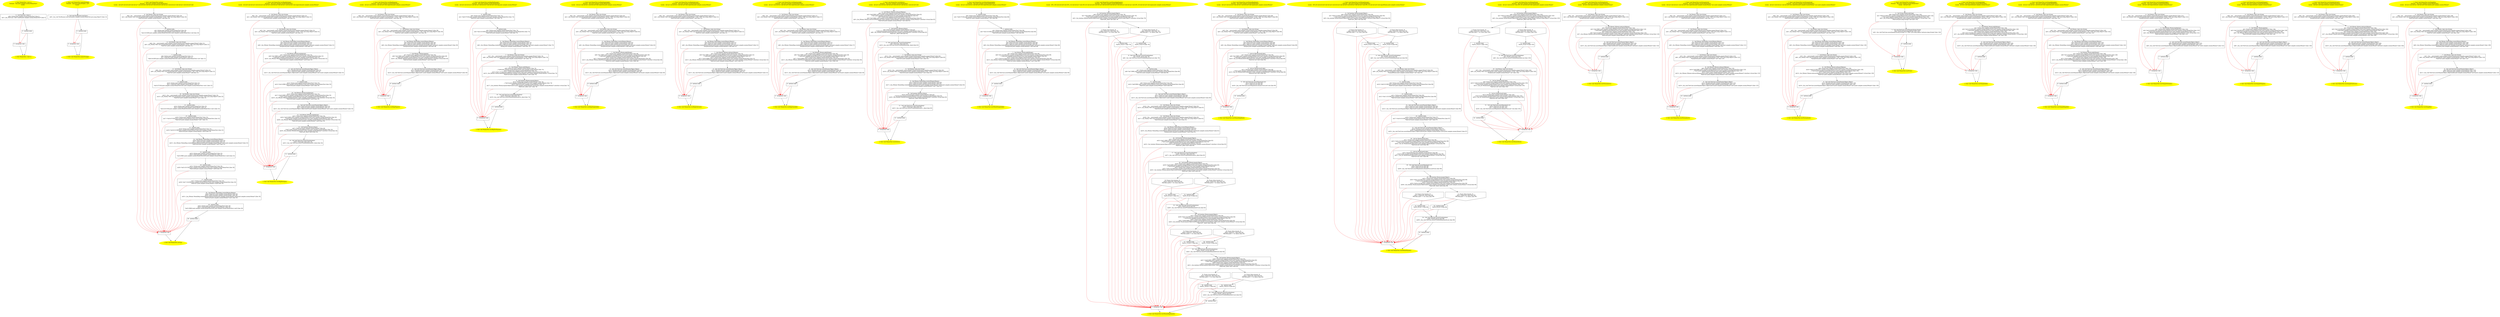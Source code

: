/* @generated */
digraph cfg {
"junit.samples.money.MoneyTest.<init>().c961cce537b70c859b2bb2f5ed437347_1" [label="1: Start MoneyTest.<init>()\nFormals:  this:junit.samples.money.MoneyTest*\nLocals:  \n  " color=yellow style=filled]
	

	 "junit.samples.money.MoneyTest.<init>().c961cce537b70c859b2bb2f5ed437347_1" -> "junit.samples.money.MoneyTest.<init>().c961cce537b70c859b2bb2f5ed437347_4" ;
"junit.samples.money.MoneyTest.<init>().c961cce537b70c859b2bb2f5ed437347_2" [label="2: Exit MoneyTest.<init>() \n  " color=yellow style=filled]
	

"junit.samples.money.MoneyTest.<init>().c961cce537b70c859b2bb2f5ed437347_3" [label="3:  exceptions sink \n  " shape="box"]
	

	 "junit.samples.money.MoneyTest.<init>().c961cce537b70c859b2bb2f5ed437347_3" -> "junit.samples.money.MoneyTest.<init>().c961cce537b70c859b2bb2f5ed437347_2" ;
"junit.samples.money.MoneyTest.<init>().c961cce537b70c859b2bb2f5ed437347_4" [label="4:  Call TestCase.<init>() \n   n$0=*&this:junit.samples.money.MoneyTest* [line 5]\n  n$1=_fun_TestCase.<init>()(n$0:junit.samples.money.MoneyTest*) [line 5]\n " shape="box"]
	

	 "junit.samples.money.MoneyTest.<init>().c961cce537b70c859b2bb2f5ed437347_4" -> "junit.samples.money.MoneyTest.<init>().c961cce537b70c859b2bb2f5ed437347_5" ;
	 "junit.samples.money.MoneyTest.<init>().c961cce537b70c859b2bb2f5ed437347_4" -> "junit.samples.money.MoneyTest.<init>().c961cce537b70c859b2bb2f5ed437347_3" [color="red" ];
"junit.samples.money.MoneyTest.<init>().c961cce537b70c859b2bb2f5ed437347_5" [label="5:  method_body \n  " shape="box"]
	

	 "junit.samples.money.MoneyTest.<init>().c961cce537b70c859b2bb2f5ed437347_5" -> "junit.samples.money.MoneyTest.<init>().c961cce537b70c859b2bb2f5ed437347_2" ;
	 "junit.samples.money.MoneyTest.<init>().c961cce537b70c859b2bb2f5ed437347_5" -> "junit.samples.money.MoneyTest.<init>().c961cce537b70c859b2bb2f5ed437347_3" [color="red" ];
"junit.samples.money.MoneyTest.main(java.lang.String[]):void.e334d6e1fad8018b62f6440827677e60_1" [label="1: Start void MoneyTest.main(String[])\nFormals:  args:java.lang.String*[_*_](*)\nLocals:  \n  " color=yellow style=filled]
	

	 "junit.samples.money.MoneyTest.main(java.lang.String[]):void.e334d6e1fad8018b62f6440827677e60_1" -> "junit.samples.money.MoneyTest.main(java.lang.String[]):void.e334d6e1fad8018b62f6440827677e60_4" ;
"junit.samples.money.MoneyTest.main(java.lang.String[]):void.e334d6e1fad8018b62f6440827677e60_2" [label="2: Exit void MoneyTest.main(String[]) \n  " color=yellow style=filled]
	

"junit.samples.money.MoneyTest.main(java.lang.String[]):void.e334d6e1fad8018b62f6440827677e60_3" [label="3:  exceptions sink \n  " shape="box"]
	

	 "junit.samples.money.MoneyTest.main(java.lang.String[]):void.e334d6e1fad8018b62f6440827677e60_3" -> "junit.samples.money.MoneyTest.main(java.lang.String[]):void.e334d6e1fad8018b62f6440827677e60_2" ;
"junit.samples.money.MoneyTest.main(java.lang.String[]):void.e334d6e1fad8018b62f6440827677e60_4" [label="4:  Call void TestRunner.run(Class) \n   n$0=_fun_void TestRunner.run(Class)(junit.samples.money.MoneyTest:java.lang.Object*) [line 15]\n " shape="box"]
	

	 "junit.samples.money.MoneyTest.main(java.lang.String[]):void.e334d6e1fad8018b62f6440827677e60_4" -> "junit.samples.money.MoneyTest.main(java.lang.String[]):void.e334d6e1fad8018b62f6440827677e60_5" ;
	 "junit.samples.money.MoneyTest.main(java.lang.String[]):void.e334d6e1fad8018b62f6440827677e60_4" -> "junit.samples.money.MoneyTest.main(java.lang.String[]):void.e334d6e1fad8018b62f6440827677e60_3" [color="red" ];
"junit.samples.money.MoneyTest.main(java.lang.String[]):void.e334d6e1fad8018b62f6440827677e60_5" [label="5:  method_body \n  " shape="box"]
	

	 "junit.samples.money.MoneyTest.main(java.lang.String[]):void.e334d6e1fad8018b62f6440827677e60_5" -> "junit.samples.money.MoneyTest.main(java.lang.String[]):void.e334d6e1fad8018b62f6440827677e60_2" ;
	 "junit.samples.money.MoneyTest.main(java.lang.String[]):void.e334d6e1fad8018b62f6440827677e60_5" -> "junit.samples.money.MoneyTest.main(java.lang.String[]):void.e334d6e1fad8018b62f6440827677e60_3" [color="red" ];
"junit.samples.money.MoneyTest.setUp():void.5f36c608a5579437710ee81d904534ee_1" [label="1: Start void MoneyTest.setUp()\nFormals:  this:junit.samples.money.MoneyTest*\nLocals:  $irvar9:void $irvar8:void $irvar7:void $irvar6:void $irvar5:void $irvar4:void $irvar3:void $irvar2:void $irvar1:void $irvar0:void \n  " color=yellow style=filled]
	

	 "junit.samples.money.MoneyTest.setUp():void.5f36c608a5579437710ee81d904534ee_1" -> "junit.samples.money.MoneyTest.setUp():void.5f36c608a5579437710ee81d904534ee_4" ;
"junit.samples.money.MoneyTest.setUp():void.5f36c608a5579437710ee81d904534ee_2" [label="2: Exit void MoneyTest.setUp() \n  " color=yellow style=filled]
	

"junit.samples.money.MoneyTest.setUp():void.5f36c608a5579437710ee81d904534ee_3" [label="3:  exceptions sink \n  " shape="box"]
	

	 "junit.samples.money.MoneyTest.setUp():void.5f36c608a5579437710ee81d904534ee_3" -> "junit.samples.money.MoneyTest.setUp():void.5f36c608a5579437710ee81d904534ee_2" ;
"junit.samples.money.MoneyTest.setUp():void.5f36c608a5579437710ee81d904534ee_4" [label="4:  Call Money.<init>(int,String) \n   n$0=_fun___new(sizeof(t=junit.samples.money.Money):junit.samples.money.Money*) [line 20]\n  n$1=_fun_Money.<init>(int,String)(n$0:junit.samples.money.Money*,12:int,\"CHF\":java.lang.Object*) [line 20]\n  *&$irvar0:junit.samples.money.Money*=n$0 [line 20]\n " shape="box"]
	

	 "junit.samples.money.MoneyTest.setUp():void.5f36c608a5579437710ee81d904534ee_4" -> "junit.samples.money.MoneyTest.setUp():void.5f36c608a5579437710ee81d904534ee_5" ;
	 "junit.samples.money.MoneyTest.setUp():void.5f36c608a5579437710ee81d904534ee_4" -> "junit.samples.money.MoneyTest.setUp():void.5f36c608a5579437710ee81d904534ee_3" [color="red" ];
"junit.samples.money.MoneyTest.setUp():void.5f36c608a5579437710ee81d904534ee_5" [label="5:  method_body \n   n$2=*&this:junit.samples.money.MoneyTest* [line 20]\n  n$3=*&$irvar0:junit.samples.money.Money* [line 20]\n  *n$2.f12CHF:junit.samples.money.MoneyTest(root junit.samples.money.MoneyTest)=n$3 [line 20]\n " shape="box"]
	

	 "junit.samples.money.MoneyTest.setUp():void.5f36c608a5579437710ee81d904534ee_5" -> "junit.samples.money.MoneyTest.setUp():void.5f36c608a5579437710ee81d904534ee_6" ;
	 "junit.samples.money.MoneyTest.setUp():void.5f36c608a5579437710ee81d904534ee_5" -> "junit.samples.money.MoneyTest.setUp():void.5f36c608a5579437710ee81d904534ee_3" [color="red" ];
"junit.samples.money.MoneyTest.setUp():void.5f36c608a5579437710ee81d904534ee_6" [label="6:  Call Money.<init>(int,String) \n   n$4=_fun___new(sizeof(t=junit.samples.money.Money):junit.samples.money.Money*) [line 21]\n  n$5=_fun_Money.<init>(int,String)(n$4:junit.samples.money.Money*,14:int,\"CHF\":java.lang.Object*) [line 21]\n  *&$irvar1:junit.samples.money.Money*=n$4 [line 21]\n " shape="box"]
	

	 "junit.samples.money.MoneyTest.setUp():void.5f36c608a5579437710ee81d904534ee_6" -> "junit.samples.money.MoneyTest.setUp():void.5f36c608a5579437710ee81d904534ee_7" ;
	 "junit.samples.money.MoneyTest.setUp():void.5f36c608a5579437710ee81d904534ee_6" -> "junit.samples.money.MoneyTest.setUp():void.5f36c608a5579437710ee81d904534ee_3" [color="red" ];
"junit.samples.money.MoneyTest.setUp():void.5f36c608a5579437710ee81d904534ee_7" [label="7:  method_body \n   n$6=*&this:junit.samples.money.MoneyTest* [line 21]\n  n$7=*&$irvar1:junit.samples.money.Money* [line 21]\n  *n$6.f14CHF:junit.samples.money.MoneyTest(root junit.samples.money.MoneyTest)=n$7 [line 21]\n " shape="box"]
	

	 "junit.samples.money.MoneyTest.setUp():void.5f36c608a5579437710ee81d904534ee_7" -> "junit.samples.money.MoneyTest.setUp():void.5f36c608a5579437710ee81d904534ee_8" ;
	 "junit.samples.money.MoneyTest.setUp():void.5f36c608a5579437710ee81d904534ee_7" -> "junit.samples.money.MoneyTest.setUp():void.5f36c608a5579437710ee81d904534ee_3" [color="red" ];
"junit.samples.money.MoneyTest.setUp():void.5f36c608a5579437710ee81d904534ee_8" [label="8:  Call Money.<init>(int,String) \n   n$8=_fun___new(sizeof(t=junit.samples.money.Money):junit.samples.money.Money*) [line 22]\n  n$9=_fun_Money.<init>(int,String)(n$8:junit.samples.money.Money*,7:int,\"USD\":java.lang.Object*) [line 22]\n  *&$irvar2:junit.samples.money.Money*=n$8 [line 22]\n " shape="box"]
	

	 "junit.samples.money.MoneyTest.setUp():void.5f36c608a5579437710ee81d904534ee_8" -> "junit.samples.money.MoneyTest.setUp():void.5f36c608a5579437710ee81d904534ee_9" ;
	 "junit.samples.money.MoneyTest.setUp():void.5f36c608a5579437710ee81d904534ee_8" -> "junit.samples.money.MoneyTest.setUp():void.5f36c608a5579437710ee81d904534ee_3" [color="red" ];
"junit.samples.money.MoneyTest.setUp():void.5f36c608a5579437710ee81d904534ee_9" [label="9:  method_body \n   n$10=*&this:junit.samples.money.MoneyTest* [line 22]\n  n$11=*&$irvar2:junit.samples.money.Money* [line 22]\n  *n$10.f7USD:junit.samples.money.MoneyTest(root junit.samples.money.MoneyTest)=n$11 [line 22]\n " shape="box"]
	

	 "junit.samples.money.MoneyTest.setUp():void.5f36c608a5579437710ee81d904534ee_9" -> "junit.samples.money.MoneyTest.setUp():void.5f36c608a5579437710ee81d904534ee_10" ;
	 "junit.samples.money.MoneyTest.setUp():void.5f36c608a5579437710ee81d904534ee_9" -> "junit.samples.money.MoneyTest.setUp():void.5f36c608a5579437710ee81d904534ee_3" [color="red" ];
"junit.samples.money.MoneyTest.setUp():void.5f36c608a5579437710ee81d904534ee_10" [label="10:  Call Money.<init>(int,String) \n   n$12=_fun___new(sizeof(t=junit.samples.money.Money):junit.samples.money.Money*) [line 23]\n  n$13=_fun_Money.<init>(int,String)(n$12:junit.samples.money.Money*,21:int,\"USD\":java.lang.Object*) [line 23]\n  *&$irvar3:junit.samples.money.Money*=n$12 [line 23]\n " shape="box"]
	

	 "junit.samples.money.MoneyTest.setUp():void.5f36c608a5579437710ee81d904534ee_10" -> "junit.samples.money.MoneyTest.setUp():void.5f36c608a5579437710ee81d904534ee_11" ;
	 "junit.samples.money.MoneyTest.setUp():void.5f36c608a5579437710ee81d904534ee_10" -> "junit.samples.money.MoneyTest.setUp():void.5f36c608a5579437710ee81d904534ee_3" [color="red" ];
"junit.samples.money.MoneyTest.setUp():void.5f36c608a5579437710ee81d904534ee_11" [label="11:  method_body \n   n$14=*&this:junit.samples.money.MoneyTest* [line 23]\n  n$15=*&$irvar3:junit.samples.money.Money* [line 23]\n  *n$14.f21USD:junit.samples.money.MoneyTest(root junit.samples.money.MoneyTest)=n$15 [line 23]\n " shape="box"]
	

	 "junit.samples.money.MoneyTest.setUp():void.5f36c608a5579437710ee81d904534ee_11" -> "junit.samples.money.MoneyTest.setUp():void.5f36c608a5579437710ee81d904534ee_12" ;
	 "junit.samples.money.MoneyTest.setUp():void.5f36c608a5579437710ee81d904534ee_11" -> "junit.samples.money.MoneyTest.setUp():void.5f36c608a5579437710ee81d904534ee_3" [color="red" ];
"junit.samples.money.MoneyTest.setUp():void.5f36c608a5579437710ee81d904534ee_12" [label="12:  method_body \n   n$16=*&this:junit.samples.money.MoneyTest* [line 25]\n  n$17=*n$16.f7USD:junit.samples.money.Money*(root junit.samples.money.MoneyTest) [line 25]\n  *&$irvar5:junit.samples.money.Money*=n$17 [line 25]\n " shape="box"]
	

	 "junit.samples.money.MoneyTest.setUp():void.5f36c608a5579437710ee81d904534ee_12" -> "junit.samples.money.MoneyTest.setUp():void.5f36c608a5579437710ee81d904534ee_13" ;
	 "junit.samples.money.MoneyTest.setUp():void.5f36c608a5579437710ee81d904534ee_12" -> "junit.samples.money.MoneyTest.setUp():void.5f36c608a5579437710ee81d904534ee_3" [color="red" ];
"junit.samples.money.MoneyTest.setUp():void.5f36c608a5579437710ee81d904534ee_13" [label="13:  method_body \n   n$18=*&this:junit.samples.money.MoneyTest* [line 25]\n  n$19=*n$18.f12CHF:junit.samples.money.Money*(root junit.samples.money.MoneyTest) [line 25]\n  *&$irvar4:junit.samples.money.Money*=n$19 [line 25]\n " shape="box"]
	

	 "junit.samples.money.MoneyTest.setUp():void.5f36c608a5579437710ee81d904534ee_13" -> "junit.samples.money.MoneyTest.setUp():void.5f36c608a5579437710ee81d904534ee_14" ;
	 "junit.samples.money.MoneyTest.setUp():void.5f36c608a5579437710ee81d904534ee_13" -> "junit.samples.money.MoneyTest.setUp():void.5f36c608a5579437710ee81d904534ee_3" [color="red" ];
"junit.samples.money.MoneyTest.setUp():void.5f36c608a5579437710ee81d904534ee_14" [label="14:  Call IMoney MoneyBag.create(IMoney,IMoney) \n   n$20=*&$irvar4:junit.samples.money.Money* [line 25]\n  n$21=*&$irvar5:junit.samples.money.Money* [line 25]\n  n$22=_fun_IMoney MoneyBag.create(IMoney,IMoney)(n$20:junit.samples.money.Money*,n$21:junit.samples.money.Money*) [line 25]\n  *&$irvar6:junit.samples.money.IMoney*=n$22 [line 25]\n " shape="box"]
	

	 "junit.samples.money.MoneyTest.setUp():void.5f36c608a5579437710ee81d904534ee_14" -> "junit.samples.money.MoneyTest.setUp():void.5f36c608a5579437710ee81d904534ee_15" ;
	 "junit.samples.money.MoneyTest.setUp():void.5f36c608a5579437710ee81d904534ee_14" -> "junit.samples.money.MoneyTest.setUp():void.5f36c608a5579437710ee81d904534ee_3" [color="red" ];
"junit.samples.money.MoneyTest.setUp():void.5f36c608a5579437710ee81d904534ee_15" [label="15:  method_body \n   n$23=*&this:junit.samples.money.MoneyTest* [line 25]\n  n$24=*&$irvar6:junit.samples.money.IMoney* [line 25]\n  *n$23.fMB1:junit.samples.money.MoneyTest(root junit.samples.money.MoneyTest)=n$24 [line 25]\n " shape="box"]
	

	 "junit.samples.money.MoneyTest.setUp():void.5f36c608a5579437710ee81d904534ee_15" -> "junit.samples.money.MoneyTest.setUp():void.5f36c608a5579437710ee81d904534ee_16" ;
	 "junit.samples.money.MoneyTest.setUp():void.5f36c608a5579437710ee81d904534ee_15" -> "junit.samples.money.MoneyTest.setUp():void.5f36c608a5579437710ee81d904534ee_3" [color="red" ];
"junit.samples.money.MoneyTest.setUp():void.5f36c608a5579437710ee81d904534ee_16" [label="16:  method_body \n   n$25=*&this:junit.samples.money.MoneyTest* [line 26]\n  n$26=*n$25.f21USD:junit.samples.money.Money*(root junit.samples.money.MoneyTest) [line 26]\n  *&$irvar8:junit.samples.money.Money*=n$26 [line 26]\n " shape="box"]
	

	 "junit.samples.money.MoneyTest.setUp():void.5f36c608a5579437710ee81d904534ee_16" -> "junit.samples.money.MoneyTest.setUp():void.5f36c608a5579437710ee81d904534ee_17" ;
	 "junit.samples.money.MoneyTest.setUp():void.5f36c608a5579437710ee81d904534ee_16" -> "junit.samples.money.MoneyTest.setUp():void.5f36c608a5579437710ee81d904534ee_3" [color="red" ];
"junit.samples.money.MoneyTest.setUp():void.5f36c608a5579437710ee81d904534ee_17" [label="17:  method_body \n   n$27=*&this:junit.samples.money.MoneyTest* [line 26]\n  n$28=*n$27.f14CHF:junit.samples.money.Money*(root junit.samples.money.MoneyTest) [line 26]\n  *&$irvar7:junit.samples.money.Money*=n$28 [line 26]\n " shape="box"]
	

	 "junit.samples.money.MoneyTest.setUp():void.5f36c608a5579437710ee81d904534ee_17" -> "junit.samples.money.MoneyTest.setUp():void.5f36c608a5579437710ee81d904534ee_18" ;
	 "junit.samples.money.MoneyTest.setUp():void.5f36c608a5579437710ee81d904534ee_17" -> "junit.samples.money.MoneyTest.setUp():void.5f36c608a5579437710ee81d904534ee_3" [color="red" ];
"junit.samples.money.MoneyTest.setUp():void.5f36c608a5579437710ee81d904534ee_18" [label="18:  Call IMoney MoneyBag.create(IMoney,IMoney) \n   n$29=*&$irvar7:junit.samples.money.Money* [line 26]\n  n$30=*&$irvar8:junit.samples.money.Money* [line 26]\n  n$31=_fun_IMoney MoneyBag.create(IMoney,IMoney)(n$29:junit.samples.money.Money*,n$30:junit.samples.money.Money*) [line 26]\n  *&$irvar9:junit.samples.money.IMoney*=n$31 [line 26]\n " shape="box"]
	

	 "junit.samples.money.MoneyTest.setUp():void.5f36c608a5579437710ee81d904534ee_18" -> "junit.samples.money.MoneyTest.setUp():void.5f36c608a5579437710ee81d904534ee_19" ;
	 "junit.samples.money.MoneyTest.setUp():void.5f36c608a5579437710ee81d904534ee_18" -> "junit.samples.money.MoneyTest.setUp():void.5f36c608a5579437710ee81d904534ee_3" [color="red" ];
"junit.samples.money.MoneyTest.setUp():void.5f36c608a5579437710ee81d904534ee_19" [label="19:  method_body \n   n$32=*&this:junit.samples.money.MoneyTest* [line 26]\n  n$33=*&$irvar9:junit.samples.money.IMoney* [line 26]\n  *n$32.fMB2:junit.samples.money.MoneyTest(root junit.samples.money.MoneyTest)=n$33 [line 26]\n " shape="box"]
	

	 "junit.samples.money.MoneyTest.setUp():void.5f36c608a5579437710ee81d904534ee_19" -> "junit.samples.money.MoneyTest.setUp():void.5f36c608a5579437710ee81d904534ee_20" ;
	 "junit.samples.money.MoneyTest.setUp():void.5f36c608a5579437710ee81d904534ee_19" -> "junit.samples.money.MoneyTest.setUp():void.5f36c608a5579437710ee81d904534ee_3" [color="red" ];
"junit.samples.money.MoneyTest.setUp():void.5f36c608a5579437710ee81d904534ee_20" [label="20:  method_body \n  " shape="box"]
	

	 "junit.samples.money.MoneyTest.setUp():void.5f36c608a5579437710ee81d904534ee_20" -> "junit.samples.money.MoneyTest.setUp():void.5f36c608a5579437710ee81d904534ee_2" ;
	 "junit.samples.money.MoneyTest.setUp():void.5f36c608a5579437710ee81d904534ee_20" -> "junit.samples.money.MoneyTest.setUp():void.5f36c608a5579437710ee81d904534ee_3" [color="red" ];
"junit.samples.money.MoneyTest.testBagMultiply():void.0c5ce4bcc5efd00100aabd375f31e354_1" [label="1: Start void MoneyTest.testBagMultiply()\nFormals:  this:junit.samples.money.MoneyTest*\nLocals:  $irvar6:void $irvar5:void $irvar4:void $irvar3:void $irvar2:void $irvar1:void $irvar0:void expected:junit.samples.money.IMoney* \n  " color=yellow style=filled]
	

	 "junit.samples.money.MoneyTest.testBagMultiply():void.0c5ce4bcc5efd00100aabd375f31e354_1" -> "junit.samples.money.MoneyTest.testBagMultiply():void.0c5ce4bcc5efd00100aabd375f31e354_4" ;
"junit.samples.money.MoneyTest.testBagMultiply():void.0c5ce4bcc5efd00100aabd375f31e354_2" [label="2: Exit void MoneyTest.testBagMultiply() \n  " color=yellow style=filled]
	

"junit.samples.money.MoneyTest.testBagMultiply():void.0c5ce4bcc5efd00100aabd375f31e354_3" [label="3:  exceptions sink \n  " shape="box"]
	

	 "junit.samples.money.MoneyTest.testBagMultiply():void.0c5ce4bcc5efd00100aabd375f31e354_3" -> "junit.samples.money.MoneyTest.testBagMultiply():void.0c5ce4bcc5efd00100aabd375f31e354_2" ;
"junit.samples.money.MoneyTest.testBagMultiply():void.0c5ce4bcc5efd00100aabd375f31e354_4" [label="4:  Call Money.<init>(int,String) \n   n$0=_fun___new(sizeof(t=junit.samples.money.Money):junit.samples.money.Money*) [line 31]\n  n$1=_fun_Money.<init>(int,String)(n$0:junit.samples.money.Money*,24:int,\"CHF\":java.lang.Object*) [line 31]\n  *&$irvar0:junit.samples.money.Money*=n$0 [line 31]\n " shape="box"]
	

	 "junit.samples.money.MoneyTest.testBagMultiply():void.0c5ce4bcc5efd00100aabd375f31e354_4" -> "junit.samples.money.MoneyTest.testBagMultiply():void.0c5ce4bcc5efd00100aabd375f31e354_5" ;
	 "junit.samples.money.MoneyTest.testBagMultiply():void.0c5ce4bcc5efd00100aabd375f31e354_4" -> "junit.samples.money.MoneyTest.testBagMultiply():void.0c5ce4bcc5efd00100aabd375f31e354_3" [color="red" ];
"junit.samples.money.MoneyTest.testBagMultiply():void.0c5ce4bcc5efd00100aabd375f31e354_5" [label="5:  Call Money.<init>(int,String) \n   n$2=_fun___new(sizeof(t=junit.samples.money.Money):junit.samples.money.Money*) [line 31]\n  n$3=_fun_Money.<init>(int,String)(n$2:junit.samples.money.Money*,14:int,\"USD\":java.lang.Object*) [line 31]\n  *&$irvar1:junit.samples.money.Money*=n$2 [line 31]\n " shape="box"]
	

	 "junit.samples.money.MoneyTest.testBagMultiply():void.0c5ce4bcc5efd00100aabd375f31e354_5" -> "junit.samples.money.MoneyTest.testBagMultiply():void.0c5ce4bcc5efd00100aabd375f31e354_6" ;
	 "junit.samples.money.MoneyTest.testBagMultiply():void.0c5ce4bcc5efd00100aabd375f31e354_5" -> "junit.samples.money.MoneyTest.testBagMultiply():void.0c5ce4bcc5efd00100aabd375f31e354_3" [color="red" ];
"junit.samples.money.MoneyTest.testBagMultiply():void.0c5ce4bcc5efd00100aabd375f31e354_6" [label="6:  Call IMoney MoneyBag.create(IMoney,IMoney) \n   n$4=*&$irvar0:junit.samples.money.Money* [line 31]\n  n$5=*&$irvar1:junit.samples.money.Money* [line 31]\n  n$6=_fun_IMoney MoneyBag.create(IMoney,IMoney)(n$4:junit.samples.money.Money*,n$5:junit.samples.money.Money*) [line 31]\n  *&expected:junit.samples.money.IMoney*=n$6 [line 31]\n " shape="box"]
	

	 "junit.samples.money.MoneyTest.testBagMultiply():void.0c5ce4bcc5efd00100aabd375f31e354_6" -> "junit.samples.money.MoneyTest.testBagMultiply():void.0c5ce4bcc5efd00100aabd375f31e354_7" ;
	 "junit.samples.money.MoneyTest.testBagMultiply():void.0c5ce4bcc5efd00100aabd375f31e354_6" -> "junit.samples.money.MoneyTest.testBagMultiply():void.0c5ce4bcc5efd00100aabd375f31e354_3" [color="red" ];
"junit.samples.money.MoneyTest.testBagMultiply():void.0c5ce4bcc5efd00100aabd375f31e354_7" [label="7:  Call IMoney IMoney.multiply(int) \n   n$7=*&this:junit.samples.money.MoneyTest* [line 32]\n  n$8=*n$7.fMB1:junit.samples.money.IMoney*(root junit.samples.money.MoneyTest) [line 32]\n  _=*n$8:junit.samples.money.IMoney*(root junit.samples.money.IMoney) [line 32]\n  n$10=_fun_IMoney IMoney.multiply(int)(n$8:junit.samples.money.IMoney*,2:int) interface virtual [line 32]\n  *&$irvar2:junit.samples.money.IMoney*=n$10 [line 32]\n " shape="box"]
	

	 "junit.samples.money.MoneyTest.testBagMultiply():void.0c5ce4bcc5efd00100aabd375f31e354_7" -> "junit.samples.money.MoneyTest.testBagMultiply():void.0c5ce4bcc5efd00100aabd375f31e354_8" ;
	 "junit.samples.money.MoneyTest.testBagMultiply():void.0c5ce4bcc5efd00100aabd375f31e354_7" -> "junit.samples.money.MoneyTest.testBagMultiply():void.0c5ce4bcc5efd00100aabd375f31e354_3" [color="red" ];
"junit.samples.money.MoneyTest.testBagMultiply():void.0c5ce4bcc5efd00100aabd375f31e354_8" [label="8:  Call void TestCase.assertEquals(Object,Object) \n   n$11=*&expected:junit.samples.money.IMoney* [line 32]\n  n$12=*&$irvar2:junit.samples.money.IMoney* [line 32]\n  n$13=_fun_void TestCase.assertEquals(Object,Object)(n$11:junit.samples.money.IMoney*,n$12:junit.samples.money.IMoney*) [line 32]\n " shape="box"]
	

	 "junit.samples.money.MoneyTest.testBagMultiply():void.0c5ce4bcc5efd00100aabd375f31e354_8" -> "junit.samples.money.MoneyTest.testBagMultiply():void.0c5ce4bcc5efd00100aabd375f31e354_9" ;
	 "junit.samples.money.MoneyTest.testBagMultiply():void.0c5ce4bcc5efd00100aabd375f31e354_8" -> "junit.samples.money.MoneyTest.testBagMultiply():void.0c5ce4bcc5efd00100aabd375f31e354_3" [color="red" ];
"junit.samples.money.MoneyTest.testBagMultiply():void.0c5ce4bcc5efd00100aabd375f31e354_9" [label="9:  method_body \n   n$14=*&this:junit.samples.money.MoneyTest* [line 33]\n  n$15=*n$14.fMB1:junit.samples.money.IMoney*(root junit.samples.money.MoneyTest) [line 33]\n  *&$irvar4:junit.samples.money.IMoney*=n$15 [line 33]\n " shape="box"]
	

	 "junit.samples.money.MoneyTest.testBagMultiply():void.0c5ce4bcc5efd00100aabd375f31e354_9" -> "junit.samples.money.MoneyTest.testBagMultiply():void.0c5ce4bcc5efd00100aabd375f31e354_10" ;
	 "junit.samples.money.MoneyTest.testBagMultiply():void.0c5ce4bcc5efd00100aabd375f31e354_9" -> "junit.samples.money.MoneyTest.testBagMultiply():void.0c5ce4bcc5efd00100aabd375f31e354_3" [color="red" ];
"junit.samples.money.MoneyTest.testBagMultiply():void.0c5ce4bcc5efd00100aabd375f31e354_10" [label="10:  Call IMoney IMoney.multiply(int) \n   n$16=*&this:junit.samples.money.MoneyTest* [line 33]\n  n$17=*n$16.fMB1:junit.samples.money.IMoney*(root junit.samples.money.MoneyTest) [line 33]\n  _=*n$17:junit.samples.money.IMoney*(root junit.samples.money.IMoney) [line 33]\n  n$19=_fun_IMoney IMoney.multiply(int)(n$17:junit.samples.money.IMoney*,1:int) interface virtual [line 33]\n  *&$irvar3:junit.samples.money.IMoney*=n$19 [line 33]\n " shape="box"]
	

	 "junit.samples.money.MoneyTest.testBagMultiply():void.0c5ce4bcc5efd00100aabd375f31e354_10" -> "junit.samples.money.MoneyTest.testBagMultiply():void.0c5ce4bcc5efd00100aabd375f31e354_11" ;
	 "junit.samples.money.MoneyTest.testBagMultiply():void.0c5ce4bcc5efd00100aabd375f31e354_10" -> "junit.samples.money.MoneyTest.testBagMultiply():void.0c5ce4bcc5efd00100aabd375f31e354_3" [color="red" ];
"junit.samples.money.MoneyTest.testBagMultiply():void.0c5ce4bcc5efd00100aabd375f31e354_11" [label="11:  Call void TestCase.assertEquals(Object,Object) \n   n$20=*&$irvar4:junit.samples.money.IMoney* [line 33]\n  n$21=*&$irvar3:junit.samples.money.IMoney* [line 33]\n  n$22=_fun_void TestCase.assertEquals(Object,Object)(n$20:junit.samples.money.IMoney*,n$21:junit.samples.money.IMoney*) [line 33]\n " shape="box"]
	

	 "junit.samples.money.MoneyTest.testBagMultiply():void.0c5ce4bcc5efd00100aabd375f31e354_11" -> "junit.samples.money.MoneyTest.testBagMultiply():void.0c5ce4bcc5efd00100aabd375f31e354_12" ;
	 "junit.samples.money.MoneyTest.testBagMultiply():void.0c5ce4bcc5efd00100aabd375f31e354_11" -> "junit.samples.money.MoneyTest.testBagMultiply():void.0c5ce4bcc5efd00100aabd375f31e354_3" [color="red" ];
"junit.samples.money.MoneyTest.testBagMultiply():void.0c5ce4bcc5efd00100aabd375f31e354_12" [label="12:  Call IMoney IMoney.multiply(int) \n   n$23=*&this:junit.samples.money.MoneyTest* [line 34]\n  n$24=*n$23.fMB1:junit.samples.money.IMoney*(root junit.samples.money.MoneyTest) [line 34]\n  _=*n$24:junit.samples.money.IMoney*(root junit.samples.money.IMoney) [line 34]\n  n$26=_fun_IMoney IMoney.multiply(int)(n$24:junit.samples.money.IMoney*,0:int) interface virtual [line 34]\n  *&$irvar5:junit.samples.money.IMoney*=n$26 [line 34]\n " shape="box"]
	

	 "junit.samples.money.MoneyTest.testBagMultiply():void.0c5ce4bcc5efd00100aabd375f31e354_12" -> "junit.samples.money.MoneyTest.testBagMultiply():void.0c5ce4bcc5efd00100aabd375f31e354_13" ;
	 "junit.samples.money.MoneyTest.testBagMultiply():void.0c5ce4bcc5efd00100aabd375f31e354_12" -> "junit.samples.money.MoneyTest.testBagMultiply():void.0c5ce4bcc5efd00100aabd375f31e354_3" [color="red" ];
"junit.samples.money.MoneyTest.testBagMultiply():void.0c5ce4bcc5efd00100aabd375f31e354_13" [label="13:  Call boolean IMoney.isZero() \n   n$27=*&$irvar5:junit.samples.money.IMoney* [line 34]\n  _=*n$27:junit.samples.money.IMoney*(root junit.samples.money.IMoney) [line 34]\n  n$29=_fun_boolean IMoney.isZero()(n$27:junit.samples.money.IMoney*) interface virtual [line 34]\n  *&$irvar6:_Bool=n$29 [line 34]\n " shape="box"]
	

	 "junit.samples.money.MoneyTest.testBagMultiply():void.0c5ce4bcc5efd00100aabd375f31e354_13" -> "junit.samples.money.MoneyTest.testBagMultiply():void.0c5ce4bcc5efd00100aabd375f31e354_14" ;
	 "junit.samples.money.MoneyTest.testBagMultiply():void.0c5ce4bcc5efd00100aabd375f31e354_13" -> "junit.samples.money.MoneyTest.testBagMultiply():void.0c5ce4bcc5efd00100aabd375f31e354_3" [color="red" ];
"junit.samples.money.MoneyTest.testBagMultiply():void.0c5ce4bcc5efd00100aabd375f31e354_14" [label="14:  Call void TestCase.assertTrue(boolean) \n   n$30=*&$irvar6:_Bool [line 34]\n  n$31=_fun_void TestCase.assertTrue(boolean)(n$30:_Bool) [line 34]\n " shape="box"]
	

	 "junit.samples.money.MoneyTest.testBagMultiply():void.0c5ce4bcc5efd00100aabd375f31e354_14" -> "junit.samples.money.MoneyTest.testBagMultiply():void.0c5ce4bcc5efd00100aabd375f31e354_15" ;
	 "junit.samples.money.MoneyTest.testBagMultiply():void.0c5ce4bcc5efd00100aabd375f31e354_14" -> "junit.samples.money.MoneyTest.testBagMultiply():void.0c5ce4bcc5efd00100aabd375f31e354_3" [color="red" ];
"junit.samples.money.MoneyTest.testBagMultiply():void.0c5ce4bcc5efd00100aabd375f31e354_15" [label="15:  method_body \n  " shape="box"]
	

	 "junit.samples.money.MoneyTest.testBagMultiply():void.0c5ce4bcc5efd00100aabd375f31e354_15" -> "junit.samples.money.MoneyTest.testBagMultiply():void.0c5ce4bcc5efd00100aabd375f31e354_2" ;
	 "junit.samples.money.MoneyTest.testBagMultiply():void.0c5ce4bcc5efd00100aabd375f31e354_15" -> "junit.samples.money.MoneyTest.testBagMultiply():void.0c5ce4bcc5efd00100aabd375f31e354_3" [color="red" ];
"junit.samples.money.MoneyTest.testBagNegate():void.2f197f5d688f4493c15bb409b4e7e5ef_1" [label="1: Start void MoneyTest.testBagNegate()\nFormals:  this:junit.samples.money.MoneyTest*\nLocals:  $irvar2:void $irvar1:void $irvar0:void expected:junit.samples.money.IMoney* \n  " color=yellow style=filled]
	

	 "junit.samples.money.MoneyTest.testBagNegate():void.2f197f5d688f4493c15bb409b4e7e5ef_1" -> "junit.samples.money.MoneyTest.testBagNegate():void.2f197f5d688f4493c15bb409b4e7e5ef_4" ;
"junit.samples.money.MoneyTest.testBagNegate():void.2f197f5d688f4493c15bb409b4e7e5ef_2" [label="2: Exit void MoneyTest.testBagNegate() \n  " color=yellow style=filled]
	

"junit.samples.money.MoneyTest.testBagNegate():void.2f197f5d688f4493c15bb409b4e7e5ef_3" [label="3:  exceptions sink \n  " shape="box"]
	

	 "junit.samples.money.MoneyTest.testBagNegate():void.2f197f5d688f4493c15bb409b4e7e5ef_3" -> "junit.samples.money.MoneyTest.testBagNegate():void.2f197f5d688f4493c15bb409b4e7e5ef_2" ;
"junit.samples.money.MoneyTest.testBagNegate():void.2f197f5d688f4493c15bb409b4e7e5ef_4" [label="4:  Call Money.<init>(int,String) \n   n$0=_fun___new(sizeof(t=junit.samples.money.Money):junit.samples.money.Money*) [line 39]\n  n$1=_fun_Money.<init>(int,String)(n$0:junit.samples.money.Money*,-12:int,\"CHF\":java.lang.Object*) [line 39]\n  *&$irvar0:junit.samples.money.Money*=n$0 [line 39]\n " shape="box"]
	

	 "junit.samples.money.MoneyTest.testBagNegate():void.2f197f5d688f4493c15bb409b4e7e5ef_4" -> "junit.samples.money.MoneyTest.testBagNegate():void.2f197f5d688f4493c15bb409b4e7e5ef_5" ;
	 "junit.samples.money.MoneyTest.testBagNegate():void.2f197f5d688f4493c15bb409b4e7e5ef_4" -> "junit.samples.money.MoneyTest.testBagNegate():void.2f197f5d688f4493c15bb409b4e7e5ef_3" [color="red" ];
"junit.samples.money.MoneyTest.testBagNegate():void.2f197f5d688f4493c15bb409b4e7e5ef_5" [label="5:  Call Money.<init>(int,String) \n   n$2=_fun___new(sizeof(t=junit.samples.money.Money):junit.samples.money.Money*) [line 39]\n  n$3=_fun_Money.<init>(int,String)(n$2:junit.samples.money.Money*,-7:int,\"USD\":java.lang.Object*) [line 39]\n  *&$irvar1:junit.samples.money.Money*=n$2 [line 39]\n " shape="box"]
	

	 "junit.samples.money.MoneyTest.testBagNegate():void.2f197f5d688f4493c15bb409b4e7e5ef_5" -> "junit.samples.money.MoneyTest.testBagNegate():void.2f197f5d688f4493c15bb409b4e7e5ef_6" ;
	 "junit.samples.money.MoneyTest.testBagNegate():void.2f197f5d688f4493c15bb409b4e7e5ef_5" -> "junit.samples.money.MoneyTest.testBagNegate():void.2f197f5d688f4493c15bb409b4e7e5ef_3" [color="red" ];
"junit.samples.money.MoneyTest.testBagNegate():void.2f197f5d688f4493c15bb409b4e7e5ef_6" [label="6:  Call IMoney MoneyBag.create(IMoney,IMoney) \n   n$4=*&$irvar0:junit.samples.money.Money* [line 39]\n  n$5=*&$irvar1:junit.samples.money.Money* [line 39]\n  n$6=_fun_IMoney MoneyBag.create(IMoney,IMoney)(n$4:junit.samples.money.Money*,n$5:junit.samples.money.Money*) [line 39]\n  *&expected:junit.samples.money.IMoney*=n$6 [line 39]\n " shape="box"]
	

	 "junit.samples.money.MoneyTest.testBagNegate():void.2f197f5d688f4493c15bb409b4e7e5ef_6" -> "junit.samples.money.MoneyTest.testBagNegate():void.2f197f5d688f4493c15bb409b4e7e5ef_7" ;
	 "junit.samples.money.MoneyTest.testBagNegate():void.2f197f5d688f4493c15bb409b4e7e5ef_6" -> "junit.samples.money.MoneyTest.testBagNegate():void.2f197f5d688f4493c15bb409b4e7e5ef_3" [color="red" ];
"junit.samples.money.MoneyTest.testBagNegate():void.2f197f5d688f4493c15bb409b4e7e5ef_7" [label="7:  Call IMoney IMoney.negate() \n   n$7=*&this:junit.samples.money.MoneyTest* [line 40]\n  n$8=*n$7.fMB1:junit.samples.money.IMoney*(root junit.samples.money.MoneyTest) [line 40]\n  _=*n$8:junit.samples.money.IMoney*(root junit.samples.money.IMoney) [line 40]\n  n$10=_fun_IMoney IMoney.negate()(n$8:junit.samples.money.IMoney*) interface virtual [line 40]\n  *&$irvar2:junit.samples.money.IMoney*=n$10 [line 40]\n " shape="box"]
	

	 "junit.samples.money.MoneyTest.testBagNegate():void.2f197f5d688f4493c15bb409b4e7e5ef_7" -> "junit.samples.money.MoneyTest.testBagNegate():void.2f197f5d688f4493c15bb409b4e7e5ef_8" ;
	 "junit.samples.money.MoneyTest.testBagNegate():void.2f197f5d688f4493c15bb409b4e7e5ef_7" -> "junit.samples.money.MoneyTest.testBagNegate():void.2f197f5d688f4493c15bb409b4e7e5ef_3" [color="red" ];
"junit.samples.money.MoneyTest.testBagNegate():void.2f197f5d688f4493c15bb409b4e7e5ef_8" [label="8:  Call void TestCase.assertEquals(Object,Object) \n   n$11=*&expected:junit.samples.money.IMoney* [line 40]\n  n$12=*&$irvar2:junit.samples.money.IMoney* [line 40]\n  n$13=_fun_void TestCase.assertEquals(Object,Object)(n$11:junit.samples.money.IMoney*,n$12:junit.samples.money.IMoney*) [line 40]\n " shape="box"]
	

	 "junit.samples.money.MoneyTest.testBagNegate():void.2f197f5d688f4493c15bb409b4e7e5ef_8" -> "junit.samples.money.MoneyTest.testBagNegate():void.2f197f5d688f4493c15bb409b4e7e5ef_9" ;
	 "junit.samples.money.MoneyTest.testBagNegate():void.2f197f5d688f4493c15bb409b4e7e5ef_8" -> "junit.samples.money.MoneyTest.testBagNegate():void.2f197f5d688f4493c15bb409b4e7e5ef_3" [color="red" ];
"junit.samples.money.MoneyTest.testBagNegate():void.2f197f5d688f4493c15bb409b4e7e5ef_9" [label="9:  method_body \n  " shape="box"]
	

	 "junit.samples.money.MoneyTest.testBagNegate():void.2f197f5d688f4493c15bb409b4e7e5ef_9" -> "junit.samples.money.MoneyTest.testBagNegate():void.2f197f5d688f4493c15bb409b4e7e5ef_2" ;
	 "junit.samples.money.MoneyTest.testBagNegate():void.2f197f5d688f4493c15bb409b4e7e5ef_9" -> "junit.samples.money.MoneyTest.testBagNegate():void.2f197f5d688f4493c15bb409b4e7e5ef_3" [color="red" ];
"junit.samples.money.MoneyTest.testBagNotEquals():void.e6f2765eb3ab2678e6b6be6511059a1c_1" [label="1: Start void MoneyTest.testBagNotEquals()\nFormals:  this:junit.samples.money.MoneyTest*\nLocals:  $irvar4:void $irvar3:void $irvar2:void $irvar1:void $irvar0:void bag:junit.samples.money.IMoney* \n  " color=yellow style=filled]
	

	 "junit.samples.money.MoneyTest.testBagNotEquals():void.e6f2765eb3ab2678e6b6be6511059a1c_1" -> "junit.samples.money.MoneyTest.testBagNotEquals():void.e6f2765eb3ab2678e6b6be6511059a1c_4" ;
"junit.samples.money.MoneyTest.testBagNotEquals():void.e6f2765eb3ab2678e6b6be6511059a1c_2" [label="2: Exit void MoneyTest.testBagNotEquals() \n  " color=yellow style=filled]
	

"junit.samples.money.MoneyTest.testBagNotEquals():void.e6f2765eb3ab2678e6b6be6511059a1c_3" [label="3:  exceptions sink \n  " shape="box"]
	

	 "junit.samples.money.MoneyTest.testBagNotEquals():void.e6f2765eb3ab2678e6b6be6511059a1c_3" -> "junit.samples.money.MoneyTest.testBagNotEquals():void.e6f2765eb3ab2678e6b6be6511059a1c_2" ;
"junit.samples.money.MoneyTest.testBagNotEquals():void.e6f2765eb3ab2678e6b6be6511059a1c_4" [label="4:  method_body \n   n$0=*&this:junit.samples.money.MoneyTest* [line 73]\n  n$1=*n$0.f7USD:junit.samples.money.Money*(root junit.samples.money.MoneyTest) [line 73]\n  *&$irvar1:junit.samples.money.Money*=n$1 [line 73]\n " shape="box"]
	

	 "junit.samples.money.MoneyTest.testBagNotEquals():void.e6f2765eb3ab2678e6b6be6511059a1c_4" -> "junit.samples.money.MoneyTest.testBagNotEquals():void.e6f2765eb3ab2678e6b6be6511059a1c_5" ;
	 "junit.samples.money.MoneyTest.testBagNotEquals():void.e6f2765eb3ab2678e6b6be6511059a1c_4" -> "junit.samples.money.MoneyTest.testBagNotEquals():void.e6f2765eb3ab2678e6b6be6511059a1c_3" [color="red" ];
"junit.samples.money.MoneyTest.testBagNotEquals():void.e6f2765eb3ab2678e6b6be6511059a1c_5" [label="5:  method_body \n   n$2=*&this:junit.samples.money.MoneyTest* [line 73]\n  n$3=*n$2.f12CHF:junit.samples.money.Money*(root junit.samples.money.MoneyTest) [line 73]\n  *&$irvar0:junit.samples.money.Money*=n$3 [line 73]\n " shape="box"]
	

	 "junit.samples.money.MoneyTest.testBagNotEquals():void.e6f2765eb3ab2678e6b6be6511059a1c_5" -> "junit.samples.money.MoneyTest.testBagNotEquals():void.e6f2765eb3ab2678e6b6be6511059a1c_6" ;
	 "junit.samples.money.MoneyTest.testBagNotEquals():void.e6f2765eb3ab2678e6b6be6511059a1c_5" -> "junit.samples.money.MoneyTest.testBagNotEquals():void.e6f2765eb3ab2678e6b6be6511059a1c_3" [color="red" ];
"junit.samples.money.MoneyTest.testBagNotEquals():void.e6f2765eb3ab2678e6b6be6511059a1c_6" [label="6:  Call IMoney MoneyBag.create(IMoney,IMoney) \n   n$4=*&$irvar0:junit.samples.money.Money* [line 73]\n  n$5=*&$irvar1:junit.samples.money.Money* [line 73]\n  n$6=_fun_IMoney MoneyBag.create(IMoney,IMoney)(n$4:junit.samples.money.Money*,n$5:junit.samples.money.Money*) [line 73]\n  *&bag:junit.samples.money.IMoney*=n$6 [line 73]\n " shape="box"]
	

	 "junit.samples.money.MoneyTest.testBagNotEquals():void.e6f2765eb3ab2678e6b6be6511059a1c_6" -> "junit.samples.money.MoneyTest.testBagNotEquals():void.e6f2765eb3ab2678e6b6be6511059a1c_7" ;
	 "junit.samples.money.MoneyTest.testBagNotEquals():void.e6f2765eb3ab2678e6b6be6511059a1c_6" -> "junit.samples.money.MoneyTest.testBagNotEquals():void.e6f2765eb3ab2678e6b6be6511059a1c_3" [color="red" ];
"junit.samples.money.MoneyTest.testBagNotEquals():void.e6f2765eb3ab2678e6b6be6511059a1c_7" [label="7:  Call Money.<init>(int,String) \n   n$7=_fun___new(sizeof(t=junit.samples.money.Money):junit.samples.money.Money*) [line 74]\n  n$8=_fun_Money.<init>(int,String)(n$7:junit.samples.money.Money*,12:int,\"DEM\":java.lang.Object*) [line 74]\n  *&$irvar2:junit.samples.money.Money*=n$7 [line 74]\n " shape="box"]
	

	 "junit.samples.money.MoneyTest.testBagNotEquals():void.e6f2765eb3ab2678e6b6be6511059a1c_7" -> "junit.samples.money.MoneyTest.testBagNotEquals():void.e6f2765eb3ab2678e6b6be6511059a1c_8" ;
	 "junit.samples.money.MoneyTest.testBagNotEquals():void.e6f2765eb3ab2678e6b6be6511059a1c_7" -> "junit.samples.money.MoneyTest.testBagNotEquals():void.e6f2765eb3ab2678e6b6be6511059a1c_3" [color="red" ];
"junit.samples.money.MoneyTest.testBagNotEquals():void.e6f2765eb3ab2678e6b6be6511059a1c_8" [label="8:  Call IMoney Money.add(IMoney) \n   n$9=*&$irvar2:junit.samples.money.Money* [line 74]\n  _=*n$9:junit.samples.money.Money*(root junit.samples.money.Money) [line 74]\n  n$11=*&this:junit.samples.money.MoneyTest* [line 74]\n  n$12=*n$11.f7USD:junit.samples.money.Money*(root junit.samples.money.MoneyTest) [line 74]\n  n$13=_fun_IMoney Money.add(IMoney)(n$9:junit.samples.money.Money*,n$12:junit.samples.money.Money*) virtual [line 74]\n  *&$irvar3:junit.samples.money.IMoney*=n$13 [line 74]\n " shape="box"]
	

	 "junit.samples.money.MoneyTest.testBagNotEquals():void.e6f2765eb3ab2678e6b6be6511059a1c_8" -> "junit.samples.money.MoneyTest.testBagNotEquals():void.e6f2765eb3ab2678e6b6be6511059a1c_9" ;
	 "junit.samples.money.MoneyTest.testBagNotEquals():void.e6f2765eb3ab2678e6b6be6511059a1c_8" -> "junit.samples.money.MoneyTest.testBagNotEquals():void.e6f2765eb3ab2678e6b6be6511059a1c_3" [color="red" ];
"junit.samples.money.MoneyTest.testBagNotEquals():void.e6f2765eb3ab2678e6b6be6511059a1c_9" [label="9:  Call boolean IMoney.equals(Object) \n   n$14=*&bag:junit.samples.money.IMoney* [line 74]\n  _=*n$14:junit.samples.money.IMoney*(root junit.samples.money.IMoney) [line 74]\n  n$16=*&$irvar3:junit.samples.money.IMoney* [line 74]\n  n$17=_fun_boolean IMoney.equals(Object)(n$14:junit.samples.money.IMoney*,n$16:junit.samples.money.IMoney*) interface virtual [line 74]\n  *&$irvar4:_Bool=n$17 [line 74]\n " shape="box"]
	

	 "junit.samples.money.MoneyTest.testBagNotEquals():void.e6f2765eb3ab2678e6b6be6511059a1c_9" -> "junit.samples.money.MoneyTest.testBagNotEquals():void.e6f2765eb3ab2678e6b6be6511059a1c_10" ;
	 "junit.samples.money.MoneyTest.testBagNotEquals():void.e6f2765eb3ab2678e6b6be6511059a1c_9" -> "junit.samples.money.MoneyTest.testBagNotEquals():void.e6f2765eb3ab2678e6b6be6511059a1c_3" [color="red" ];
"junit.samples.money.MoneyTest.testBagNotEquals():void.e6f2765eb3ab2678e6b6be6511059a1c_10" [label="10:  Call void TestCase.assertFalse(boolean) \n   n$18=*&$irvar4:_Bool [line 74]\n  n$19=_fun_void TestCase.assertFalse(boolean)(n$18:_Bool) [line 74]\n " shape="box"]
	

	 "junit.samples.money.MoneyTest.testBagNotEquals():void.e6f2765eb3ab2678e6b6be6511059a1c_10" -> "junit.samples.money.MoneyTest.testBagNotEquals():void.e6f2765eb3ab2678e6b6be6511059a1c_11" ;
	 "junit.samples.money.MoneyTest.testBagNotEquals():void.e6f2765eb3ab2678e6b6be6511059a1c_10" -> "junit.samples.money.MoneyTest.testBagNotEquals():void.e6f2765eb3ab2678e6b6be6511059a1c_3" [color="red" ];
"junit.samples.money.MoneyTest.testBagNotEquals():void.e6f2765eb3ab2678e6b6be6511059a1c_11" [label="11:  method_body \n  " shape="box"]
	

	 "junit.samples.money.MoneyTest.testBagNotEquals():void.e6f2765eb3ab2678e6b6be6511059a1c_11" -> "junit.samples.money.MoneyTest.testBagNotEquals():void.e6f2765eb3ab2678e6b6be6511059a1c_2" ;
	 "junit.samples.money.MoneyTest.testBagNotEquals():void.e6f2765eb3ab2678e6b6be6511059a1c_11" -> "junit.samples.money.MoneyTest.testBagNotEquals():void.e6f2765eb3ab2678e6b6be6511059a1c_3" [color="red" ];
"junit.samples.money.MoneyTest.testBagSimpleAdd():void.c9d957d200b51c50b2d64686be6d4eb3_1" [label="1: Start void MoneyTest.testBagSimpleAdd()\nFormals:  this:junit.samples.money.MoneyTest*\nLocals:  $irvar2:void $irvar1:void $irvar0:void expected:junit.samples.money.IMoney* \n  " color=yellow style=filled]
	

	 "junit.samples.money.MoneyTest.testBagSimpleAdd():void.c9d957d200b51c50b2d64686be6d4eb3_1" -> "junit.samples.money.MoneyTest.testBagSimpleAdd():void.c9d957d200b51c50b2d64686be6d4eb3_4" ;
"junit.samples.money.MoneyTest.testBagSimpleAdd():void.c9d957d200b51c50b2d64686be6d4eb3_2" [label="2: Exit void MoneyTest.testBagSimpleAdd() \n  " color=yellow style=filled]
	

"junit.samples.money.MoneyTest.testBagSimpleAdd():void.c9d957d200b51c50b2d64686be6d4eb3_3" [label="3:  exceptions sink \n  " shape="box"]
	

	 "junit.samples.money.MoneyTest.testBagSimpleAdd():void.c9d957d200b51c50b2d64686be6d4eb3_3" -> "junit.samples.money.MoneyTest.testBagSimpleAdd():void.c9d957d200b51c50b2d64686be6d4eb3_2" ;
"junit.samples.money.MoneyTest.testBagSimpleAdd():void.c9d957d200b51c50b2d64686be6d4eb3_4" [label="4:  Call Money.<init>(int,String) \n   n$0=_fun___new(sizeof(t=junit.samples.money.Money):junit.samples.money.Money*) [line 45]\n  n$1=_fun_Money.<init>(int,String)(n$0:junit.samples.money.Money*,26:int,\"CHF\":java.lang.Object*) [line 45]\n  *&$irvar0:junit.samples.money.Money*=n$0 [line 45]\n " shape="box"]
	

	 "junit.samples.money.MoneyTest.testBagSimpleAdd():void.c9d957d200b51c50b2d64686be6d4eb3_4" -> "junit.samples.money.MoneyTest.testBagSimpleAdd():void.c9d957d200b51c50b2d64686be6d4eb3_5" ;
	 "junit.samples.money.MoneyTest.testBagSimpleAdd():void.c9d957d200b51c50b2d64686be6d4eb3_4" -> "junit.samples.money.MoneyTest.testBagSimpleAdd():void.c9d957d200b51c50b2d64686be6d4eb3_3" [color="red" ];
"junit.samples.money.MoneyTest.testBagSimpleAdd():void.c9d957d200b51c50b2d64686be6d4eb3_5" [label="5:  Call Money.<init>(int,String) \n   n$2=_fun___new(sizeof(t=junit.samples.money.Money):junit.samples.money.Money*) [line 45]\n  n$3=_fun_Money.<init>(int,String)(n$2:junit.samples.money.Money*,7:int,\"USD\":java.lang.Object*) [line 45]\n  *&$irvar1:junit.samples.money.Money*=n$2 [line 45]\n " shape="box"]
	

	 "junit.samples.money.MoneyTest.testBagSimpleAdd():void.c9d957d200b51c50b2d64686be6d4eb3_5" -> "junit.samples.money.MoneyTest.testBagSimpleAdd():void.c9d957d200b51c50b2d64686be6d4eb3_6" ;
	 "junit.samples.money.MoneyTest.testBagSimpleAdd():void.c9d957d200b51c50b2d64686be6d4eb3_5" -> "junit.samples.money.MoneyTest.testBagSimpleAdd():void.c9d957d200b51c50b2d64686be6d4eb3_3" [color="red" ];
"junit.samples.money.MoneyTest.testBagSimpleAdd():void.c9d957d200b51c50b2d64686be6d4eb3_6" [label="6:  Call IMoney MoneyBag.create(IMoney,IMoney) \n   n$4=*&$irvar0:junit.samples.money.Money* [line 45]\n  n$5=*&$irvar1:junit.samples.money.Money* [line 45]\n  n$6=_fun_IMoney MoneyBag.create(IMoney,IMoney)(n$4:junit.samples.money.Money*,n$5:junit.samples.money.Money*) [line 45]\n  *&expected:junit.samples.money.IMoney*=n$6 [line 45]\n " shape="box"]
	

	 "junit.samples.money.MoneyTest.testBagSimpleAdd():void.c9d957d200b51c50b2d64686be6d4eb3_6" -> "junit.samples.money.MoneyTest.testBagSimpleAdd():void.c9d957d200b51c50b2d64686be6d4eb3_7" ;
	 "junit.samples.money.MoneyTest.testBagSimpleAdd():void.c9d957d200b51c50b2d64686be6d4eb3_6" -> "junit.samples.money.MoneyTest.testBagSimpleAdd():void.c9d957d200b51c50b2d64686be6d4eb3_3" [color="red" ];
"junit.samples.money.MoneyTest.testBagSimpleAdd():void.c9d957d200b51c50b2d64686be6d4eb3_7" [label="7:  Call IMoney IMoney.add(IMoney) \n   n$7=*&this:junit.samples.money.MoneyTest* [line 46]\n  n$8=*n$7.fMB1:junit.samples.money.IMoney*(root junit.samples.money.MoneyTest) [line 46]\n  _=*n$8:junit.samples.money.IMoney*(root junit.samples.money.IMoney) [line 46]\n  n$10=*&this:junit.samples.money.MoneyTest* [line 46]\n  n$11=*n$10.f14CHF:junit.samples.money.Money*(root junit.samples.money.MoneyTest) [line 46]\n  n$12=_fun_IMoney IMoney.add(IMoney)(n$8:junit.samples.money.IMoney*,n$11:junit.samples.money.Money*) interface virtual [line 46]\n  *&$irvar2:junit.samples.money.IMoney*=n$12 [line 46]\n " shape="box"]
	

	 "junit.samples.money.MoneyTest.testBagSimpleAdd():void.c9d957d200b51c50b2d64686be6d4eb3_7" -> "junit.samples.money.MoneyTest.testBagSimpleAdd():void.c9d957d200b51c50b2d64686be6d4eb3_8" ;
	 "junit.samples.money.MoneyTest.testBagSimpleAdd():void.c9d957d200b51c50b2d64686be6d4eb3_7" -> "junit.samples.money.MoneyTest.testBagSimpleAdd():void.c9d957d200b51c50b2d64686be6d4eb3_3" [color="red" ];
"junit.samples.money.MoneyTest.testBagSimpleAdd():void.c9d957d200b51c50b2d64686be6d4eb3_8" [label="8:  Call void TestCase.assertEquals(Object,Object) \n   n$13=*&expected:junit.samples.money.IMoney* [line 46]\n  n$14=*&$irvar2:junit.samples.money.IMoney* [line 46]\n  n$15=_fun_void TestCase.assertEquals(Object,Object)(n$13:junit.samples.money.IMoney*,n$14:junit.samples.money.IMoney*) [line 46]\n " shape="box"]
	

	 "junit.samples.money.MoneyTest.testBagSimpleAdd():void.c9d957d200b51c50b2d64686be6d4eb3_8" -> "junit.samples.money.MoneyTest.testBagSimpleAdd():void.c9d957d200b51c50b2d64686be6d4eb3_9" ;
	 "junit.samples.money.MoneyTest.testBagSimpleAdd():void.c9d957d200b51c50b2d64686be6d4eb3_8" -> "junit.samples.money.MoneyTest.testBagSimpleAdd():void.c9d957d200b51c50b2d64686be6d4eb3_3" [color="red" ];
"junit.samples.money.MoneyTest.testBagSimpleAdd():void.c9d957d200b51c50b2d64686be6d4eb3_9" [label="9:  method_body \n  " shape="box"]
	

	 "junit.samples.money.MoneyTest.testBagSimpleAdd():void.c9d957d200b51c50b2d64686be6d4eb3_9" -> "junit.samples.money.MoneyTest.testBagSimpleAdd():void.c9d957d200b51c50b2d64686be6d4eb3_2" ;
	 "junit.samples.money.MoneyTest.testBagSimpleAdd():void.c9d957d200b51c50b2d64686be6d4eb3_9" -> "junit.samples.money.MoneyTest.testBagSimpleAdd():void.c9d957d200b51c50b2d64686be6d4eb3_3" [color="red" ];
"junit.samples.money.MoneyTest.testBagSubtract():void.effccdb3d825f160cde32eb0f54b02bf_1" [label="1: Start void MoneyTest.testBagSubtract()\nFormals:  this:junit.samples.money.MoneyTest*\nLocals:  $irvar2:void $irvar1:void $irvar0:void expected:junit.samples.money.IMoney* \n  " color=yellow style=filled]
	

	 "junit.samples.money.MoneyTest.testBagSubtract():void.effccdb3d825f160cde32eb0f54b02bf_1" -> "junit.samples.money.MoneyTest.testBagSubtract():void.effccdb3d825f160cde32eb0f54b02bf_4" ;
"junit.samples.money.MoneyTest.testBagSubtract():void.effccdb3d825f160cde32eb0f54b02bf_2" [label="2: Exit void MoneyTest.testBagSubtract() \n  " color=yellow style=filled]
	

"junit.samples.money.MoneyTest.testBagSubtract():void.effccdb3d825f160cde32eb0f54b02bf_3" [label="3:  exceptions sink \n  " shape="box"]
	

	 "junit.samples.money.MoneyTest.testBagSubtract():void.effccdb3d825f160cde32eb0f54b02bf_3" -> "junit.samples.money.MoneyTest.testBagSubtract():void.effccdb3d825f160cde32eb0f54b02bf_2" ;
"junit.samples.money.MoneyTest.testBagSubtract():void.effccdb3d825f160cde32eb0f54b02bf_4" [label="4:  Call Money.<init>(int,String) \n   n$0=_fun___new(sizeof(t=junit.samples.money.Money):junit.samples.money.Money*) [line 51]\n  n$1=_fun_Money.<init>(int,String)(n$0:junit.samples.money.Money*,-2:int,\"CHF\":java.lang.Object*) [line 51]\n  *&$irvar0:junit.samples.money.Money*=n$0 [line 51]\n " shape="box"]
	

	 "junit.samples.money.MoneyTest.testBagSubtract():void.effccdb3d825f160cde32eb0f54b02bf_4" -> "junit.samples.money.MoneyTest.testBagSubtract():void.effccdb3d825f160cde32eb0f54b02bf_5" ;
	 "junit.samples.money.MoneyTest.testBagSubtract():void.effccdb3d825f160cde32eb0f54b02bf_4" -> "junit.samples.money.MoneyTest.testBagSubtract():void.effccdb3d825f160cde32eb0f54b02bf_3" [color="red" ];
"junit.samples.money.MoneyTest.testBagSubtract():void.effccdb3d825f160cde32eb0f54b02bf_5" [label="5:  Call Money.<init>(int,String) \n   n$2=_fun___new(sizeof(t=junit.samples.money.Money):junit.samples.money.Money*) [line 51]\n  n$3=_fun_Money.<init>(int,String)(n$2:junit.samples.money.Money*,-14:int,\"USD\":java.lang.Object*) [line 51]\n  *&$irvar1:junit.samples.money.Money*=n$2 [line 51]\n " shape="box"]
	

	 "junit.samples.money.MoneyTest.testBagSubtract():void.effccdb3d825f160cde32eb0f54b02bf_5" -> "junit.samples.money.MoneyTest.testBagSubtract():void.effccdb3d825f160cde32eb0f54b02bf_6" ;
	 "junit.samples.money.MoneyTest.testBagSubtract():void.effccdb3d825f160cde32eb0f54b02bf_5" -> "junit.samples.money.MoneyTest.testBagSubtract():void.effccdb3d825f160cde32eb0f54b02bf_3" [color="red" ];
"junit.samples.money.MoneyTest.testBagSubtract():void.effccdb3d825f160cde32eb0f54b02bf_6" [label="6:  Call IMoney MoneyBag.create(IMoney,IMoney) \n   n$4=*&$irvar0:junit.samples.money.Money* [line 51]\n  n$5=*&$irvar1:junit.samples.money.Money* [line 51]\n  n$6=_fun_IMoney MoneyBag.create(IMoney,IMoney)(n$4:junit.samples.money.Money*,n$5:junit.samples.money.Money*) [line 51]\n  *&expected:junit.samples.money.IMoney*=n$6 [line 51]\n " shape="box"]
	

	 "junit.samples.money.MoneyTest.testBagSubtract():void.effccdb3d825f160cde32eb0f54b02bf_6" -> "junit.samples.money.MoneyTest.testBagSubtract():void.effccdb3d825f160cde32eb0f54b02bf_7" ;
	 "junit.samples.money.MoneyTest.testBagSubtract():void.effccdb3d825f160cde32eb0f54b02bf_6" -> "junit.samples.money.MoneyTest.testBagSubtract():void.effccdb3d825f160cde32eb0f54b02bf_3" [color="red" ];
"junit.samples.money.MoneyTest.testBagSubtract():void.effccdb3d825f160cde32eb0f54b02bf_7" [label="7:  Call IMoney IMoney.subtract(IMoney) \n   n$7=*&this:junit.samples.money.MoneyTest* [line 52]\n  n$8=*n$7.fMB1:junit.samples.money.IMoney*(root junit.samples.money.MoneyTest) [line 52]\n  _=*n$8:junit.samples.money.IMoney*(root junit.samples.money.IMoney) [line 52]\n  n$10=*&this:junit.samples.money.MoneyTest* [line 52]\n  n$11=*n$10.fMB2:junit.samples.money.IMoney*(root junit.samples.money.MoneyTest) [line 52]\n  n$12=_fun_IMoney IMoney.subtract(IMoney)(n$8:junit.samples.money.IMoney*,n$11:junit.samples.money.IMoney*) interface virtual [line 52]\n  *&$irvar2:junit.samples.money.IMoney*=n$12 [line 52]\n " shape="box"]
	

	 "junit.samples.money.MoneyTest.testBagSubtract():void.effccdb3d825f160cde32eb0f54b02bf_7" -> "junit.samples.money.MoneyTest.testBagSubtract():void.effccdb3d825f160cde32eb0f54b02bf_8" ;
	 "junit.samples.money.MoneyTest.testBagSubtract():void.effccdb3d825f160cde32eb0f54b02bf_7" -> "junit.samples.money.MoneyTest.testBagSubtract():void.effccdb3d825f160cde32eb0f54b02bf_3" [color="red" ];
"junit.samples.money.MoneyTest.testBagSubtract():void.effccdb3d825f160cde32eb0f54b02bf_8" [label="8:  Call void TestCase.assertEquals(Object,Object) \n   n$13=*&expected:junit.samples.money.IMoney* [line 52]\n  n$14=*&$irvar2:junit.samples.money.IMoney* [line 52]\n  n$15=_fun_void TestCase.assertEquals(Object,Object)(n$13:junit.samples.money.IMoney*,n$14:junit.samples.money.IMoney*) [line 52]\n " shape="box"]
	

	 "junit.samples.money.MoneyTest.testBagSubtract():void.effccdb3d825f160cde32eb0f54b02bf_8" -> "junit.samples.money.MoneyTest.testBagSubtract():void.effccdb3d825f160cde32eb0f54b02bf_9" ;
	 "junit.samples.money.MoneyTest.testBagSubtract():void.effccdb3d825f160cde32eb0f54b02bf_8" -> "junit.samples.money.MoneyTest.testBagSubtract():void.effccdb3d825f160cde32eb0f54b02bf_3" [color="red" ];
"junit.samples.money.MoneyTest.testBagSubtract():void.effccdb3d825f160cde32eb0f54b02bf_9" [label="9:  method_body \n  " shape="box"]
	

	 "junit.samples.money.MoneyTest.testBagSubtract():void.effccdb3d825f160cde32eb0f54b02bf_9" -> "junit.samples.money.MoneyTest.testBagSubtract():void.effccdb3d825f160cde32eb0f54b02bf_2" ;
	 "junit.samples.money.MoneyTest.testBagSubtract():void.effccdb3d825f160cde32eb0f54b02bf_9" -> "junit.samples.money.MoneyTest.testBagSubtract():void.effccdb3d825f160cde32eb0f54b02bf_3" [color="red" ];
"junit.samples.money.MoneyTest.testBagSumAdd():void.796f72d22f14b2c1715b0336f9ac46de_1" [label="1: Start void MoneyTest.testBagSumAdd()\nFormals:  this:junit.samples.money.MoneyTest*\nLocals:  $irvar2:void $irvar1:void $irvar0:void expected:junit.samples.money.IMoney* \n  " color=yellow style=filled]
	

	 "junit.samples.money.MoneyTest.testBagSumAdd():void.796f72d22f14b2c1715b0336f9ac46de_1" -> "junit.samples.money.MoneyTest.testBagSumAdd():void.796f72d22f14b2c1715b0336f9ac46de_4" ;
"junit.samples.money.MoneyTest.testBagSumAdd():void.796f72d22f14b2c1715b0336f9ac46de_2" [label="2: Exit void MoneyTest.testBagSumAdd() \n  " color=yellow style=filled]
	

"junit.samples.money.MoneyTest.testBagSumAdd():void.796f72d22f14b2c1715b0336f9ac46de_3" [label="3:  exceptions sink \n  " shape="box"]
	

	 "junit.samples.money.MoneyTest.testBagSumAdd():void.796f72d22f14b2c1715b0336f9ac46de_3" -> "junit.samples.money.MoneyTest.testBagSumAdd():void.796f72d22f14b2c1715b0336f9ac46de_2" ;
"junit.samples.money.MoneyTest.testBagSumAdd():void.796f72d22f14b2c1715b0336f9ac46de_4" [label="4:  Call Money.<init>(int,String) \n   n$0=_fun___new(sizeof(t=junit.samples.money.Money):junit.samples.money.Money*) [line 57]\n  n$1=_fun_Money.<init>(int,String)(n$0:junit.samples.money.Money*,26:int,\"CHF\":java.lang.Object*) [line 57]\n  *&$irvar0:junit.samples.money.Money*=n$0 [line 57]\n " shape="box"]
	

	 "junit.samples.money.MoneyTest.testBagSumAdd():void.796f72d22f14b2c1715b0336f9ac46de_4" -> "junit.samples.money.MoneyTest.testBagSumAdd():void.796f72d22f14b2c1715b0336f9ac46de_5" ;
	 "junit.samples.money.MoneyTest.testBagSumAdd():void.796f72d22f14b2c1715b0336f9ac46de_4" -> "junit.samples.money.MoneyTest.testBagSumAdd():void.796f72d22f14b2c1715b0336f9ac46de_3" [color="red" ];
"junit.samples.money.MoneyTest.testBagSumAdd():void.796f72d22f14b2c1715b0336f9ac46de_5" [label="5:  Call Money.<init>(int,String) \n   n$2=_fun___new(sizeof(t=junit.samples.money.Money):junit.samples.money.Money*) [line 57]\n  n$3=_fun_Money.<init>(int,String)(n$2:junit.samples.money.Money*,28:int,\"USD\":java.lang.Object*) [line 57]\n  *&$irvar1:junit.samples.money.Money*=n$2 [line 57]\n " shape="box"]
	

	 "junit.samples.money.MoneyTest.testBagSumAdd():void.796f72d22f14b2c1715b0336f9ac46de_5" -> "junit.samples.money.MoneyTest.testBagSumAdd():void.796f72d22f14b2c1715b0336f9ac46de_6" ;
	 "junit.samples.money.MoneyTest.testBagSumAdd():void.796f72d22f14b2c1715b0336f9ac46de_5" -> "junit.samples.money.MoneyTest.testBagSumAdd():void.796f72d22f14b2c1715b0336f9ac46de_3" [color="red" ];
"junit.samples.money.MoneyTest.testBagSumAdd():void.796f72d22f14b2c1715b0336f9ac46de_6" [label="6:  Call IMoney MoneyBag.create(IMoney,IMoney) \n   n$4=*&$irvar0:junit.samples.money.Money* [line 57]\n  n$5=*&$irvar1:junit.samples.money.Money* [line 57]\n  n$6=_fun_IMoney MoneyBag.create(IMoney,IMoney)(n$4:junit.samples.money.Money*,n$5:junit.samples.money.Money*) [line 57]\n  *&expected:junit.samples.money.IMoney*=n$6 [line 57]\n " shape="box"]
	

	 "junit.samples.money.MoneyTest.testBagSumAdd():void.796f72d22f14b2c1715b0336f9ac46de_6" -> "junit.samples.money.MoneyTest.testBagSumAdd():void.796f72d22f14b2c1715b0336f9ac46de_7" ;
	 "junit.samples.money.MoneyTest.testBagSumAdd():void.796f72d22f14b2c1715b0336f9ac46de_6" -> "junit.samples.money.MoneyTest.testBagSumAdd():void.796f72d22f14b2c1715b0336f9ac46de_3" [color="red" ];
"junit.samples.money.MoneyTest.testBagSumAdd():void.796f72d22f14b2c1715b0336f9ac46de_7" [label="7:  Call IMoney IMoney.add(IMoney) \n   n$7=*&this:junit.samples.money.MoneyTest* [line 58]\n  n$8=*n$7.fMB1:junit.samples.money.IMoney*(root junit.samples.money.MoneyTest) [line 58]\n  _=*n$8:junit.samples.money.IMoney*(root junit.samples.money.IMoney) [line 58]\n  n$10=*&this:junit.samples.money.MoneyTest* [line 58]\n  n$11=*n$10.fMB2:junit.samples.money.IMoney*(root junit.samples.money.MoneyTest) [line 58]\n  n$12=_fun_IMoney IMoney.add(IMoney)(n$8:junit.samples.money.IMoney*,n$11:junit.samples.money.IMoney*) interface virtual [line 58]\n  *&$irvar2:junit.samples.money.IMoney*=n$12 [line 58]\n " shape="box"]
	

	 "junit.samples.money.MoneyTest.testBagSumAdd():void.796f72d22f14b2c1715b0336f9ac46de_7" -> "junit.samples.money.MoneyTest.testBagSumAdd():void.796f72d22f14b2c1715b0336f9ac46de_8" ;
	 "junit.samples.money.MoneyTest.testBagSumAdd():void.796f72d22f14b2c1715b0336f9ac46de_7" -> "junit.samples.money.MoneyTest.testBagSumAdd():void.796f72d22f14b2c1715b0336f9ac46de_3" [color="red" ];
"junit.samples.money.MoneyTest.testBagSumAdd():void.796f72d22f14b2c1715b0336f9ac46de_8" [label="8:  Call void TestCase.assertEquals(Object,Object) \n   n$13=*&expected:junit.samples.money.IMoney* [line 58]\n  n$14=*&$irvar2:junit.samples.money.IMoney* [line 58]\n  n$15=_fun_void TestCase.assertEquals(Object,Object)(n$13:junit.samples.money.IMoney*,n$14:junit.samples.money.IMoney*) [line 58]\n " shape="box"]
	

	 "junit.samples.money.MoneyTest.testBagSumAdd():void.796f72d22f14b2c1715b0336f9ac46de_8" -> "junit.samples.money.MoneyTest.testBagSumAdd():void.796f72d22f14b2c1715b0336f9ac46de_9" ;
	 "junit.samples.money.MoneyTest.testBagSumAdd():void.796f72d22f14b2c1715b0336f9ac46de_8" -> "junit.samples.money.MoneyTest.testBagSumAdd():void.796f72d22f14b2c1715b0336f9ac46de_3" [color="red" ];
"junit.samples.money.MoneyTest.testBagSumAdd():void.796f72d22f14b2c1715b0336f9ac46de_9" [label="9:  method_body \n  " shape="box"]
	

	 "junit.samples.money.MoneyTest.testBagSumAdd():void.796f72d22f14b2c1715b0336f9ac46de_9" -> "junit.samples.money.MoneyTest.testBagSumAdd():void.796f72d22f14b2c1715b0336f9ac46de_2" ;
	 "junit.samples.money.MoneyTest.testBagSumAdd():void.796f72d22f14b2c1715b0336f9ac46de_9" -> "junit.samples.money.MoneyTest.testBagSumAdd():void.796f72d22f14b2c1715b0336f9ac46de_3" [color="red" ];
"junit.samples.money.MoneyTest.testIsZero():void.8bd290dde823c31e5d4b64f6f8dc8c9b_1" [label="1: Start void MoneyTest.testIsZero()\nFormals:  this:junit.samples.money.MoneyTest*\nLocals:  $irvar5:void $irvar4:void $irvar3:void $irvar2:void $irvar1:void $irvar0:void \n  " color=yellow style=filled]
	

	 "junit.samples.money.MoneyTest.testIsZero():void.8bd290dde823c31e5d4b64f6f8dc8c9b_1" -> "junit.samples.money.MoneyTest.testIsZero():void.8bd290dde823c31e5d4b64f6f8dc8c9b_4" ;
"junit.samples.money.MoneyTest.testIsZero():void.8bd290dde823c31e5d4b64f6f8dc8c9b_2" [label="2: Exit void MoneyTest.testIsZero() \n  " color=yellow style=filled]
	

"junit.samples.money.MoneyTest.testIsZero():void.8bd290dde823c31e5d4b64f6f8dc8c9b_3" [label="3:  exceptions sink \n  " shape="box"]
	

	 "junit.samples.money.MoneyTest.testIsZero():void.8bd290dde823c31e5d4b64f6f8dc8c9b_3" -> "junit.samples.money.MoneyTest.testIsZero():void.8bd290dde823c31e5d4b64f6f8dc8c9b_2" ;
"junit.samples.money.MoneyTest.testIsZero():void.8bd290dde823c31e5d4b64f6f8dc8c9b_4" [label="4:  Call IMoney IMoney.subtract(IMoney) \n   n$0=*&this:junit.samples.money.MoneyTest* [line 62]\n  n$1=*n$0.fMB1:junit.samples.money.IMoney*(root junit.samples.money.MoneyTest) [line 62]\n  _=*n$1:junit.samples.money.IMoney*(root junit.samples.money.IMoney) [line 62]\n  n$3=*&this:junit.samples.money.MoneyTest* [line 62]\n  n$4=*n$3.fMB1:junit.samples.money.IMoney*(root junit.samples.money.MoneyTest) [line 62]\n  n$5=_fun_IMoney IMoney.subtract(IMoney)(n$1:junit.samples.money.IMoney*,n$4:junit.samples.money.IMoney*) interface virtual [line 62]\n  *&$irvar0:junit.samples.money.IMoney*=n$5 [line 62]\n " shape="box"]
	

	 "junit.samples.money.MoneyTest.testIsZero():void.8bd290dde823c31e5d4b64f6f8dc8c9b_4" -> "junit.samples.money.MoneyTest.testIsZero():void.8bd290dde823c31e5d4b64f6f8dc8c9b_5" ;
	 "junit.samples.money.MoneyTest.testIsZero():void.8bd290dde823c31e5d4b64f6f8dc8c9b_4" -> "junit.samples.money.MoneyTest.testIsZero():void.8bd290dde823c31e5d4b64f6f8dc8c9b_3" [color="red" ];
"junit.samples.money.MoneyTest.testIsZero():void.8bd290dde823c31e5d4b64f6f8dc8c9b_5" [label="5:  Call boolean IMoney.isZero() \n   n$6=*&$irvar0:junit.samples.money.IMoney* [line 62]\n  _=*n$6:junit.samples.money.IMoney*(root junit.samples.money.IMoney) [line 62]\n  n$8=_fun_boolean IMoney.isZero()(n$6:junit.samples.money.IMoney*) interface virtual [line 62]\n  *&$irvar1:_Bool=n$8 [line 62]\n " shape="box"]
	

	 "junit.samples.money.MoneyTest.testIsZero():void.8bd290dde823c31e5d4b64f6f8dc8c9b_5" -> "junit.samples.money.MoneyTest.testIsZero():void.8bd290dde823c31e5d4b64f6f8dc8c9b_6" ;
	 "junit.samples.money.MoneyTest.testIsZero():void.8bd290dde823c31e5d4b64f6f8dc8c9b_5" -> "junit.samples.money.MoneyTest.testIsZero():void.8bd290dde823c31e5d4b64f6f8dc8c9b_3" [color="red" ];
"junit.samples.money.MoneyTest.testIsZero():void.8bd290dde823c31e5d4b64f6f8dc8c9b_6" [label="6:  Call void TestCase.assertTrue(boolean) \n   n$9=*&$irvar1:_Bool [line 62]\n  n$10=_fun_void TestCase.assertTrue(boolean)(n$9:_Bool) [line 62]\n " shape="box"]
	

	 "junit.samples.money.MoneyTest.testIsZero():void.8bd290dde823c31e5d4b64f6f8dc8c9b_6" -> "junit.samples.money.MoneyTest.testIsZero():void.8bd290dde823c31e5d4b64f6f8dc8c9b_7" ;
	 "junit.samples.money.MoneyTest.testIsZero():void.8bd290dde823c31e5d4b64f6f8dc8c9b_6" -> "junit.samples.money.MoneyTest.testIsZero():void.8bd290dde823c31e5d4b64f6f8dc8c9b_3" [color="red" ];
"junit.samples.money.MoneyTest.testIsZero():void.8bd290dde823c31e5d4b64f6f8dc8c9b_7" [label="7:  Call Money.<init>(int,String) \n   n$11=_fun___new(sizeof(t=junit.samples.money.Money):junit.samples.money.Money*) [line 63]\n  n$12=_fun_Money.<init>(int,String)(n$11:junit.samples.money.Money*,0:int,\"CHF\":java.lang.Object*) [line 63]\n  *&$irvar2:junit.samples.money.Money*=n$11 [line 63]\n " shape="box"]
	

	 "junit.samples.money.MoneyTest.testIsZero():void.8bd290dde823c31e5d4b64f6f8dc8c9b_7" -> "junit.samples.money.MoneyTest.testIsZero():void.8bd290dde823c31e5d4b64f6f8dc8c9b_8" ;
	 "junit.samples.money.MoneyTest.testIsZero():void.8bd290dde823c31e5d4b64f6f8dc8c9b_7" -> "junit.samples.money.MoneyTest.testIsZero():void.8bd290dde823c31e5d4b64f6f8dc8c9b_3" [color="red" ];
"junit.samples.money.MoneyTest.testIsZero():void.8bd290dde823c31e5d4b64f6f8dc8c9b_8" [label="8:  Call Money.<init>(int,String) \n   n$13=_fun___new(sizeof(t=junit.samples.money.Money):junit.samples.money.Money*) [line 63]\n  n$14=_fun_Money.<init>(int,String)(n$13:junit.samples.money.Money*,0:int,\"USD\":java.lang.Object*) [line 63]\n  *&$irvar3:junit.samples.money.Money*=n$13 [line 63]\n " shape="box"]
	

	 "junit.samples.money.MoneyTest.testIsZero():void.8bd290dde823c31e5d4b64f6f8dc8c9b_8" -> "junit.samples.money.MoneyTest.testIsZero():void.8bd290dde823c31e5d4b64f6f8dc8c9b_9" ;
	 "junit.samples.money.MoneyTest.testIsZero():void.8bd290dde823c31e5d4b64f6f8dc8c9b_8" -> "junit.samples.money.MoneyTest.testIsZero():void.8bd290dde823c31e5d4b64f6f8dc8c9b_3" [color="red" ];
"junit.samples.money.MoneyTest.testIsZero():void.8bd290dde823c31e5d4b64f6f8dc8c9b_9" [label="9:  Call IMoney MoneyBag.create(IMoney,IMoney) \n   n$15=*&$irvar2:junit.samples.money.Money* [line 63]\n  n$16=*&$irvar3:junit.samples.money.Money* [line 63]\n  n$17=_fun_IMoney MoneyBag.create(IMoney,IMoney)(n$15:junit.samples.money.Money*,n$16:junit.samples.money.Money*) [line 63]\n  *&$irvar4:junit.samples.money.IMoney*=n$17 [line 63]\n " shape="box"]
	

	 "junit.samples.money.MoneyTest.testIsZero():void.8bd290dde823c31e5d4b64f6f8dc8c9b_9" -> "junit.samples.money.MoneyTest.testIsZero():void.8bd290dde823c31e5d4b64f6f8dc8c9b_10" ;
	 "junit.samples.money.MoneyTest.testIsZero():void.8bd290dde823c31e5d4b64f6f8dc8c9b_9" -> "junit.samples.money.MoneyTest.testIsZero():void.8bd290dde823c31e5d4b64f6f8dc8c9b_3" [color="red" ];
"junit.samples.money.MoneyTest.testIsZero():void.8bd290dde823c31e5d4b64f6f8dc8c9b_10" [label="10:  Call boolean IMoney.isZero() \n   n$18=*&$irvar4:junit.samples.money.IMoney* [line 63]\n  _=*n$18:junit.samples.money.IMoney*(root junit.samples.money.IMoney) [line 63]\n  n$20=_fun_boolean IMoney.isZero()(n$18:junit.samples.money.IMoney*) interface virtual [line 63]\n  *&$irvar5:_Bool=n$20 [line 63]\n " shape="box"]
	

	 "junit.samples.money.MoneyTest.testIsZero():void.8bd290dde823c31e5d4b64f6f8dc8c9b_10" -> "junit.samples.money.MoneyTest.testIsZero():void.8bd290dde823c31e5d4b64f6f8dc8c9b_11" ;
	 "junit.samples.money.MoneyTest.testIsZero():void.8bd290dde823c31e5d4b64f6f8dc8c9b_10" -> "junit.samples.money.MoneyTest.testIsZero():void.8bd290dde823c31e5d4b64f6f8dc8c9b_3" [color="red" ];
"junit.samples.money.MoneyTest.testIsZero():void.8bd290dde823c31e5d4b64f6f8dc8c9b_11" [label="11:  Call void TestCase.assertTrue(boolean) \n   n$21=*&$irvar5:_Bool [line 63]\n  n$22=_fun_void TestCase.assertTrue(boolean)(n$21:_Bool) [line 63]\n " shape="box"]
	

	 "junit.samples.money.MoneyTest.testIsZero():void.8bd290dde823c31e5d4b64f6f8dc8c9b_11" -> "junit.samples.money.MoneyTest.testIsZero():void.8bd290dde823c31e5d4b64f6f8dc8c9b_12" ;
	 "junit.samples.money.MoneyTest.testIsZero():void.8bd290dde823c31e5d4b64f6f8dc8c9b_11" -> "junit.samples.money.MoneyTest.testIsZero():void.8bd290dde823c31e5d4b64f6f8dc8c9b_3" [color="red" ];
"junit.samples.money.MoneyTest.testIsZero():void.8bd290dde823c31e5d4b64f6f8dc8c9b_12" [label="12:  method_body \n  " shape="box"]
	

	 "junit.samples.money.MoneyTest.testIsZero():void.8bd290dde823c31e5d4b64f6f8dc8c9b_12" -> "junit.samples.money.MoneyTest.testIsZero():void.8bd290dde823c31e5d4b64f6f8dc8c9b_2" ;
	 "junit.samples.money.MoneyTest.testIsZero():void.8bd290dde823c31e5d4b64f6f8dc8c9b_12" -> "junit.samples.money.MoneyTest.testIsZero():void.8bd290dde823c31e5d4b64f6f8dc8c9b_3" [color="red" ];
"junit.samples.money.MoneyTest.testMixedSimpleAdd():void.c99eaaf303bac2da12e873312ed52bcd_1" [label="1: Start void MoneyTest.testMixedSimpleAdd()\nFormals:  this:junit.samples.money.MoneyTest*\nLocals:  $irvar2:void $irvar1:void $irvar0:void expected:junit.samples.money.IMoney* \n  " color=yellow style=filled]
	

	 "junit.samples.money.MoneyTest.testMixedSimpleAdd():void.c99eaaf303bac2da12e873312ed52bcd_1" -> "junit.samples.money.MoneyTest.testMixedSimpleAdd():void.c99eaaf303bac2da12e873312ed52bcd_4" ;
"junit.samples.money.MoneyTest.testMixedSimpleAdd():void.c99eaaf303bac2da12e873312ed52bcd_2" [label="2: Exit void MoneyTest.testMixedSimpleAdd() \n  " color=yellow style=filled]
	

"junit.samples.money.MoneyTest.testMixedSimpleAdd():void.c99eaaf303bac2da12e873312ed52bcd_3" [label="3:  exceptions sink \n  " shape="box"]
	

	 "junit.samples.money.MoneyTest.testMixedSimpleAdd():void.c99eaaf303bac2da12e873312ed52bcd_3" -> "junit.samples.money.MoneyTest.testMixedSimpleAdd():void.c99eaaf303bac2da12e873312ed52bcd_2" ;
"junit.samples.money.MoneyTest.testMixedSimpleAdd():void.c99eaaf303bac2da12e873312ed52bcd_4" [label="4:  method_body \n   n$0=*&this:junit.samples.money.MoneyTest* [line 68]\n  n$1=*n$0.f7USD:junit.samples.money.Money*(root junit.samples.money.MoneyTest) [line 68]\n  *&$irvar1:junit.samples.money.Money*=n$1 [line 68]\n " shape="box"]
	

	 "junit.samples.money.MoneyTest.testMixedSimpleAdd():void.c99eaaf303bac2da12e873312ed52bcd_4" -> "junit.samples.money.MoneyTest.testMixedSimpleAdd():void.c99eaaf303bac2da12e873312ed52bcd_5" ;
	 "junit.samples.money.MoneyTest.testMixedSimpleAdd():void.c99eaaf303bac2da12e873312ed52bcd_4" -> "junit.samples.money.MoneyTest.testMixedSimpleAdd():void.c99eaaf303bac2da12e873312ed52bcd_3" [color="red" ];
"junit.samples.money.MoneyTest.testMixedSimpleAdd():void.c99eaaf303bac2da12e873312ed52bcd_5" [label="5:  method_body \n   n$2=*&this:junit.samples.money.MoneyTest* [line 68]\n  n$3=*n$2.f12CHF:junit.samples.money.Money*(root junit.samples.money.MoneyTest) [line 68]\n  *&$irvar0:junit.samples.money.Money*=n$3 [line 68]\n " shape="box"]
	

	 "junit.samples.money.MoneyTest.testMixedSimpleAdd():void.c99eaaf303bac2da12e873312ed52bcd_5" -> "junit.samples.money.MoneyTest.testMixedSimpleAdd():void.c99eaaf303bac2da12e873312ed52bcd_6" ;
	 "junit.samples.money.MoneyTest.testMixedSimpleAdd():void.c99eaaf303bac2da12e873312ed52bcd_5" -> "junit.samples.money.MoneyTest.testMixedSimpleAdd():void.c99eaaf303bac2da12e873312ed52bcd_3" [color="red" ];
"junit.samples.money.MoneyTest.testMixedSimpleAdd():void.c99eaaf303bac2da12e873312ed52bcd_6" [label="6:  Call IMoney MoneyBag.create(IMoney,IMoney) \n   n$4=*&$irvar0:junit.samples.money.Money* [line 68]\n  n$5=*&$irvar1:junit.samples.money.Money* [line 68]\n  n$6=_fun_IMoney MoneyBag.create(IMoney,IMoney)(n$4:junit.samples.money.Money*,n$5:junit.samples.money.Money*) [line 68]\n  *&expected:junit.samples.money.IMoney*=n$6 [line 68]\n " shape="box"]
	

	 "junit.samples.money.MoneyTest.testMixedSimpleAdd():void.c99eaaf303bac2da12e873312ed52bcd_6" -> "junit.samples.money.MoneyTest.testMixedSimpleAdd():void.c99eaaf303bac2da12e873312ed52bcd_7" ;
	 "junit.samples.money.MoneyTest.testMixedSimpleAdd():void.c99eaaf303bac2da12e873312ed52bcd_6" -> "junit.samples.money.MoneyTest.testMixedSimpleAdd():void.c99eaaf303bac2da12e873312ed52bcd_3" [color="red" ];
"junit.samples.money.MoneyTest.testMixedSimpleAdd():void.c99eaaf303bac2da12e873312ed52bcd_7" [label="7:  Call IMoney Money.add(IMoney) \n   n$7=*&this:junit.samples.money.MoneyTest* [line 69]\n  n$8=*n$7.f12CHF:junit.samples.money.Money*(root junit.samples.money.MoneyTest) [line 69]\n  _=*n$8:junit.samples.money.Money*(root junit.samples.money.Money) [line 69]\n  n$10=*&this:junit.samples.money.MoneyTest* [line 69]\n  n$11=*n$10.f7USD:junit.samples.money.Money*(root junit.samples.money.MoneyTest) [line 69]\n  n$12=_fun_IMoney Money.add(IMoney)(n$8:junit.samples.money.Money*,n$11:junit.samples.money.Money*) virtual [line 69]\n  *&$irvar2:junit.samples.money.IMoney*=n$12 [line 69]\n " shape="box"]
	

	 "junit.samples.money.MoneyTest.testMixedSimpleAdd():void.c99eaaf303bac2da12e873312ed52bcd_7" -> "junit.samples.money.MoneyTest.testMixedSimpleAdd():void.c99eaaf303bac2da12e873312ed52bcd_8" ;
	 "junit.samples.money.MoneyTest.testMixedSimpleAdd():void.c99eaaf303bac2da12e873312ed52bcd_7" -> "junit.samples.money.MoneyTest.testMixedSimpleAdd():void.c99eaaf303bac2da12e873312ed52bcd_3" [color="red" ];
"junit.samples.money.MoneyTest.testMixedSimpleAdd():void.c99eaaf303bac2da12e873312ed52bcd_8" [label="8:  Call void TestCase.assertEquals(Object,Object) \n   n$13=*&expected:junit.samples.money.IMoney* [line 69]\n  n$14=*&$irvar2:junit.samples.money.IMoney* [line 69]\n  n$15=_fun_void TestCase.assertEquals(Object,Object)(n$13:junit.samples.money.IMoney*,n$14:junit.samples.money.IMoney*) [line 69]\n " shape="box"]
	

	 "junit.samples.money.MoneyTest.testMixedSimpleAdd():void.c99eaaf303bac2da12e873312ed52bcd_8" -> "junit.samples.money.MoneyTest.testMixedSimpleAdd():void.c99eaaf303bac2da12e873312ed52bcd_9" ;
	 "junit.samples.money.MoneyTest.testMixedSimpleAdd():void.c99eaaf303bac2da12e873312ed52bcd_8" -> "junit.samples.money.MoneyTest.testMixedSimpleAdd():void.c99eaaf303bac2da12e873312ed52bcd_3" [color="red" ];
"junit.samples.money.MoneyTest.testMixedSimpleAdd():void.c99eaaf303bac2da12e873312ed52bcd_9" [label="9:  method_body \n  " shape="box"]
	

	 "junit.samples.money.MoneyTest.testMixedSimpleAdd():void.c99eaaf303bac2da12e873312ed52bcd_9" -> "junit.samples.money.MoneyTest.testMixedSimpleAdd():void.c99eaaf303bac2da12e873312ed52bcd_2" ;
	 "junit.samples.money.MoneyTest.testMixedSimpleAdd():void.c99eaaf303bac2da12e873312ed52bcd_9" -> "junit.samples.money.MoneyTest.testMixedSimpleAdd():void.c99eaaf303bac2da12e873312ed52bcd_3" [color="red" ];
"junit.samples.money.MoneyTest.testMoneyBagEquals():void.10d03f8669e14a5f36dd1295145b8078_1" [label="1: Start void MoneyTest.testMoneyBagEquals()\nFormals:  this:junit.samples.money.MoneyTest*\nLocals:  $T0_138:void $irvar8:void $T0_114:void $irvar7:void $T0_92:void $irvar6:void $irvar5:void $irvar4:void $irvar3:void $irvar2:void $irvar1:void $T0_18:void $irvar0:void equal:junit.samples.money.IMoney* \n  " color=yellow style=filled]
	

	 "junit.samples.money.MoneyTest.testMoneyBagEquals():void.10d03f8669e14a5f36dd1295145b8078_1" -> "junit.samples.money.MoneyTest.testMoneyBagEquals():void.10d03f8669e14a5f36dd1295145b8078_4" ;
"junit.samples.money.MoneyTest.testMoneyBagEquals():void.10d03f8669e14a5f36dd1295145b8078_2" [label="2: Exit void MoneyTest.testMoneyBagEquals() \n  " color=yellow style=filled]
	

"junit.samples.money.MoneyTest.testMoneyBagEquals():void.10d03f8669e14a5f36dd1295145b8078_3" [label="3:  exceptions sink \n  " shape="box"]
	

	 "junit.samples.money.MoneyTest.testMoneyBagEquals():void.10d03f8669e14a5f36dd1295145b8078_3" -> "junit.samples.money.MoneyTest.testMoneyBagEquals():void.10d03f8669e14a5f36dd1295145b8078_2" ;
"junit.samples.money.MoneyTest.testMoneyBagEquals():void.10d03f8669e14a5f36dd1295145b8078_4" [label="4:  Call boolean IMoney.equals(Object) \n   n$0=*&this:junit.samples.money.MoneyTest* [line 78]\n  n$1=*n$0.fMB1:junit.samples.money.IMoney*(root junit.samples.money.MoneyTest) [line 78]\n  _=*n$1:junit.samples.money.IMoney*(root junit.samples.money.IMoney) [line 78]\n  n$3=_fun_boolean IMoney.equals(Object)(n$1:junit.samples.money.IMoney*,null:java.lang.Object*) interface virtual [line 78]\n  *&$irvar0:_Bool=n$3 [line 78]\n " shape="box"]
	

	 "junit.samples.money.MoneyTest.testMoneyBagEquals():void.10d03f8669e14a5f36dd1295145b8078_4" -> "junit.samples.money.MoneyTest.testMoneyBagEquals():void.10d03f8669e14a5f36dd1295145b8078_5" ;
	 "junit.samples.money.MoneyTest.testMoneyBagEquals():void.10d03f8669e14a5f36dd1295145b8078_4" -> "junit.samples.money.MoneyTest.testMoneyBagEquals():void.10d03f8669e14a5f36dd1295145b8078_6" ;
	 "junit.samples.money.MoneyTest.testMoneyBagEquals():void.10d03f8669e14a5f36dd1295145b8078_4" -> "junit.samples.money.MoneyTest.testMoneyBagEquals():void.10d03f8669e14a5f36dd1295145b8078_3" [color="red" ];
"junit.samples.money.MoneyTest.testMoneyBagEquals():void.10d03f8669e14a5f36dd1295145b8078_5" [label="5: Prune (true branch, if) \n   n$4=*&$irvar0:_Bool [line 78]\n  PRUNE(!(n$4 != 0), true); [line 78]\n " shape="invhouse"]
	

	 "junit.samples.money.MoneyTest.testMoneyBagEquals():void.10d03f8669e14a5f36dd1295145b8078_5" -> "junit.samples.money.MoneyTest.testMoneyBagEquals():void.10d03f8669e14a5f36dd1295145b8078_7" ;
	 "junit.samples.money.MoneyTest.testMoneyBagEquals():void.10d03f8669e14a5f36dd1295145b8078_5" -> "junit.samples.money.MoneyTest.testMoneyBagEquals():void.10d03f8669e14a5f36dd1295145b8078_3" [color="red" ];
"junit.samples.money.MoneyTest.testMoneyBagEquals():void.10d03f8669e14a5f36dd1295145b8078_6" [label="6: Prune (false branch, if) \n   n$4=*&$irvar0:_Bool [line 78]\n  PRUNE((n$4 != 0), false); [line 78]\n " shape="invhouse"]
	

	 "junit.samples.money.MoneyTest.testMoneyBagEquals():void.10d03f8669e14a5f36dd1295145b8078_6" -> "junit.samples.money.MoneyTest.testMoneyBagEquals():void.10d03f8669e14a5f36dd1295145b8078_8" ;
	 "junit.samples.money.MoneyTest.testMoneyBagEquals():void.10d03f8669e14a5f36dd1295145b8078_6" -> "junit.samples.money.MoneyTest.testMoneyBagEquals():void.10d03f8669e14a5f36dd1295145b8078_3" [color="red" ];
"junit.samples.money.MoneyTest.testMoneyBagEquals():void.10d03f8669e14a5f36dd1295145b8078_7" [label="7:  method_body \n   *&$T0_18:int=1 [line 78]\n " shape="box"]
	

	 "junit.samples.money.MoneyTest.testMoneyBagEquals():void.10d03f8669e14a5f36dd1295145b8078_7" -> "junit.samples.money.MoneyTest.testMoneyBagEquals():void.10d03f8669e14a5f36dd1295145b8078_9" ;
	 "junit.samples.money.MoneyTest.testMoneyBagEquals():void.10d03f8669e14a5f36dd1295145b8078_7" -> "junit.samples.money.MoneyTest.testMoneyBagEquals():void.10d03f8669e14a5f36dd1295145b8078_3" [color="red" ];
"junit.samples.money.MoneyTest.testMoneyBagEquals():void.10d03f8669e14a5f36dd1295145b8078_8" [label="8:  method_body \n   *&$T0_18:int=0 [line 78]\n " shape="box"]
	

	 "junit.samples.money.MoneyTest.testMoneyBagEquals():void.10d03f8669e14a5f36dd1295145b8078_8" -> "junit.samples.money.MoneyTest.testMoneyBagEquals():void.10d03f8669e14a5f36dd1295145b8078_9" ;
	 "junit.samples.money.MoneyTest.testMoneyBagEquals():void.10d03f8669e14a5f36dd1295145b8078_8" -> "junit.samples.money.MoneyTest.testMoneyBagEquals():void.10d03f8669e14a5f36dd1295145b8078_3" [color="red" ];
"junit.samples.money.MoneyTest.testMoneyBagEquals():void.10d03f8669e14a5f36dd1295145b8078_9" [label="9:  Call void TestCase.assertTrue(boolean) \n   n$5=*&$T0_18:int [line 78]\n  n$6=_fun_void TestCase.assertTrue(boolean)(n$5:int) [line 78]\n " shape="box"]
	

	 "junit.samples.money.MoneyTest.testMoneyBagEquals():void.10d03f8669e14a5f36dd1295145b8078_9" -> "junit.samples.money.MoneyTest.testMoneyBagEquals():void.10d03f8669e14a5f36dd1295145b8078_10" ;
	 "junit.samples.money.MoneyTest.testMoneyBagEquals():void.10d03f8669e14a5f36dd1295145b8078_9" -> "junit.samples.money.MoneyTest.testMoneyBagEquals():void.10d03f8669e14a5f36dd1295145b8078_3" [color="red" ];
"junit.samples.money.MoneyTest.testMoneyBagEquals():void.10d03f8669e14a5f36dd1295145b8078_10" [label="10:  method_body \n   n$7=*&this:junit.samples.money.MoneyTest* [line 80]\n  n$8=*n$7.fMB1:junit.samples.money.IMoney*(root junit.samples.money.MoneyTest) [line 80]\n  *&$irvar2:junit.samples.money.IMoney*=n$8 [line 80]\n " shape="box"]
	

	 "junit.samples.money.MoneyTest.testMoneyBagEquals():void.10d03f8669e14a5f36dd1295145b8078_10" -> "junit.samples.money.MoneyTest.testMoneyBagEquals():void.10d03f8669e14a5f36dd1295145b8078_11" ;
	 "junit.samples.money.MoneyTest.testMoneyBagEquals():void.10d03f8669e14a5f36dd1295145b8078_10" -> "junit.samples.money.MoneyTest.testMoneyBagEquals():void.10d03f8669e14a5f36dd1295145b8078_3" [color="red" ];
"junit.samples.money.MoneyTest.testMoneyBagEquals():void.10d03f8669e14a5f36dd1295145b8078_11" [label="11:  method_body \n   n$9=*&this:junit.samples.money.MoneyTest* [line 80]\n  n$10=*n$9.fMB1:junit.samples.money.IMoney*(root junit.samples.money.MoneyTest) [line 80]\n  *&$irvar1:junit.samples.money.IMoney*=n$10 [line 80]\n " shape="box"]
	

	 "junit.samples.money.MoneyTest.testMoneyBagEquals():void.10d03f8669e14a5f36dd1295145b8078_11" -> "junit.samples.money.MoneyTest.testMoneyBagEquals():void.10d03f8669e14a5f36dd1295145b8078_12" ;
	 "junit.samples.money.MoneyTest.testMoneyBagEquals():void.10d03f8669e14a5f36dd1295145b8078_11" -> "junit.samples.money.MoneyTest.testMoneyBagEquals():void.10d03f8669e14a5f36dd1295145b8078_3" [color="red" ];
"junit.samples.money.MoneyTest.testMoneyBagEquals():void.10d03f8669e14a5f36dd1295145b8078_12" [label="12:  Call void TestCase.assertEquals(Object,Object) \n   n$11=*&$irvar1:junit.samples.money.IMoney* [line 80]\n  n$12=*&$irvar2:junit.samples.money.IMoney* [line 80]\n  n$13=_fun_void TestCase.assertEquals(Object,Object)(n$11:junit.samples.money.IMoney*,n$12:junit.samples.money.IMoney*) [line 80]\n " shape="box"]
	

	 "junit.samples.money.MoneyTest.testMoneyBagEquals():void.10d03f8669e14a5f36dd1295145b8078_12" -> "junit.samples.money.MoneyTest.testMoneyBagEquals():void.10d03f8669e14a5f36dd1295145b8078_13" ;
	 "junit.samples.money.MoneyTest.testMoneyBagEquals():void.10d03f8669e14a5f36dd1295145b8078_12" -> "junit.samples.money.MoneyTest.testMoneyBagEquals():void.10d03f8669e14a5f36dd1295145b8078_3" [color="red" ];
"junit.samples.money.MoneyTest.testMoneyBagEquals():void.10d03f8669e14a5f36dd1295145b8078_13" [label="13:  Call Money.<init>(int,String) \n   n$14=_fun___new(sizeof(t=junit.samples.money.Money):junit.samples.money.Money*) [line 81]\n  n$15=_fun_Money.<init>(int,String)(n$14:junit.samples.money.Money*,12:int,\"CHF\":java.lang.Object*) [line 81]\n  *&$irvar3:junit.samples.money.Money*=n$14 [line 81]\n " shape="box"]
	

	 "junit.samples.money.MoneyTest.testMoneyBagEquals():void.10d03f8669e14a5f36dd1295145b8078_13" -> "junit.samples.money.MoneyTest.testMoneyBagEquals():void.10d03f8669e14a5f36dd1295145b8078_14" ;
	 "junit.samples.money.MoneyTest.testMoneyBagEquals():void.10d03f8669e14a5f36dd1295145b8078_13" -> "junit.samples.money.MoneyTest.testMoneyBagEquals():void.10d03f8669e14a5f36dd1295145b8078_3" [color="red" ];
"junit.samples.money.MoneyTest.testMoneyBagEquals():void.10d03f8669e14a5f36dd1295145b8078_14" [label="14:  Call Money.<init>(int,String) \n   n$16=_fun___new(sizeof(t=junit.samples.money.Money):junit.samples.money.Money*) [line 81]\n  n$17=_fun_Money.<init>(int,String)(n$16:junit.samples.money.Money*,7:int,\"USD\":java.lang.Object*) [line 81]\n  *&$irvar4:junit.samples.money.Money*=n$16 [line 81]\n " shape="box"]
	

	 "junit.samples.money.MoneyTest.testMoneyBagEquals():void.10d03f8669e14a5f36dd1295145b8078_14" -> "junit.samples.money.MoneyTest.testMoneyBagEquals():void.10d03f8669e14a5f36dd1295145b8078_15" ;
	 "junit.samples.money.MoneyTest.testMoneyBagEquals():void.10d03f8669e14a5f36dd1295145b8078_14" -> "junit.samples.money.MoneyTest.testMoneyBagEquals():void.10d03f8669e14a5f36dd1295145b8078_3" [color="red" ];
"junit.samples.money.MoneyTest.testMoneyBagEquals():void.10d03f8669e14a5f36dd1295145b8078_15" [label="15:  Call IMoney MoneyBag.create(IMoney,IMoney) \n   n$18=*&$irvar3:junit.samples.money.Money* [line 81]\n  n$19=*&$irvar4:junit.samples.money.Money* [line 81]\n  n$20=_fun_IMoney MoneyBag.create(IMoney,IMoney)(n$18:junit.samples.money.Money*,n$19:junit.samples.money.Money*) [line 81]\n  *&equal:junit.samples.money.IMoney*=n$20 [line 81]\n " shape="box"]
	

	 "junit.samples.money.MoneyTest.testMoneyBagEquals():void.10d03f8669e14a5f36dd1295145b8078_15" -> "junit.samples.money.MoneyTest.testMoneyBagEquals():void.10d03f8669e14a5f36dd1295145b8078_16" ;
	 "junit.samples.money.MoneyTest.testMoneyBagEquals():void.10d03f8669e14a5f36dd1295145b8078_15" -> "junit.samples.money.MoneyTest.testMoneyBagEquals():void.10d03f8669e14a5f36dd1295145b8078_3" [color="red" ];
"junit.samples.money.MoneyTest.testMoneyBagEquals():void.10d03f8669e14a5f36dd1295145b8078_16" [label="16:  Call boolean IMoney.equals(Object) \n   n$21=*&this:junit.samples.money.MoneyTest* [line 82]\n  n$22=*n$21.fMB1:junit.samples.money.IMoney*(root junit.samples.money.MoneyTest) [line 82]\n  _=*n$22:junit.samples.money.IMoney*(root junit.samples.money.IMoney) [line 82]\n  n$24=*&equal:junit.samples.money.IMoney* [line 82]\n  n$25=_fun_boolean IMoney.equals(Object)(n$22:junit.samples.money.IMoney*,n$24:junit.samples.money.IMoney*) interface virtual [line 82]\n  *&$irvar5:_Bool=n$25 [line 82]\n " shape="box"]
	

	 "junit.samples.money.MoneyTest.testMoneyBagEquals():void.10d03f8669e14a5f36dd1295145b8078_16" -> "junit.samples.money.MoneyTest.testMoneyBagEquals():void.10d03f8669e14a5f36dd1295145b8078_17" ;
	 "junit.samples.money.MoneyTest.testMoneyBagEquals():void.10d03f8669e14a5f36dd1295145b8078_16" -> "junit.samples.money.MoneyTest.testMoneyBagEquals():void.10d03f8669e14a5f36dd1295145b8078_3" [color="red" ];
"junit.samples.money.MoneyTest.testMoneyBagEquals():void.10d03f8669e14a5f36dd1295145b8078_17" [label="17:  Call void TestCase.assertTrue(boolean) \n   n$26=*&$irvar5:_Bool [line 82]\n  n$27=_fun_void TestCase.assertTrue(boolean)(n$26:_Bool) [line 82]\n " shape="box"]
	

	 "junit.samples.money.MoneyTest.testMoneyBagEquals():void.10d03f8669e14a5f36dd1295145b8078_17" -> "junit.samples.money.MoneyTest.testMoneyBagEquals():void.10d03f8669e14a5f36dd1295145b8078_18" ;
	 "junit.samples.money.MoneyTest.testMoneyBagEquals():void.10d03f8669e14a5f36dd1295145b8078_17" -> "junit.samples.money.MoneyTest.testMoneyBagEquals():void.10d03f8669e14a5f36dd1295145b8078_3" [color="red" ];
"junit.samples.money.MoneyTest.testMoneyBagEquals():void.10d03f8669e14a5f36dd1295145b8078_18" [label="18:  Call boolean IMoney.equals(Object) \n   n$28=*&this:junit.samples.money.MoneyTest* [line 83]\n  n$29=*n$28.fMB1:junit.samples.money.IMoney*(root junit.samples.money.MoneyTest) [line 83]\n  _=*n$29:junit.samples.money.IMoney*(root junit.samples.money.IMoney) [line 83]\n  n$31=*&this:junit.samples.money.MoneyTest* [line 83]\n  n$32=*n$31.f12CHF:junit.samples.money.Money*(root junit.samples.money.MoneyTest) [line 83]\n  n$33=_fun_boolean IMoney.equals(Object)(n$29:junit.samples.money.IMoney*,n$32:junit.samples.money.Money*) interface virtual [line 83]\n  *&$irvar6:_Bool=n$33 [line 83]\n " shape="box"]
	

	 "junit.samples.money.MoneyTest.testMoneyBagEquals():void.10d03f8669e14a5f36dd1295145b8078_18" -> "junit.samples.money.MoneyTest.testMoneyBagEquals():void.10d03f8669e14a5f36dd1295145b8078_19" ;
	 "junit.samples.money.MoneyTest.testMoneyBagEquals():void.10d03f8669e14a5f36dd1295145b8078_18" -> "junit.samples.money.MoneyTest.testMoneyBagEquals():void.10d03f8669e14a5f36dd1295145b8078_20" ;
	 "junit.samples.money.MoneyTest.testMoneyBagEquals():void.10d03f8669e14a5f36dd1295145b8078_18" -> "junit.samples.money.MoneyTest.testMoneyBagEquals():void.10d03f8669e14a5f36dd1295145b8078_3" [color="red" ];
"junit.samples.money.MoneyTest.testMoneyBagEquals():void.10d03f8669e14a5f36dd1295145b8078_19" [label="19: Prune (true branch, if) \n   n$34=*&$irvar6:_Bool [line 83]\n  PRUNE(!(n$34 != 0), true); [line 83]\n " shape="invhouse"]
	

	 "junit.samples.money.MoneyTest.testMoneyBagEquals():void.10d03f8669e14a5f36dd1295145b8078_19" -> "junit.samples.money.MoneyTest.testMoneyBagEquals():void.10d03f8669e14a5f36dd1295145b8078_21" ;
	 "junit.samples.money.MoneyTest.testMoneyBagEquals():void.10d03f8669e14a5f36dd1295145b8078_19" -> "junit.samples.money.MoneyTest.testMoneyBagEquals():void.10d03f8669e14a5f36dd1295145b8078_3" [color="red" ];
"junit.samples.money.MoneyTest.testMoneyBagEquals():void.10d03f8669e14a5f36dd1295145b8078_20" [label="20: Prune (false branch, if) \n   n$34=*&$irvar6:_Bool [line 83]\n  PRUNE((n$34 != 0), false); [line 83]\n " shape="invhouse"]
	

	 "junit.samples.money.MoneyTest.testMoneyBagEquals():void.10d03f8669e14a5f36dd1295145b8078_20" -> "junit.samples.money.MoneyTest.testMoneyBagEquals():void.10d03f8669e14a5f36dd1295145b8078_22" ;
	 "junit.samples.money.MoneyTest.testMoneyBagEquals():void.10d03f8669e14a5f36dd1295145b8078_20" -> "junit.samples.money.MoneyTest.testMoneyBagEquals():void.10d03f8669e14a5f36dd1295145b8078_3" [color="red" ];
"junit.samples.money.MoneyTest.testMoneyBagEquals():void.10d03f8669e14a5f36dd1295145b8078_21" [label="21:  method_body \n   *&$T0_92:int=1 [line 83]\n " shape="box"]
	

	 "junit.samples.money.MoneyTest.testMoneyBagEquals():void.10d03f8669e14a5f36dd1295145b8078_21" -> "junit.samples.money.MoneyTest.testMoneyBagEquals():void.10d03f8669e14a5f36dd1295145b8078_23" ;
	 "junit.samples.money.MoneyTest.testMoneyBagEquals():void.10d03f8669e14a5f36dd1295145b8078_21" -> "junit.samples.money.MoneyTest.testMoneyBagEquals():void.10d03f8669e14a5f36dd1295145b8078_3" [color="red" ];
"junit.samples.money.MoneyTest.testMoneyBagEquals():void.10d03f8669e14a5f36dd1295145b8078_22" [label="22:  method_body \n   *&$T0_92:int=0 [line 83]\n " shape="box"]
	

	 "junit.samples.money.MoneyTest.testMoneyBagEquals():void.10d03f8669e14a5f36dd1295145b8078_22" -> "junit.samples.money.MoneyTest.testMoneyBagEquals():void.10d03f8669e14a5f36dd1295145b8078_23" ;
	 "junit.samples.money.MoneyTest.testMoneyBagEquals():void.10d03f8669e14a5f36dd1295145b8078_22" -> "junit.samples.money.MoneyTest.testMoneyBagEquals():void.10d03f8669e14a5f36dd1295145b8078_3" [color="red" ];
"junit.samples.money.MoneyTest.testMoneyBagEquals():void.10d03f8669e14a5f36dd1295145b8078_23" [label="23:  Call void TestCase.assertTrue(boolean) \n   n$35=*&$T0_92:int [line 83]\n  n$36=_fun_void TestCase.assertTrue(boolean)(n$35:int) [line 83]\n " shape="box"]
	

	 "junit.samples.money.MoneyTest.testMoneyBagEquals():void.10d03f8669e14a5f36dd1295145b8078_23" -> "junit.samples.money.MoneyTest.testMoneyBagEquals():void.10d03f8669e14a5f36dd1295145b8078_24" ;
	 "junit.samples.money.MoneyTest.testMoneyBagEquals():void.10d03f8669e14a5f36dd1295145b8078_23" -> "junit.samples.money.MoneyTest.testMoneyBagEquals():void.10d03f8669e14a5f36dd1295145b8078_3" [color="red" ];
"junit.samples.money.MoneyTest.testMoneyBagEquals():void.10d03f8669e14a5f36dd1295145b8078_24" [label="24:  Call boolean Money.equals(Object) \n   n$37=*&this:junit.samples.money.MoneyTest* [line 84]\n  n$38=*n$37.f12CHF:junit.samples.money.Money*(root junit.samples.money.MoneyTest) [line 84]\n  _=*n$38:junit.samples.money.Money*(root junit.samples.money.Money) [line 84]\n  n$40=*&this:junit.samples.money.MoneyTest* [line 84]\n  n$41=*n$40.fMB1:junit.samples.money.IMoney*(root junit.samples.money.MoneyTest) [line 84]\n  n$42=_fun_boolean Money.equals(Object)(n$38:junit.samples.money.Money*,n$41:junit.samples.money.IMoney*) virtual [line 84]\n  *&$irvar7:_Bool=n$42 [line 84]\n " shape="box"]
	

	 "junit.samples.money.MoneyTest.testMoneyBagEquals():void.10d03f8669e14a5f36dd1295145b8078_24" -> "junit.samples.money.MoneyTest.testMoneyBagEquals():void.10d03f8669e14a5f36dd1295145b8078_25" ;
	 "junit.samples.money.MoneyTest.testMoneyBagEquals():void.10d03f8669e14a5f36dd1295145b8078_24" -> "junit.samples.money.MoneyTest.testMoneyBagEquals():void.10d03f8669e14a5f36dd1295145b8078_26" ;
	 "junit.samples.money.MoneyTest.testMoneyBagEquals():void.10d03f8669e14a5f36dd1295145b8078_24" -> "junit.samples.money.MoneyTest.testMoneyBagEquals():void.10d03f8669e14a5f36dd1295145b8078_3" [color="red" ];
"junit.samples.money.MoneyTest.testMoneyBagEquals():void.10d03f8669e14a5f36dd1295145b8078_25" [label="25: Prune (true branch, if) \n   n$43=*&$irvar7:_Bool [line 84]\n  PRUNE(!(n$43 != 0), true); [line 84]\n " shape="invhouse"]
	

	 "junit.samples.money.MoneyTest.testMoneyBagEquals():void.10d03f8669e14a5f36dd1295145b8078_25" -> "junit.samples.money.MoneyTest.testMoneyBagEquals():void.10d03f8669e14a5f36dd1295145b8078_27" ;
	 "junit.samples.money.MoneyTest.testMoneyBagEquals():void.10d03f8669e14a5f36dd1295145b8078_25" -> "junit.samples.money.MoneyTest.testMoneyBagEquals():void.10d03f8669e14a5f36dd1295145b8078_3" [color="red" ];
"junit.samples.money.MoneyTest.testMoneyBagEquals():void.10d03f8669e14a5f36dd1295145b8078_26" [label="26: Prune (false branch, if) \n   n$43=*&$irvar7:_Bool [line 84]\n  PRUNE((n$43 != 0), false); [line 84]\n " shape="invhouse"]
	

	 "junit.samples.money.MoneyTest.testMoneyBagEquals():void.10d03f8669e14a5f36dd1295145b8078_26" -> "junit.samples.money.MoneyTest.testMoneyBagEquals():void.10d03f8669e14a5f36dd1295145b8078_28" ;
	 "junit.samples.money.MoneyTest.testMoneyBagEquals():void.10d03f8669e14a5f36dd1295145b8078_26" -> "junit.samples.money.MoneyTest.testMoneyBagEquals():void.10d03f8669e14a5f36dd1295145b8078_3" [color="red" ];
"junit.samples.money.MoneyTest.testMoneyBagEquals():void.10d03f8669e14a5f36dd1295145b8078_27" [label="27:  method_body \n   *&$T0_114:int=1 [line 84]\n " shape="box"]
	

	 "junit.samples.money.MoneyTest.testMoneyBagEquals():void.10d03f8669e14a5f36dd1295145b8078_27" -> "junit.samples.money.MoneyTest.testMoneyBagEquals():void.10d03f8669e14a5f36dd1295145b8078_29" ;
	 "junit.samples.money.MoneyTest.testMoneyBagEquals():void.10d03f8669e14a5f36dd1295145b8078_27" -> "junit.samples.money.MoneyTest.testMoneyBagEquals():void.10d03f8669e14a5f36dd1295145b8078_3" [color="red" ];
"junit.samples.money.MoneyTest.testMoneyBagEquals():void.10d03f8669e14a5f36dd1295145b8078_28" [label="28:  method_body \n   *&$T0_114:int=0 [line 84]\n " shape="box"]
	

	 "junit.samples.money.MoneyTest.testMoneyBagEquals():void.10d03f8669e14a5f36dd1295145b8078_28" -> "junit.samples.money.MoneyTest.testMoneyBagEquals():void.10d03f8669e14a5f36dd1295145b8078_29" ;
	 "junit.samples.money.MoneyTest.testMoneyBagEquals():void.10d03f8669e14a5f36dd1295145b8078_28" -> "junit.samples.money.MoneyTest.testMoneyBagEquals():void.10d03f8669e14a5f36dd1295145b8078_3" [color="red" ];
"junit.samples.money.MoneyTest.testMoneyBagEquals():void.10d03f8669e14a5f36dd1295145b8078_29" [label="29:  Call void TestCase.assertTrue(boolean) \n   n$44=*&$T0_114:int [line 84]\n  n$45=_fun_void TestCase.assertTrue(boolean)(n$44:int) [line 84]\n " shape="box"]
	

	 "junit.samples.money.MoneyTest.testMoneyBagEquals():void.10d03f8669e14a5f36dd1295145b8078_29" -> "junit.samples.money.MoneyTest.testMoneyBagEquals():void.10d03f8669e14a5f36dd1295145b8078_30" ;
	 "junit.samples.money.MoneyTest.testMoneyBagEquals():void.10d03f8669e14a5f36dd1295145b8078_29" -> "junit.samples.money.MoneyTest.testMoneyBagEquals():void.10d03f8669e14a5f36dd1295145b8078_3" [color="red" ];
"junit.samples.money.MoneyTest.testMoneyBagEquals():void.10d03f8669e14a5f36dd1295145b8078_30" [label="30:  Call boolean IMoney.equals(Object) \n   n$46=*&this:junit.samples.money.MoneyTest* [line 85]\n  n$47=*n$46.fMB1:junit.samples.money.IMoney*(root junit.samples.money.MoneyTest) [line 85]\n  _=*n$47:junit.samples.money.IMoney*(root junit.samples.money.IMoney) [line 85]\n  n$49=*&this:junit.samples.money.MoneyTest* [line 85]\n  n$50=*n$49.fMB2:junit.samples.money.IMoney*(root junit.samples.money.MoneyTest) [line 85]\n  n$51=_fun_boolean IMoney.equals(Object)(n$47:junit.samples.money.IMoney*,n$50:junit.samples.money.IMoney*) interface virtual [line 85]\n  *&$irvar8:_Bool=n$51 [line 85]\n " shape="box"]
	

	 "junit.samples.money.MoneyTest.testMoneyBagEquals():void.10d03f8669e14a5f36dd1295145b8078_30" -> "junit.samples.money.MoneyTest.testMoneyBagEquals():void.10d03f8669e14a5f36dd1295145b8078_31" ;
	 "junit.samples.money.MoneyTest.testMoneyBagEquals():void.10d03f8669e14a5f36dd1295145b8078_30" -> "junit.samples.money.MoneyTest.testMoneyBagEquals():void.10d03f8669e14a5f36dd1295145b8078_32" ;
	 "junit.samples.money.MoneyTest.testMoneyBagEquals():void.10d03f8669e14a5f36dd1295145b8078_30" -> "junit.samples.money.MoneyTest.testMoneyBagEquals():void.10d03f8669e14a5f36dd1295145b8078_3" [color="red" ];
"junit.samples.money.MoneyTest.testMoneyBagEquals():void.10d03f8669e14a5f36dd1295145b8078_31" [label="31: Prune (true branch, if) \n   n$52=*&$irvar8:_Bool [line 85]\n  PRUNE(!(n$52 != 0), true); [line 85]\n " shape="invhouse"]
	

	 "junit.samples.money.MoneyTest.testMoneyBagEquals():void.10d03f8669e14a5f36dd1295145b8078_31" -> "junit.samples.money.MoneyTest.testMoneyBagEquals():void.10d03f8669e14a5f36dd1295145b8078_33" ;
	 "junit.samples.money.MoneyTest.testMoneyBagEquals():void.10d03f8669e14a5f36dd1295145b8078_31" -> "junit.samples.money.MoneyTest.testMoneyBagEquals():void.10d03f8669e14a5f36dd1295145b8078_3" [color="red" ];
"junit.samples.money.MoneyTest.testMoneyBagEquals():void.10d03f8669e14a5f36dd1295145b8078_32" [label="32: Prune (false branch, if) \n   n$52=*&$irvar8:_Bool [line 85]\n  PRUNE((n$52 != 0), false); [line 85]\n " shape="invhouse"]
	

	 "junit.samples.money.MoneyTest.testMoneyBagEquals():void.10d03f8669e14a5f36dd1295145b8078_32" -> "junit.samples.money.MoneyTest.testMoneyBagEquals():void.10d03f8669e14a5f36dd1295145b8078_34" ;
	 "junit.samples.money.MoneyTest.testMoneyBagEquals():void.10d03f8669e14a5f36dd1295145b8078_32" -> "junit.samples.money.MoneyTest.testMoneyBagEquals():void.10d03f8669e14a5f36dd1295145b8078_3" [color="red" ];
"junit.samples.money.MoneyTest.testMoneyBagEquals():void.10d03f8669e14a5f36dd1295145b8078_33" [label="33:  method_body \n   *&$T0_138:int=1 [line 85]\n " shape="box"]
	

	 "junit.samples.money.MoneyTest.testMoneyBagEquals():void.10d03f8669e14a5f36dd1295145b8078_33" -> "junit.samples.money.MoneyTest.testMoneyBagEquals():void.10d03f8669e14a5f36dd1295145b8078_35" ;
	 "junit.samples.money.MoneyTest.testMoneyBagEquals():void.10d03f8669e14a5f36dd1295145b8078_33" -> "junit.samples.money.MoneyTest.testMoneyBagEquals():void.10d03f8669e14a5f36dd1295145b8078_3" [color="red" ];
"junit.samples.money.MoneyTest.testMoneyBagEquals():void.10d03f8669e14a5f36dd1295145b8078_34" [label="34:  method_body \n   *&$T0_138:int=0 [line 85]\n " shape="box"]
	

	 "junit.samples.money.MoneyTest.testMoneyBagEquals():void.10d03f8669e14a5f36dd1295145b8078_34" -> "junit.samples.money.MoneyTest.testMoneyBagEquals():void.10d03f8669e14a5f36dd1295145b8078_35" ;
	 "junit.samples.money.MoneyTest.testMoneyBagEquals():void.10d03f8669e14a5f36dd1295145b8078_34" -> "junit.samples.money.MoneyTest.testMoneyBagEquals():void.10d03f8669e14a5f36dd1295145b8078_3" [color="red" ];
"junit.samples.money.MoneyTest.testMoneyBagEquals():void.10d03f8669e14a5f36dd1295145b8078_35" [label="35:  Call void TestCase.assertTrue(boolean) \n   n$53=*&$T0_138:int [line 85]\n  n$54=_fun_void TestCase.assertTrue(boolean)(n$53:int) [line 85]\n " shape="box"]
	

	 "junit.samples.money.MoneyTest.testMoneyBagEquals():void.10d03f8669e14a5f36dd1295145b8078_35" -> "junit.samples.money.MoneyTest.testMoneyBagEquals():void.10d03f8669e14a5f36dd1295145b8078_36" ;
	 "junit.samples.money.MoneyTest.testMoneyBagEquals():void.10d03f8669e14a5f36dd1295145b8078_35" -> "junit.samples.money.MoneyTest.testMoneyBagEquals():void.10d03f8669e14a5f36dd1295145b8078_3" [color="red" ];
"junit.samples.money.MoneyTest.testMoneyBagEquals():void.10d03f8669e14a5f36dd1295145b8078_36" [label="36:  method_body \n  " shape="box"]
	

	 "junit.samples.money.MoneyTest.testMoneyBagEquals():void.10d03f8669e14a5f36dd1295145b8078_36" -> "junit.samples.money.MoneyTest.testMoneyBagEquals():void.10d03f8669e14a5f36dd1295145b8078_2" ;
	 "junit.samples.money.MoneyTest.testMoneyBagEquals():void.10d03f8669e14a5f36dd1295145b8078_36" -> "junit.samples.money.MoneyTest.testMoneyBagEquals():void.10d03f8669e14a5f36dd1295145b8078_3" [color="red" ];
"junit.samples.money.MoneyTest.testMoneyBagHash():void.5ac5e3a5df0f370bffc8a4fc53e15796_1" [label="1: Start void MoneyTest.testMoneyBagHash()\nFormals:  this:junit.samples.money.MoneyTest*\nLocals:  $irvar3:void $irvar2:void $irvar1:void $irvar0:void equal:junit.samples.money.IMoney* \n  " color=yellow style=filled]
	

	 "junit.samples.money.MoneyTest.testMoneyBagHash():void.5ac5e3a5df0f370bffc8a4fc53e15796_1" -> "junit.samples.money.MoneyTest.testMoneyBagHash():void.5ac5e3a5df0f370bffc8a4fc53e15796_4" ;
"junit.samples.money.MoneyTest.testMoneyBagHash():void.5ac5e3a5df0f370bffc8a4fc53e15796_2" [label="2: Exit void MoneyTest.testMoneyBagHash() \n  " color=yellow style=filled]
	

"junit.samples.money.MoneyTest.testMoneyBagHash():void.5ac5e3a5df0f370bffc8a4fc53e15796_3" [label="3:  exceptions sink \n  " shape="box"]
	

	 "junit.samples.money.MoneyTest.testMoneyBagHash():void.5ac5e3a5df0f370bffc8a4fc53e15796_3" -> "junit.samples.money.MoneyTest.testMoneyBagHash():void.5ac5e3a5df0f370bffc8a4fc53e15796_2" ;
"junit.samples.money.MoneyTest.testMoneyBagHash():void.5ac5e3a5df0f370bffc8a4fc53e15796_4" [label="4:  Call Money.<init>(int,String) \n   n$0=_fun___new(sizeof(t=junit.samples.money.Money):junit.samples.money.Money*) [line 89]\n  n$1=_fun_Money.<init>(int,String)(n$0:junit.samples.money.Money*,12:int,\"CHF\":java.lang.Object*) [line 89]\n  *&$irvar0:junit.samples.money.Money*=n$0 [line 89]\n " shape="box"]
	

	 "junit.samples.money.MoneyTest.testMoneyBagHash():void.5ac5e3a5df0f370bffc8a4fc53e15796_4" -> "junit.samples.money.MoneyTest.testMoneyBagHash():void.5ac5e3a5df0f370bffc8a4fc53e15796_5" ;
	 "junit.samples.money.MoneyTest.testMoneyBagHash():void.5ac5e3a5df0f370bffc8a4fc53e15796_4" -> "junit.samples.money.MoneyTest.testMoneyBagHash():void.5ac5e3a5df0f370bffc8a4fc53e15796_3" [color="red" ];
"junit.samples.money.MoneyTest.testMoneyBagHash():void.5ac5e3a5df0f370bffc8a4fc53e15796_5" [label="5:  Call Money.<init>(int,String) \n   n$2=_fun___new(sizeof(t=junit.samples.money.Money):junit.samples.money.Money*) [line 89]\n  n$3=_fun_Money.<init>(int,String)(n$2:junit.samples.money.Money*,7:int,\"USD\":java.lang.Object*) [line 89]\n  *&$irvar1:junit.samples.money.Money*=n$2 [line 89]\n " shape="box"]
	

	 "junit.samples.money.MoneyTest.testMoneyBagHash():void.5ac5e3a5df0f370bffc8a4fc53e15796_5" -> "junit.samples.money.MoneyTest.testMoneyBagHash():void.5ac5e3a5df0f370bffc8a4fc53e15796_6" ;
	 "junit.samples.money.MoneyTest.testMoneyBagHash():void.5ac5e3a5df0f370bffc8a4fc53e15796_5" -> "junit.samples.money.MoneyTest.testMoneyBagHash():void.5ac5e3a5df0f370bffc8a4fc53e15796_3" [color="red" ];
"junit.samples.money.MoneyTest.testMoneyBagHash():void.5ac5e3a5df0f370bffc8a4fc53e15796_6" [label="6:  Call IMoney MoneyBag.create(IMoney,IMoney) \n   n$4=*&$irvar0:junit.samples.money.Money* [line 89]\n  n$5=*&$irvar1:junit.samples.money.Money* [line 89]\n  n$6=_fun_IMoney MoneyBag.create(IMoney,IMoney)(n$4:junit.samples.money.Money*,n$5:junit.samples.money.Money*) [line 89]\n  *&equal:junit.samples.money.IMoney*=n$6 [line 89]\n " shape="box"]
	

	 "junit.samples.money.MoneyTest.testMoneyBagHash():void.5ac5e3a5df0f370bffc8a4fc53e15796_6" -> "junit.samples.money.MoneyTest.testMoneyBagHash():void.5ac5e3a5df0f370bffc8a4fc53e15796_7" ;
	 "junit.samples.money.MoneyTest.testMoneyBagHash():void.5ac5e3a5df0f370bffc8a4fc53e15796_6" -> "junit.samples.money.MoneyTest.testMoneyBagHash():void.5ac5e3a5df0f370bffc8a4fc53e15796_3" [color="red" ];
"junit.samples.money.MoneyTest.testMoneyBagHash():void.5ac5e3a5df0f370bffc8a4fc53e15796_7" [label="7:  Call int IMoney.hashCode() \n   n$7=*&this:junit.samples.money.MoneyTest* [line 90]\n  n$8=*n$7.fMB1:junit.samples.money.IMoney*(root junit.samples.money.MoneyTest) [line 90]\n  _=*n$8:junit.samples.money.IMoney*(root junit.samples.money.IMoney) [line 90]\n  n$10=_fun_int IMoney.hashCode()(n$8:junit.samples.money.IMoney*) interface virtual [line 90]\n  *&$irvar2:int=n$10 [line 90]\n " shape="box"]
	

	 "junit.samples.money.MoneyTest.testMoneyBagHash():void.5ac5e3a5df0f370bffc8a4fc53e15796_7" -> "junit.samples.money.MoneyTest.testMoneyBagHash():void.5ac5e3a5df0f370bffc8a4fc53e15796_8" ;
	 "junit.samples.money.MoneyTest.testMoneyBagHash():void.5ac5e3a5df0f370bffc8a4fc53e15796_7" -> "junit.samples.money.MoneyTest.testMoneyBagHash():void.5ac5e3a5df0f370bffc8a4fc53e15796_3" [color="red" ];
"junit.samples.money.MoneyTest.testMoneyBagHash():void.5ac5e3a5df0f370bffc8a4fc53e15796_8" [label="8:  Call int IMoney.hashCode() \n   n$11=*&equal:junit.samples.money.IMoney* [line 90]\n  _=*n$11:junit.samples.money.IMoney*(root junit.samples.money.IMoney) [line 90]\n  n$13=_fun_int IMoney.hashCode()(n$11:junit.samples.money.IMoney*) interface virtual [line 90]\n  *&$irvar3:int=n$13 [line 90]\n " shape="box"]
	

	 "junit.samples.money.MoneyTest.testMoneyBagHash():void.5ac5e3a5df0f370bffc8a4fc53e15796_8" -> "junit.samples.money.MoneyTest.testMoneyBagHash():void.5ac5e3a5df0f370bffc8a4fc53e15796_9" ;
	 "junit.samples.money.MoneyTest.testMoneyBagHash():void.5ac5e3a5df0f370bffc8a4fc53e15796_8" -> "junit.samples.money.MoneyTest.testMoneyBagHash():void.5ac5e3a5df0f370bffc8a4fc53e15796_3" [color="red" ];
"junit.samples.money.MoneyTest.testMoneyBagHash():void.5ac5e3a5df0f370bffc8a4fc53e15796_9" [label="9:  Call void TestCase.assertEquals(int,int) \n   n$14=*&$irvar2:int [line 90]\n  n$15=*&$irvar3:int [line 90]\n  n$16=_fun_void TestCase.assertEquals(int,int)(n$14:int,n$15:int) [line 90]\n " shape="box"]
	

	 "junit.samples.money.MoneyTest.testMoneyBagHash():void.5ac5e3a5df0f370bffc8a4fc53e15796_9" -> "junit.samples.money.MoneyTest.testMoneyBagHash():void.5ac5e3a5df0f370bffc8a4fc53e15796_10" ;
	 "junit.samples.money.MoneyTest.testMoneyBagHash():void.5ac5e3a5df0f370bffc8a4fc53e15796_9" -> "junit.samples.money.MoneyTest.testMoneyBagHash():void.5ac5e3a5df0f370bffc8a4fc53e15796_3" [color="red" ];
"junit.samples.money.MoneyTest.testMoneyBagHash():void.5ac5e3a5df0f370bffc8a4fc53e15796_10" [label="10:  method_body \n  " shape="box"]
	

	 "junit.samples.money.MoneyTest.testMoneyBagHash():void.5ac5e3a5df0f370bffc8a4fc53e15796_10" -> "junit.samples.money.MoneyTest.testMoneyBagHash():void.5ac5e3a5df0f370bffc8a4fc53e15796_2" ;
	 "junit.samples.money.MoneyTest.testMoneyBagHash():void.5ac5e3a5df0f370bffc8a4fc53e15796_10" -> "junit.samples.money.MoneyTest.testMoneyBagHash():void.5ac5e3a5df0f370bffc8a4fc53e15796_3" [color="red" ];
"junit.samples.money.MoneyTest.testMoneyEquals():void.0c0322c15bfe90c7b0b7c8ae165e3918_1" [label="1: Start void MoneyTest.testMoneyEquals()\nFormals:  this:junit.samples.money.MoneyTest*\nLocals:  $T0_83:void $irvar6:void $irvar5:void $irvar4:void $irvar3:void $irvar2:void $irvar1:void $T0_16:void $irvar0:void equalMoney:junit.samples.money.Money* \n  " color=yellow style=filled]
	

	 "junit.samples.money.MoneyTest.testMoneyEquals():void.0c0322c15bfe90c7b0b7c8ae165e3918_1" -> "junit.samples.money.MoneyTest.testMoneyEquals():void.0c0322c15bfe90c7b0b7c8ae165e3918_4" ;
"junit.samples.money.MoneyTest.testMoneyEquals():void.0c0322c15bfe90c7b0b7c8ae165e3918_2" [label="2: Exit void MoneyTest.testMoneyEquals() \n  " color=yellow style=filled]
	

"junit.samples.money.MoneyTest.testMoneyEquals():void.0c0322c15bfe90c7b0b7c8ae165e3918_3" [label="3:  exceptions sink \n  " shape="box"]
	

	 "junit.samples.money.MoneyTest.testMoneyEquals():void.0c0322c15bfe90c7b0b7c8ae165e3918_3" -> "junit.samples.money.MoneyTest.testMoneyEquals():void.0c0322c15bfe90c7b0b7c8ae165e3918_2" ;
"junit.samples.money.MoneyTest.testMoneyEquals():void.0c0322c15bfe90c7b0b7c8ae165e3918_4" [label="4:  Call boolean Money.equals(Object) \n   n$0=*&this:junit.samples.money.MoneyTest* [line 94]\n  n$1=*n$0.f12CHF:junit.samples.money.Money*(root junit.samples.money.MoneyTest) [line 94]\n  _=*n$1:junit.samples.money.Money*(root junit.samples.money.Money) [line 94]\n  n$3=_fun_boolean Money.equals(Object)(n$1:junit.samples.money.Money*,null:java.lang.Object*) virtual [line 94]\n  *&$irvar0:_Bool=n$3 [line 94]\n " shape="box"]
	

	 "junit.samples.money.MoneyTest.testMoneyEquals():void.0c0322c15bfe90c7b0b7c8ae165e3918_4" -> "junit.samples.money.MoneyTest.testMoneyEquals():void.0c0322c15bfe90c7b0b7c8ae165e3918_5" ;
	 "junit.samples.money.MoneyTest.testMoneyEquals():void.0c0322c15bfe90c7b0b7c8ae165e3918_4" -> "junit.samples.money.MoneyTest.testMoneyEquals():void.0c0322c15bfe90c7b0b7c8ae165e3918_6" ;
	 "junit.samples.money.MoneyTest.testMoneyEquals():void.0c0322c15bfe90c7b0b7c8ae165e3918_4" -> "junit.samples.money.MoneyTest.testMoneyEquals():void.0c0322c15bfe90c7b0b7c8ae165e3918_3" [color="red" ];
"junit.samples.money.MoneyTest.testMoneyEquals():void.0c0322c15bfe90c7b0b7c8ae165e3918_5" [label="5: Prune (true branch, if) \n   n$4=*&$irvar0:_Bool [line 94]\n  PRUNE(!(n$4 != 0), true); [line 94]\n " shape="invhouse"]
	

	 "junit.samples.money.MoneyTest.testMoneyEquals():void.0c0322c15bfe90c7b0b7c8ae165e3918_5" -> "junit.samples.money.MoneyTest.testMoneyEquals():void.0c0322c15bfe90c7b0b7c8ae165e3918_7" ;
	 "junit.samples.money.MoneyTest.testMoneyEquals():void.0c0322c15bfe90c7b0b7c8ae165e3918_5" -> "junit.samples.money.MoneyTest.testMoneyEquals():void.0c0322c15bfe90c7b0b7c8ae165e3918_3" [color="red" ];
"junit.samples.money.MoneyTest.testMoneyEquals():void.0c0322c15bfe90c7b0b7c8ae165e3918_6" [label="6: Prune (false branch, if) \n   n$4=*&$irvar0:_Bool [line 94]\n  PRUNE((n$4 != 0), false); [line 94]\n " shape="invhouse"]
	

	 "junit.samples.money.MoneyTest.testMoneyEquals():void.0c0322c15bfe90c7b0b7c8ae165e3918_6" -> "junit.samples.money.MoneyTest.testMoneyEquals():void.0c0322c15bfe90c7b0b7c8ae165e3918_8" ;
	 "junit.samples.money.MoneyTest.testMoneyEquals():void.0c0322c15bfe90c7b0b7c8ae165e3918_6" -> "junit.samples.money.MoneyTest.testMoneyEquals():void.0c0322c15bfe90c7b0b7c8ae165e3918_3" [color="red" ];
"junit.samples.money.MoneyTest.testMoneyEquals():void.0c0322c15bfe90c7b0b7c8ae165e3918_7" [label="7:  method_body \n   *&$T0_16:int=1 [line 94]\n " shape="box"]
	

	 "junit.samples.money.MoneyTest.testMoneyEquals():void.0c0322c15bfe90c7b0b7c8ae165e3918_7" -> "junit.samples.money.MoneyTest.testMoneyEquals():void.0c0322c15bfe90c7b0b7c8ae165e3918_9" ;
	 "junit.samples.money.MoneyTest.testMoneyEquals():void.0c0322c15bfe90c7b0b7c8ae165e3918_7" -> "junit.samples.money.MoneyTest.testMoneyEquals():void.0c0322c15bfe90c7b0b7c8ae165e3918_3" [color="red" ];
"junit.samples.money.MoneyTest.testMoneyEquals():void.0c0322c15bfe90c7b0b7c8ae165e3918_8" [label="8:  method_body \n   *&$T0_16:int=0 [line 94]\n " shape="box"]
	

	 "junit.samples.money.MoneyTest.testMoneyEquals():void.0c0322c15bfe90c7b0b7c8ae165e3918_8" -> "junit.samples.money.MoneyTest.testMoneyEquals():void.0c0322c15bfe90c7b0b7c8ae165e3918_9" ;
	 "junit.samples.money.MoneyTest.testMoneyEquals():void.0c0322c15bfe90c7b0b7c8ae165e3918_8" -> "junit.samples.money.MoneyTest.testMoneyEquals():void.0c0322c15bfe90c7b0b7c8ae165e3918_3" [color="red" ];
"junit.samples.money.MoneyTest.testMoneyEquals():void.0c0322c15bfe90c7b0b7c8ae165e3918_9" [label="9:  Call void TestCase.assertTrue(boolean) \n   n$5=*&$T0_16:int [line 94]\n  n$6=_fun_void TestCase.assertTrue(boolean)(n$5:int) [line 94]\n " shape="box"]
	

	 "junit.samples.money.MoneyTest.testMoneyEquals():void.0c0322c15bfe90c7b0b7c8ae165e3918_9" -> "junit.samples.money.MoneyTest.testMoneyEquals():void.0c0322c15bfe90c7b0b7c8ae165e3918_10" ;
	 "junit.samples.money.MoneyTest.testMoneyEquals():void.0c0322c15bfe90c7b0b7c8ae165e3918_9" -> "junit.samples.money.MoneyTest.testMoneyEquals():void.0c0322c15bfe90c7b0b7c8ae165e3918_3" [color="red" ];
"junit.samples.money.MoneyTest.testMoneyEquals():void.0c0322c15bfe90c7b0b7c8ae165e3918_10" [label="10:  Call Money.<init>(int,String) \n   n$7=_fun___new(sizeof(t=junit.samples.money.Money):junit.samples.money.Money*) [line 95]\n  n$8=_fun_Money.<init>(int,String)(n$7:junit.samples.money.Money*,12:int,\"CHF\":java.lang.Object*) [line 95]\n  *&equalMoney:junit.samples.money.Money*=n$7 [line 95]\n " shape="box"]
	

	 "junit.samples.money.MoneyTest.testMoneyEquals():void.0c0322c15bfe90c7b0b7c8ae165e3918_10" -> "junit.samples.money.MoneyTest.testMoneyEquals():void.0c0322c15bfe90c7b0b7c8ae165e3918_11" ;
	 "junit.samples.money.MoneyTest.testMoneyEquals():void.0c0322c15bfe90c7b0b7c8ae165e3918_10" -> "junit.samples.money.MoneyTest.testMoneyEquals():void.0c0322c15bfe90c7b0b7c8ae165e3918_3" [color="red" ];
"junit.samples.money.MoneyTest.testMoneyEquals():void.0c0322c15bfe90c7b0b7c8ae165e3918_11" [label="11:  method_body \n   n$9=*&this:junit.samples.money.MoneyTest* [line 96]\n  n$10=*n$9.f12CHF:junit.samples.money.Money*(root junit.samples.money.MoneyTest) [line 96]\n  *&$irvar2:junit.samples.money.Money*=n$10 [line 96]\n " shape="box"]
	

	 "junit.samples.money.MoneyTest.testMoneyEquals():void.0c0322c15bfe90c7b0b7c8ae165e3918_11" -> "junit.samples.money.MoneyTest.testMoneyEquals():void.0c0322c15bfe90c7b0b7c8ae165e3918_12" ;
	 "junit.samples.money.MoneyTest.testMoneyEquals():void.0c0322c15bfe90c7b0b7c8ae165e3918_11" -> "junit.samples.money.MoneyTest.testMoneyEquals():void.0c0322c15bfe90c7b0b7c8ae165e3918_3" [color="red" ];
"junit.samples.money.MoneyTest.testMoneyEquals():void.0c0322c15bfe90c7b0b7c8ae165e3918_12" [label="12:  method_body \n   n$11=*&this:junit.samples.money.MoneyTest* [line 96]\n  n$12=*n$11.f12CHF:junit.samples.money.Money*(root junit.samples.money.MoneyTest) [line 96]\n  *&$irvar1:junit.samples.money.Money*=n$12 [line 96]\n " shape="box"]
	

	 "junit.samples.money.MoneyTest.testMoneyEquals():void.0c0322c15bfe90c7b0b7c8ae165e3918_12" -> "junit.samples.money.MoneyTest.testMoneyEquals():void.0c0322c15bfe90c7b0b7c8ae165e3918_13" ;
	 "junit.samples.money.MoneyTest.testMoneyEquals():void.0c0322c15bfe90c7b0b7c8ae165e3918_12" -> "junit.samples.money.MoneyTest.testMoneyEquals():void.0c0322c15bfe90c7b0b7c8ae165e3918_3" [color="red" ];
"junit.samples.money.MoneyTest.testMoneyEquals():void.0c0322c15bfe90c7b0b7c8ae165e3918_13" [label="13:  Call void TestCase.assertEquals(Object,Object) \n   n$13=*&$irvar1:junit.samples.money.Money* [line 96]\n  n$14=*&$irvar2:junit.samples.money.Money* [line 96]\n  n$15=_fun_void TestCase.assertEquals(Object,Object)(n$13:junit.samples.money.Money*,n$14:junit.samples.money.Money*) [line 96]\n " shape="box"]
	

	 "junit.samples.money.MoneyTest.testMoneyEquals():void.0c0322c15bfe90c7b0b7c8ae165e3918_13" -> "junit.samples.money.MoneyTest.testMoneyEquals():void.0c0322c15bfe90c7b0b7c8ae165e3918_14" ;
	 "junit.samples.money.MoneyTest.testMoneyEquals():void.0c0322c15bfe90c7b0b7c8ae165e3918_13" -> "junit.samples.money.MoneyTest.testMoneyEquals():void.0c0322c15bfe90c7b0b7c8ae165e3918_3" [color="red" ];
"junit.samples.money.MoneyTest.testMoneyEquals():void.0c0322c15bfe90c7b0b7c8ae165e3918_14" [label="14:  method_body \n   n$16=*&this:junit.samples.money.MoneyTest* [line 97]\n  n$17=*n$16.f12CHF:junit.samples.money.Money*(root junit.samples.money.MoneyTest) [line 97]\n  *&$irvar3:junit.samples.money.Money*=n$17 [line 97]\n " shape="box"]
	

	 "junit.samples.money.MoneyTest.testMoneyEquals():void.0c0322c15bfe90c7b0b7c8ae165e3918_14" -> "junit.samples.money.MoneyTest.testMoneyEquals():void.0c0322c15bfe90c7b0b7c8ae165e3918_15" ;
	 "junit.samples.money.MoneyTest.testMoneyEquals():void.0c0322c15bfe90c7b0b7c8ae165e3918_14" -> "junit.samples.money.MoneyTest.testMoneyEquals():void.0c0322c15bfe90c7b0b7c8ae165e3918_3" [color="red" ];
"junit.samples.money.MoneyTest.testMoneyEquals():void.0c0322c15bfe90c7b0b7c8ae165e3918_15" [label="15:  Call void TestCase.assertEquals(Object,Object) \n   n$18=*&$irvar3:junit.samples.money.Money* [line 97]\n  n$19=*&equalMoney:junit.samples.money.Money* [line 97]\n  n$20=_fun_void TestCase.assertEquals(Object,Object)(n$18:junit.samples.money.Money*,n$19:junit.samples.money.Money*) [line 97]\n " shape="box"]
	

	 "junit.samples.money.MoneyTest.testMoneyEquals():void.0c0322c15bfe90c7b0b7c8ae165e3918_15" -> "junit.samples.money.MoneyTest.testMoneyEquals():void.0c0322c15bfe90c7b0b7c8ae165e3918_16" ;
	 "junit.samples.money.MoneyTest.testMoneyEquals():void.0c0322c15bfe90c7b0b7c8ae165e3918_15" -> "junit.samples.money.MoneyTest.testMoneyEquals():void.0c0322c15bfe90c7b0b7c8ae165e3918_3" [color="red" ];
"junit.samples.money.MoneyTest.testMoneyEquals():void.0c0322c15bfe90c7b0b7c8ae165e3918_16" [label="16:  Call int Money.hashCode() \n   n$21=*&this:junit.samples.money.MoneyTest* [line 98]\n  n$22=*n$21.f12CHF:junit.samples.money.Money*(root junit.samples.money.MoneyTest) [line 98]\n  _=*n$22:junit.samples.money.Money*(root junit.samples.money.Money) [line 98]\n  n$24=_fun_int Money.hashCode()(n$22:junit.samples.money.Money*) virtual [line 98]\n  *&$irvar4:int=n$24 [line 98]\n " shape="box"]
	

	 "junit.samples.money.MoneyTest.testMoneyEquals():void.0c0322c15bfe90c7b0b7c8ae165e3918_16" -> "junit.samples.money.MoneyTest.testMoneyEquals():void.0c0322c15bfe90c7b0b7c8ae165e3918_17" ;
	 "junit.samples.money.MoneyTest.testMoneyEquals():void.0c0322c15bfe90c7b0b7c8ae165e3918_16" -> "junit.samples.money.MoneyTest.testMoneyEquals():void.0c0322c15bfe90c7b0b7c8ae165e3918_3" [color="red" ];
"junit.samples.money.MoneyTest.testMoneyEquals():void.0c0322c15bfe90c7b0b7c8ae165e3918_17" [label="17:  Call int Money.hashCode() \n   n$25=*&equalMoney:junit.samples.money.Money* [line 98]\n  _=*n$25:junit.samples.money.Money*(root junit.samples.money.Money) [line 98]\n  n$27=_fun_int Money.hashCode()(n$25:junit.samples.money.Money*) virtual [line 98]\n  *&$irvar5:int=n$27 [line 98]\n " shape="box"]
	

	 "junit.samples.money.MoneyTest.testMoneyEquals():void.0c0322c15bfe90c7b0b7c8ae165e3918_17" -> "junit.samples.money.MoneyTest.testMoneyEquals():void.0c0322c15bfe90c7b0b7c8ae165e3918_18" ;
	 "junit.samples.money.MoneyTest.testMoneyEquals():void.0c0322c15bfe90c7b0b7c8ae165e3918_17" -> "junit.samples.money.MoneyTest.testMoneyEquals():void.0c0322c15bfe90c7b0b7c8ae165e3918_3" [color="red" ];
"junit.samples.money.MoneyTest.testMoneyEquals():void.0c0322c15bfe90c7b0b7c8ae165e3918_18" [label="18:  Call void TestCase.assertEquals(int,int) \n   n$28=*&$irvar4:int [line 98]\n  n$29=*&$irvar5:int [line 98]\n  n$30=_fun_void TestCase.assertEquals(int,int)(n$28:int,n$29:int) [line 98]\n " shape="box"]
	

	 "junit.samples.money.MoneyTest.testMoneyEquals():void.0c0322c15bfe90c7b0b7c8ae165e3918_18" -> "junit.samples.money.MoneyTest.testMoneyEquals():void.0c0322c15bfe90c7b0b7c8ae165e3918_19" ;
	 "junit.samples.money.MoneyTest.testMoneyEquals():void.0c0322c15bfe90c7b0b7c8ae165e3918_18" -> "junit.samples.money.MoneyTest.testMoneyEquals():void.0c0322c15bfe90c7b0b7c8ae165e3918_3" [color="red" ];
"junit.samples.money.MoneyTest.testMoneyEquals():void.0c0322c15bfe90c7b0b7c8ae165e3918_19" [label="19:  Call boolean Money.equals(Object) \n   n$31=*&this:junit.samples.money.MoneyTest* [line 99]\n  n$32=*n$31.f12CHF:junit.samples.money.Money*(root junit.samples.money.MoneyTest) [line 99]\n  _=*n$32:junit.samples.money.Money*(root junit.samples.money.Money) [line 99]\n  n$34=*&this:junit.samples.money.MoneyTest* [line 99]\n  n$35=*n$34.f14CHF:junit.samples.money.Money*(root junit.samples.money.MoneyTest) [line 99]\n  n$36=_fun_boolean Money.equals(Object)(n$32:junit.samples.money.Money*,n$35:junit.samples.money.Money*) virtual [line 99]\n  *&$irvar6:_Bool=n$36 [line 99]\n " shape="box"]
	

	 "junit.samples.money.MoneyTest.testMoneyEquals():void.0c0322c15bfe90c7b0b7c8ae165e3918_19" -> "junit.samples.money.MoneyTest.testMoneyEquals():void.0c0322c15bfe90c7b0b7c8ae165e3918_20" ;
	 "junit.samples.money.MoneyTest.testMoneyEquals():void.0c0322c15bfe90c7b0b7c8ae165e3918_19" -> "junit.samples.money.MoneyTest.testMoneyEquals():void.0c0322c15bfe90c7b0b7c8ae165e3918_21" ;
	 "junit.samples.money.MoneyTest.testMoneyEquals():void.0c0322c15bfe90c7b0b7c8ae165e3918_19" -> "junit.samples.money.MoneyTest.testMoneyEquals():void.0c0322c15bfe90c7b0b7c8ae165e3918_3" [color="red" ];
"junit.samples.money.MoneyTest.testMoneyEquals():void.0c0322c15bfe90c7b0b7c8ae165e3918_20" [label="20: Prune (true branch, if) \n   n$37=*&$irvar6:_Bool [line 99]\n  PRUNE(!(n$37 != 0), true); [line 99]\n " shape="invhouse"]
	

	 "junit.samples.money.MoneyTest.testMoneyEquals():void.0c0322c15bfe90c7b0b7c8ae165e3918_20" -> "junit.samples.money.MoneyTest.testMoneyEquals():void.0c0322c15bfe90c7b0b7c8ae165e3918_22" ;
	 "junit.samples.money.MoneyTest.testMoneyEquals():void.0c0322c15bfe90c7b0b7c8ae165e3918_20" -> "junit.samples.money.MoneyTest.testMoneyEquals():void.0c0322c15bfe90c7b0b7c8ae165e3918_3" [color="red" ];
"junit.samples.money.MoneyTest.testMoneyEquals():void.0c0322c15bfe90c7b0b7c8ae165e3918_21" [label="21: Prune (false branch, if) \n   n$37=*&$irvar6:_Bool [line 99]\n  PRUNE((n$37 != 0), false); [line 99]\n " shape="invhouse"]
	

	 "junit.samples.money.MoneyTest.testMoneyEquals():void.0c0322c15bfe90c7b0b7c8ae165e3918_21" -> "junit.samples.money.MoneyTest.testMoneyEquals():void.0c0322c15bfe90c7b0b7c8ae165e3918_23" ;
	 "junit.samples.money.MoneyTest.testMoneyEquals():void.0c0322c15bfe90c7b0b7c8ae165e3918_21" -> "junit.samples.money.MoneyTest.testMoneyEquals():void.0c0322c15bfe90c7b0b7c8ae165e3918_3" [color="red" ];
"junit.samples.money.MoneyTest.testMoneyEquals():void.0c0322c15bfe90c7b0b7c8ae165e3918_22" [label="22:  method_body \n   *&$T0_83:int=1 [line 99]\n " shape="box"]
	

	 "junit.samples.money.MoneyTest.testMoneyEquals():void.0c0322c15bfe90c7b0b7c8ae165e3918_22" -> "junit.samples.money.MoneyTest.testMoneyEquals():void.0c0322c15bfe90c7b0b7c8ae165e3918_24" ;
	 "junit.samples.money.MoneyTest.testMoneyEquals():void.0c0322c15bfe90c7b0b7c8ae165e3918_22" -> "junit.samples.money.MoneyTest.testMoneyEquals():void.0c0322c15bfe90c7b0b7c8ae165e3918_3" [color="red" ];
"junit.samples.money.MoneyTest.testMoneyEquals():void.0c0322c15bfe90c7b0b7c8ae165e3918_23" [label="23:  method_body \n   *&$T0_83:int=0 [line 99]\n " shape="box"]
	

	 "junit.samples.money.MoneyTest.testMoneyEquals():void.0c0322c15bfe90c7b0b7c8ae165e3918_23" -> "junit.samples.money.MoneyTest.testMoneyEquals():void.0c0322c15bfe90c7b0b7c8ae165e3918_24" ;
	 "junit.samples.money.MoneyTest.testMoneyEquals():void.0c0322c15bfe90c7b0b7c8ae165e3918_23" -> "junit.samples.money.MoneyTest.testMoneyEquals():void.0c0322c15bfe90c7b0b7c8ae165e3918_3" [color="red" ];
"junit.samples.money.MoneyTest.testMoneyEquals():void.0c0322c15bfe90c7b0b7c8ae165e3918_24" [label="24:  Call void TestCase.assertTrue(boolean) \n   n$38=*&$T0_83:int [line 99]\n  n$39=_fun_void TestCase.assertTrue(boolean)(n$38:int) [line 99]\n " shape="box"]
	

	 "junit.samples.money.MoneyTest.testMoneyEquals():void.0c0322c15bfe90c7b0b7c8ae165e3918_24" -> "junit.samples.money.MoneyTest.testMoneyEquals():void.0c0322c15bfe90c7b0b7c8ae165e3918_25" ;
	 "junit.samples.money.MoneyTest.testMoneyEquals():void.0c0322c15bfe90c7b0b7c8ae165e3918_24" -> "junit.samples.money.MoneyTest.testMoneyEquals():void.0c0322c15bfe90c7b0b7c8ae165e3918_3" [color="red" ];
"junit.samples.money.MoneyTest.testMoneyEquals():void.0c0322c15bfe90c7b0b7c8ae165e3918_25" [label="25:  method_body \n  " shape="box"]
	

	 "junit.samples.money.MoneyTest.testMoneyEquals():void.0c0322c15bfe90c7b0b7c8ae165e3918_25" -> "junit.samples.money.MoneyTest.testMoneyEquals():void.0c0322c15bfe90c7b0b7c8ae165e3918_2" ;
	 "junit.samples.money.MoneyTest.testMoneyEquals():void.0c0322c15bfe90c7b0b7c8ae165e3918_25" -> "junit.samples.money.MoneyTest.testMoneyEquals():void.0c0322c15bfe90c7b0b7c8ae165e3918_3" [color="red" ];
"junit.samples.money.MoneyTest.testMoneyHash():void.a04ac31f9aebcf35b8ba8087984b4d50_1" [label="1: Start void MoneyTest.testMoneyHash()\nFormals:  this:junit.samples.money.MoneyTest*\nLocals:  $irvar2:void $irvar1:void $T0_16:void $irvar0:void equal:junit.samples.money.Money* \n  " color=yellow style=filled]
	

	 "junit.samples.money.MoneyTest.testMoneyHash():void.a04ac31f9aebcf35b8ba8087984b4d50_1" -> "junit.samples.money.MoneyTest.testMoneyHash():void.a04ac31f9aebcf35b8ba8087984b4d50_4" ;
"junit.samples.money.MoneyTest.testMoneyHash():void.a04ac31f9aebcf35b8ba8087984b4d50_2" [label="2: Exit void MoneyTest.testMoneyHash() \n  " color=yellow style=filled]
	

"junit.samples.money.MoneyTest.testMoneyHash():void.a04ac31f9aebcf35b8ba8087984b4d50_3" [label="3:  exceptions sink \n  " shape="box"]
	

	 "junit.samples.money.MoneyTest.testMoneyHash():void.a04ac31f9aebcf35b8ba8087984b4d50_3" -> "junit.samples.money.MoneyTest.testMoneyHash():void.a04ac31f9aebcf35b8ba8087984b4d50_2" ;
"junit.samples.money.MoneyTest.testMoneyHash():void.a04ac31f9aebcf35b8ba8087984b4d50_4" [label="4:  Call boolean Money.equals(Object) \n   n$0=*&this:junit.samples.money.MoneyTest* [line 103]\n  n$1=*n$0.f12CHF:junit.samples.money.Money*(root junit.samples.money.MoneyTest) [line 103]\n  _=*n$1:junit.samples.money.Money*(root junit.samples.money.Money) [line 103]\n  n$3=_fun_boolean Money.equals(Object)(n$1:junit.samples.money.Money*,null:java.lang.Object*) virtual [line 103]\n  *&$irvar0:_Bool=n$3 [line 103]\n " shape="box"]
	

	 "junit.samples.money.MoneyTest.testMoneyHash():void.a04ac31f9aebcf35b8ba8087984b4d50_4" -> "junit.samples.money.MoneyTest.testMoneyHash():void.a04ac31f9aebcf35b8ba8087984b4d50_5" ;
	 "junit.samples.money.MoneyTest.testMoneyHash():void.a04ac31f9aebcf35b8ba8087984b4d50_4" -> "junit.samples.money.MoneyTest.testMoneyHash():void.a04ac31f9aebcf35b8ba8087984b4d50_6" ;
	 "junit.samples.money.MoneyTest.testMoneyHash():void.a04ac31f9aebcf35b8ba8087984b4d50_4" -> "junit.samples.money.MoneyTest.testMoneyHash():void.a04ac31f9aebcf35b8ba8087984b4d50_3" [color="red" ];
"junit.samples.money.MoneyTest.testMoneyHash():void.a04ac31f9aebcf35b8ba8087984b4d50_5" [label="5: Prune (true branch, if) \n   n$4=*&$irvar0:_Bool [line 103]\n  PRUNE(!(n$4 != 0), true); [line 103]\n " shape="invhouse"]
	

	 "junit.samples.money.MoneyTest.testMoneyHash():void.a04ac31f9aebcf35b8ba8087984b4d50_5" -> "junit.samples.money.MoneyTest.testMoneyHash():void.a04ac31f9aebcf35b8ba8087984b4d50_7" ;
	 "junit.samples.money.MoneyTest.testMoneyHash():void.a04ac31f9aebcf35b8ba8087984b4d50_5" -> "junit.samples.money.MoneyTest.testMoneyHash():void.a04ac31f9aebcf35b8ba8087984b4d50_3" [color="red" ];
"junit.samples.money.MoneyTest.testMoneyHash():void.a04ac31f9aebcf35b8ba8087984b4d50_6" [label="6: Prune (false branch, if) \n   n$4=*&$irvar0:_Bool [line 103]\n  PRUNE((n$4 != 0), false); [line 103]\n " shape="invhouse"]
	

	 "junit.samples.money.MoneyTest.testMoneyHash():void.a04ac31f9aebcf35b8ba8087984b4d50_6" -> "junit.samples.money.MoneyTest.testMoneyHash():void.a04ac31f9aebcf35b8ba8087984b4d50_8" ;
	 "junit.samples.money.MoneyTest.testMoneyHash():void.a04ac31f9aebcf35b8ba8087984b4d50_6" -> "junit.samples.money.MoneyTest.testMoneyHash():void.a04ac31f9aebcf35b8ba8087984b4d50_3" [color="red" ];
"junit.samples.money.MoneyTest.testMoneyHash():void.a04ac31f9aebcf35b8ba8087984b4d50_7" [label="7:  method_body \n   *&$T0_16:int=1 [line 103]\n " shape="box"]
	

	 "junit.samples.money.MoneyTest.testMoneyHash():void.a04ac31f9aebcf35b8ba8087984b4d50_7" -> "junit.samples.money.MoneyTest.testMoneyHash():void.a04ac31f9aebcf35b8ba8087984b4d50_9" ;
	 "junit.samples.money.MoneyTest.testMoneyHash():void.a04ac31f9aebcf35b8ba8087984b4d50_7" -> "junit.samples.money.MoneyTest.testMoneyHash():void.a04ac31f9aebcf35b8ba8087984b4d50_3" [color="red" ];
"junit.samples.money.MoneyTest.testMoneyHash():void.a04ac31f9aebcf35b8ba8087984b4d50_8" [label="8:  method_body \n   *&$T0_16:int=0 [line 103]\n " shape="box"]
	

	 "junit.samples.money.MoneyTest.testMoneyHash():void.a04ac31f9aebcf35b8ba8087984b4d50_8" -> "junit.samples.money.MoneyTest.testMoneyHash():void.a04ac31f9aebcf35b8ba8087984b4d50_9" ;
	 "junit.samples.money.MoneyTest.testMoneyHash():void.a04ac31f9aebcf35b8ba8087984b4d50_8" -> "junit.samples.money.MoneyTest.testMoneyHash():void.a04ac31f9aebcf35b8ba8087984b4d50_3" [color="red" ];
"junit.samples.money.MoneyTest.testMoneyHash():void.a04ac31f9aebcf35b8ba8087984b4d50_9" [label="9:  Call void TestCase.assertTrue(boolean) \n   n$5=*&$T0_16:int [line 103]\n  n$6=_fun_void TestCase.assertTrue(boolean)(n$5:int) [line 103]\n " shape="box"]
	

	 "junit.samples.money.MoneyTest.testMoneyHash():void.a04ac31f9aebcf35b8ba8087984b4d50_9" -> "junit.samples.money.MoneyTest.testMoneyHash():void.a04ac31f9aebcf35b8ba8087984b4d50_10" ;
	 "junit.samples.money.MoneyTest.testMoneyHash():void.a04ac31f9aebcf35b8ba8087984b4d50_9" -> "junit.samples.money.MoneyTest.testMoneyHash():void.a04ac31f9aebcf35b8ba8087984b4d50_3" [color="red" ];
"junit.samples.money.MoneyTest.testMoneyHash():void.a04ac31f9aebcf35b8ba8087984b4d50_10" [label="10:  Call Money.<init>(int,String) \n   n$7=_fun___new(sizeof(t=junit.samples.money.Money):junit.samples.money.Money*) [line 104]\n  n$8=_fun_Money.<init>(int,String)(n$7:junit.samples.money.Money*,12:int,\"CHF\":java.lang.Object*) [line 104]\n  *&equal:junit.samples.money.Money*=n$7 [line 104]\n " shape="box"]
	

	 "junit.samples.money.MoneyTest.testMoneyHash():void.a04ac31f9aebcf35b8ba8087984b4d50_10" -> "junit.samples.money.MoneyTest.testMoneyHash():void.a04ac31f9aebcf35b8ba8087984b4d50_11" ;
	 "junit.samples.money.MoneyTest.testMoneyHash():void.a04ac31f9aebcf35b8ba8087984b4d50_10" -> "junit.samples.money.MoneyTest.testMoneyHash():void.a04ac31f9aebcf35b8ba8087984b4d50_3" [color="red" ];
"junit.samples.money.MoneyTest.testMoneyHash():void.a04ac31f9aebcf35b8ba8087984b4d50_11" [label="11:  Call int Money.hashCode() \n   n$9=*&this:junit.samples.money.MoneyTest* [line 105]\n  n$10=*n$9.f12CHF:junit.samples.money.Money*(root junit.samples.money.MoneyTest) [line 105]\n  _=*n$10:junit.samples.money.Money*(root junit.samples.money.Money) [line 105]\n  n$12=_fun_int Money.hashCode()(n$10:junit.samples.money.Money*) virtual [line 105]\n  *&$irvar1:int=n$12 [line 105]\n " shape="box"]
	

	 "junit.samples.money.MoneyTest.testMoneyHash():void.a04ac31f9aebcf35b8ba8087984b4d50_11" -> "junit.samples.money.MoneyTest.testMoneyHash():void.a04ac31f9aebcf35b8ba8087984b4d50_12" ;
	 "junit.samples.money.MoneyTest.testMoneyHash():void.a04ac31f9aebcf35b8ba8087984b4d50_11" -> "junit.samples.money.MoneyTest.testMoneyHash():void.a04ac31f9aebcf35b8ba8087984b4d50_3" [color="red" ];
"junit.samples.money.MoneyTest.testMoneyHash():void.a04ac31f9aebcf35b8ba8087984b4d50_12" [label="12:  Call int Money.hashCode() \n   n$13=*&equal:junit.samples.money.Money* [line 105]\n  _=*n$13:junit.samples.money.Money*(root junit.samples.money.Money) [line 105]\n  n$15=_fun_int Money.hashCode()(n$13:junit.samples.money.Money*) virtual [line 105]\n  *&$irvar2:int=n$15 [line 105]\n " shape="box"]
	

	 "junit.samples.money.MoneyTest.testMoneyHash():void.a04ac31f9aebcf35b8ba8087984b4d50_12" -> "junit.samples.money.MoneyTest.testMoneyHash():void.a04ac31f9aebcf35b8ba8087984b4d50_13" ;
	 "junit.samples.money.MoneyTest.testMoneyHash():void.a04ac31f9aebcf35b8ba8087984b4d50_12" -> "junit.samples.money.MoneyTest.testMoneyHash():void.a04ac31f9aebcf35b8ba8087984b4d50_3" [color="red" ];
"junit.samples.money.MoneyTest.testMoneyHash():void.a04ac31f9aebcf35b8ba8087984b4d50_13" [label="13:  Call void TestCase.assertEquals(int,int) \n   n$16=*&$irvar1:int [line 105]\n  n$17=*&$irvar2:int [line 105]\n  n$18=_fun_void TestCase.assertEquals(int,int)(n$16:int,n$17:int) [line 105]\n " shape="box"]
	

	 "junit.samples.money.MoneyTest.testMoneyHash():void.a04ac31f9aebcf35b8ba8087984b4d50_13" -> "junit.samples.money.MoneyTest.testMoneyHash():void.a04ac31f9aebcf35b8ba8087984b4d50_14" ;
	 "junit.samples.money.MoneyTest.testMoneyHash():void.a04ac31f9aebcf35b8ba8087984b4d50_13" -> "junit.samples.money.MoneyTest.testMoneyHash():void.a04ac31f9aebcf35b8ba8087984b4d50_3" [color="red" ];
"junit.samples.money.MoneyTest.testMoneyHash():void.a04ac31f9aebcf35b8ba8087984b4d50_14" [label="14:  method_body \n  " shape="box"]
	

	 "junit.samples.money.MoneyTest.testMoneyHash():void.a04ac31f9aebcf35b8ba8087984b4d50_14" -> "junit.samples.money.MoneyTest.testMoneyHash():void.a04ac31f9aebcf35b8ba8087984b4d50_2" ;
	 "junit.samples.money.MoneyTest.testMoneyHash():void.a04ac31f9aebcf35b8ba8087984b4d50_14" -> "junit.samples.money.MoneyTest.testMoneyHash():void.a04ac31f9aebcf35b8ba8087984b4d50_3" [color="red" ];
"junit.samples.money.MoneyTest.testNormalize2():void.5bcde27ac8121bd4e0625c172344a78c_1" [label="1: Start void MoneyTest.testNormalize2()\nFormals:  this:junit.samples.money.MoneyTest*\nLocals:  $irvar0:void expected:junit.samples.money.Money* \n  " color=yellow style=filled]
	

	 "junit.samples.money.MoneyTest.testNormalize2():void.5bcde27ac8121bd4e0625c172344a78c_1" -> "junit.samples.money.MoneyTest.testNormalize2():void.5bcde27ac8121bd4e0625c172344a78c_4" ;
"junit.samples.money.MoneyTest.testNormalize2():void.5bcde27ac8121bd4e0625c172344a78c_2" [label="2: Exit void MoneyTest.testNormalize2() \n  " color=yellow style=filled]
	

"junit.samples.money.MoneyTest.testNormalize2():void.5bcde27ac8121bd4e0625c172344a78c_3" [label="3:  exceptions sink \n  " shape="box"]
	

	 "junit.samples.money.MoneyTest.testNormalize2():void.5bcde27ac8121bd4e0625c172344a78c_3" -> "junit.samples.money.MoneyTest.testNormalize2():void.5bcde27ac8121bd4e0625c172344a78c_2" ;
"junit.samples.money.MoneyTest.testNormalize2():void.5bcde27ac8121bd4e0625c172344a78c_4" [label="4:  Call Money.<init>(int,String) \n   n$0=_fun___new(sizeof(t=junit.samples.money.Money):junit.samples.money.Money*) [line 115]\n  n$1=_fun_Money.<init>(int,String)(n$0:junit.samples.money.Money*,7:int,\"USD\":java.lang.Object*) [line 115]\n  *&expected:junit.samples.money.Money*=n$0 [line 115]\n " shape="box"]
	

	 "junit.samples.money.MoneyTest.testNormalize2():void.5bcde27ac8121bd4e0625c172344a78c_4" -> "junit.samples.money.MoneyTest.testNormalize2():void.5bcde27ac8121bd4e0625c172344a78c_5" ;
	 "junit.samples.money.MoneyTest.testNormalize2():void.5bcde27ac8121bd4e0625c172344a78c_4" -> "junit.samples.money.MoneyTest.testNormalize2():void.5bcde27ac8121bd4e0625c172344a78c_3" [color="red" ];
"junit.samples.money.MoneyTest.testNormalize2():void.5bcde27ac8121bd4e0625c172344a78c_5" [label="5:  Call IMoney IMoney.subtract(IMoney) \n   n$2=*&this:junit.samples.money.MoneyTest* [line 116]\n  n$3=*n$2.fMB1:junit.samples.money.IMoney*(root junit.samples.money.MoneyTest) [line 116]\n  _=*n$3:junit.samples.money.IMoney*(root junit.samples.money.IMoney) [line 116]\n  n$5=*&this:junit.samples.money.MoneyTest* [line 116]\n  n$6=*n$5.f12CHF:junit.samples.money.Money*(root junit.samples.money.MoneyTest) [line 116]\n  n$7=_fun_IMoney IMoney.subtract(IMoney)(n$3:junit.samples.money.IMoney*,n$6:junit.samples.money.Money*) interface virtual [line 116]\n  *&$irvar0:junit.samples.money.IMoney*=n$7 [line 116]\n " shape="box"]
	

	 "junit.samples.money.MoneyTest.testNormalize2():void.5bcde27ac8121bd4e0625c172344a78c_5" -> "junit.samples.money.MoneyTest.testNormalize2():void.5bcde27ac8121bd4e0625c172344a78c_6" ;
	 "junit.samples.money.MoneyTest.testNormalize2():void.5bcde27ac8121bd4e0625c172344a78c_5" -> "junit.samples.money.MoneyTest.testNormalize2():void.5bcde27ac8121bd4e0625c172344a78c_3" [color="red" ];
"junit.samples.money.MoneyTest.testNormalize2():void.5bcde27ac8121bd4e0625c172344a78c_6" [label="6:  Call void TestCase.assertEquals(Object,Object) \n   n$8=*&expected:junit.samples.money.Money* [line 116]\n  n$9=*&$irvar0:junit.samples.money.IMoney* [line 116]\n  n$10=_fun_void TestCase.assertEquals(Object,Object)(n$8:junit.samples.money.Money*,n$9:junit.samples.money.IMoney*) [line 116]\n " shape="box"]
	

	 "junit.samples.money.MoneyTest.testNormalize2():void.5bcde27ac8121bd4e0625c172344a78c_6" -> "junit.samples.money.MoneyTest.testNormalize2():void.5bcde27ac8121bd4e0625c172344a78c_7" ;
	 "junit.samples.money.MoneyTest.testNormalize2():void.5bcde27ac8121bd4e0625c172344a78c_6" -> "junit.samples.money.MoneyTest.testNormalize2():void.5bcde27ac8121bd4e0625c172344a78c_3" [color="red" ];
"junit.samples.money.MoneyTest.testNormalize2():void.5bcde27ac8121bd4e0625c172344a78c_7" [label="7:  method_body \n  " shape="box"]
	

	 "junit.samples.money.MoneyTest.testNormalize2():void.5bcde27ac8121bd4e0625c172344a78c_7" -> "junit.samples.money.MoneyTest.testNormalize2():void.5bcde27ac8121bd4e0625c172344a78c_2" ;
	 "junit.samples.money.MoneyTest.testNormalize2():void.5bcde27ac8121bd4e0625c172344a78c_7" -> "junit.samples.money.MoneyTest.testNormalize2():void.5bcde27ac8121bd4e0625c172344a78c_3" [color="red" ];
"junit.samples.money.MoneyTest.testNormalize3():void.37734f7b770bfc6a10cf5e5ed7b58334_1" [label="1: Start void MoneyTest.testNormalize3()\nFormals:  this:junit.samples.money.MoneyTest*\nLocals:  $irvar2:void $irvar1:void $irvar0:void expected:junit.samples.money.Money* ms1:junit.samples.money.IMoney* \n  " color=yellow style=filled]
	

	 "junit.samples.money.MoneyTest.testNormalize3():void.37734f7b770bfc6a10cf5e5ed7b58334_1" -> "junit.samples.money.MoneyTest.testNormalize3():void.37734f7b770bfc6a10cf5e5ed7b58334_4" ;
"junit.samples.money.MoneyTest.testNormalize3():void.37734f7b770bfc6a10cf5e5ed7b58334_2" [label="2: Exit void MoneyTest.testNormalize3() \n  " color=yellow style=filled]
	

"junit.samples.money.MoneyTest.testNormalize3():void.37734f7b770bfc6a10cf5e5ed7b58334_3" [label="3:  exceptions sink \n  " shape="box"]
	

	 "junit.samples.money.MoneyTest.testNormalize3():void.37734f7b770bfc6a10cf5e5ed7b58334_3" -> "junit.samples.money.MoneyTest.testNormalize3():void.37734f7b770bfc6a10cf5e5ed7b58334_2" ;
"junit.samples.money.MoneyTest.testNormalize3():void.37734f7b770bfc6a10cf5e5ed7b58334_4" [label="4:  Call Money.<init>(int,String) \n   n$0=_fun___new(sizeof(t=junit.samples.money.Money):junit.samples.money.Money*) [line 121]\n  n$1=_fun_Money.<init>(int,String)(n$0:junit.samples.money.Money*,12:int,\"CHF\":java.lang.Object*) [line 121]\n  *&$irvar0:junit.samples.money.Money*=n$0 [line 121]\n " shape="box"]
	

	 "junit.samples.money.MoneyTest.testNormalize3():void.37734f7b770bfc6a10cf5e5ed7b58334_4" -> "junit.samples.money.MoneyTest.testNormalize3():void.37734f7b770bfc6a10cf5e5ed7b58334_5" ;
	 "junit.samples.money.MoneyTest.testNormalize3():void.37734f7b770bfc6a10cf5e5ed7b58334_4" -> "junit.samples.money.MoneyTest.testNormalize3():void.37734f7b770bfc6a10cf5e5ed7b58334_3" [color="red" ];
"junit.samples.money.MoneyTest.testNormalize3():void.37734f7b770bfc6a10cf5e5ed7b58334_5" [label="5:  Call Money.<init>(int,String) \n   n$2=_fun___new(sizeof(t=junit.samples.money.Money):junit.samples.money.Money*) [line 121]\n  n$3=_fun_Money.<init>(int,String)(n$2:junit.samples.money.Money*,3:int,\"USD\":java.lang.Object*) [line 121]\n  *&$irvar1:junit.samples.money.Money*=n$2 [line 121]\n " shape="box"]
	

	 "junit.samples.money.MoneyTest.testNormalize3():void.37734f7b770bfc6a10cf5e5ed7b58334_5" -> "junit.samples.money.MoneyTest.testNormalize3():void.37734f7b770bfc6a10cf5e5ed7b58334_6" ;
	 "junit.samples.money.MoneyTest.testNormalize3():void.37734f7b770bfc6a10cf5e5ed7b58334_5" -> "junit.samples.money.MoneyTest.testNormalize3():void.37734f7b770bfc6a10cf5e5ed7b58334_3" [color="red" ];
"junit.samples.money.MoneyTest.testNormalize3():void.37734f7b770bfc6a10cf5e5ed7b58334_6" [label="6:  Call IMoney MoneyBag.create(IMoney,IMoney) \n   n$4=*&$irvar0:junit.samples.money.Money* [line 121]\n  n$5=*&$irvar1:junit.samples.money.Money* [line 121]\n  n$6=_fun_IMoney MoneyBag.create(IMoney,IMoney)(n$4:junit.samples.money.Money*,n$5:junit.samples.money.Money*) [line 121]\n  *&ms1:junit.samples.money.IMoney*=n$6 [line 121]\n " shape="box"]
	

	 "junit.samples.money.MoneyTest.testNormalize3():void.37734f7b770bfc6a10cf5e5ed7b58334_6" -> "junit.samples.money.MoneyTest.testNormalize3():void.37734f7b770bfc6a10cf5e5ed7b58334_7" ;
	 "junit.samples.money.MoneyTest.testNormalize3():void.37734f7b770bfc6a10cf5e5ed7b58334_6" -> "junit.samples.money.MoneyTest.testNormalize3():void.37734f7b770bfc6a10cf5e5ed7b58334_3" [color="red" ];
"junit.samples.money.MoneyTest.testNormalize3():void.37734f7b770bfc6a10cf5e5ed7b58334_7" [label="7:  Call Money.<init>(int,String) \n   n$7=_fun___new(sizeof(t=junit.samples.money.Money):junit.samples.money.Money*) [line 122]\n  n$8=_fun_Money.<init>(int,String)(n$7:junit.samples.money.Money*,4:int,\"USD\":java.lang.Object*) [line 122]\n  *&expected:junit.samples.money.Money*=n$7 [line 122]\n " shape="box"]
	

	 "junit.samples.money.MoneyTest.testNormalize3():void.37734f7b770bfc6a10cf5e5ed7b58334_7" -> "junit.samples.money.MoneyTest.testNormalize3():void.37734f7b770bfc6a10cf5e5ed7b58334_8" ;
	 "junit.samples.money.MoneyTest.testNormalize3():void.37734f7b770bfc6a10cf5e5ed7b58334_7" -> "junit.samples.money.MoneyTest.testNormalize3():void.37734f7b770bfc6a10cf5e5ed7b58334_3" [color="red" ];
"junit.samples.money.MoneyTest.testNormalize3():void.37734f7b770bfc6a10cf5e5ed7b58334_8" [label="8:  Call IMoney IMoney.subtract(IMoney) \n   n$9=*&this:junit.samples.money.MoneyTest* [line 123]\n  n$10=*n$9.fMB1:junit.samples.money.IMoney*(root junit.samples.money.MoneyTest) [line 123]\n  _=*n$10:junit.samples.money.IMoney*(root junit.samples.money.IMoney) [line 123]\n  n$12=*&ms1:junit.samples.money.IMoney* [line 123]\n  n$13=_fun_IMoney IMoney.subtract(IMoney)(n$10:junit.samples.money.IMoney*,n$12:junit.samples.money.IMoney*) interface virtual [line 123]\n  *&$irvar2:junit.samples.money.IMoney*=n$13 [line 123]\n " shape="box"]
	

	 "junit.samples.money.MoneyTest.testNormalize3():void.37734f7b770bfc6a10cf5e5ed7b58334_8" -> "junit.samples.money.MoneyTest.testNormalize3():void.37734f7b770bfc6a10cf5e5ed7b58334_9" ;
	 "junit.samples.money.MoneyTest.testNormalize3():void.37734f7b770bfc6a10cf5e5ed7b58334_8" -> "junit.samples.money.MoneyTest.testNormalize3():void.37734f7b770bfc6a10cf5e5ed7b58334_3" [color="red" ];
"junit.samples.money.MoneyTest.testNormalize3():void.37734f7b770bfc6a10cf5e5ed7b58334_9" [label="9:  Call void TestCase.assertEquals(Object,Object) \n   n$14=*&expected:junit.samples.money.Money* [line 123]\n  n$15=*&$irvar2:junit.samples.money.IMoney* [line 123]\n  n$16=_fun_void TestCase.assertEquals(Object,Object)(n$14:junit.samples.money.Money*,n$15:junit.samples.money.IMoney*) [line 123]\n " shape="box"]
	

	 "junit.samples.money.MoneyTest.testNormalize3():void.37734f7b770bfc6a10cf5e5ed7b58334_9" -> "junit.samples.money.MoneyTest.testNormalize3():void.37734f7b770bfc6a10cf5e5ed7b58334_10" ;
	 "junit.samples.money.MoneyTest.testNormalize3():void.37734f7b770bfc6a10cf5e5ed7b58334_9" -> "junit.samples.money.MoneyTest.testNormalize3():void.37734f7b770bfc6a10cf5e5ed7b58334_3" [color="red" ];
"junit.samples.money.MoneyTest.testNormalize3():void.37734f7b770bfc6a10cf5e5ed7b58334_10" [label="10:  method_body \n  " shape="box"]
	

	 "junit.samples.money.MoneyTest.testNormalize3():void.37734f7b770bfc6a10cf5e5ed7b58334_10" -> "junit.samples.money.MoneyTest.testNormalize3():void.37734f7b770bfc6a10cf5e5ed7b58334_2" ;
	 "junit.samples.money.MoneyTest.testNormalize3():void.37734f7b770bfc6a10cf5e5ed7b58334_10" -> "junit.samples.money.MoneyTest.testNormalize3():void.37734f7b770bfc6a10cf5e5ed7b58334_3" [color="red" ];
"junit.samples.money.MoneyTest.testNormalize4():void.37a1f149e5228e9cc3cb011cc687f4b0_1" [label="1: Start void MoneyTest.testNormalize4()\nFormals:  this:junit.samples.money.MoneyTest*\nLocals:  $irvar2:void $irvar1:void $irvar0:void expected:junit.samples.money.Money* ms1:junit.samples.money.IMoney* \n  " color=yellow style=filled]
	

	 "junit.samples.money.MoneyTest.testNormalize4():void.37a1f149e5228e9cc3cb011cc687f4b0_1" -> "junit.samples.money.MoneyTest.testNormalize4():void.37a1f149e5228e9cc3cb011cc687f4b0_4" ;
"junit.samples.money.MoneyTest.testNormalize4():void.37a1f149e5228e9cc3cb011cc687f4b0_2" [label="2: Exit void MoneyTest.testNormalize4() \n  " color=yellow style=filled]
	

"junit.samples.money.MoneyTest.testNormalize4():void.37a1f149e5228e9cc3cb011cc687f4b0_3" [label="3:  exceptions sink \n  " shape="box"]
	

	 "junit.samples.money.MoneyTest.testNormalize4():void.37a1f149e5228e9cc3cb011cc687f4b0_3" -> "junit.samples.money.MoneyTest.testNormalize4():void.37a1f149e5228e9cc3cb011cc687f4b0_2" ;
"junit.samples.money.MoneyTest.testNormalize4():void.37a1f149e5228e9cc3cb011cc687f4b0_4" [label="4:  Call Money.<init>(int,String) \n   n$0=_fun___new(sizeof(t=junit.samples.money.Money):junit.samples.money.Money*) [line 128]\n  n$1=_fun_Money.<init>(int,String)(n$0:junit.samples.money.Money*,12:int,\"CHF\":java.lang.Object*) [line 128]\n  *&$irvar0:junit.samples.money.Money*=n$0 [line 128]\n " shape="box"]
	

	 "junit.samples.money.MoneyTest.testNormalize4():void.37a1f149e5228e9cc3cb011cc687f4b0_4" -> "junit.samples.money.MoneyTest.testNormalize4():void.37a1f149e5228e9cc3cb011cc687f4b0_5" ;
	 "junit.samples.money.MoneyTest.testNormalize4():void.37a1f149e5228e9cc3cb011cc687f4b0_4" -> "junit.samples.money.MoneyTest.testNormalize4():void.37a1f149e5228e9cc3cb011cc687f4b0_3" [color="red" ];
"junit.samples.money.MoneyTest.testNormalize4():void.37a1f149e5228e9cc3cb011cc687f4b0_5" [label="5:  Call Money.<init>(int,String) \n   n$2=_fun___new(sizeof(t=junit.samples.money.Money):junit.samples.money.Money*) [line 128]\n  n$3=_fun_Money.<init>(int,String)(n$2:junit.samples.money.Money*,3:int,\"USD\":java.lang.Object*) [line 128]\n  *&$irvar1:junit.samples.money.Money*=n$2 [line 128]\n " shape="box"]
	

	 "junit.samples.money.MoneyTest.testNormalize4():void.37a1f149e5228e9cc3cb011cc687f4b0_5" -> "junit.samples.money.MoneyTest.testNormalize4():void.37a1f149e5228e9cc3cb011cc687f4b0_6" ;
	 "junit.samples.money.MoneyTest.testNormalize4():void.37a1f149e5228e9cc3cb011cc687f4b0_5" -> "junit.samples.money.MoneyTest.testNormalize4():void.37a1f149e5228e9cc3cb011cc687f4b0_3" [color="red" ];
"junit.samples.money.MoneyTest.testNormalize4():void.37a1f149e5228e9cc3cb011cc687f4b0_6" [label="6:  Call IMoney MoneyBag.create(IMoney,IMoney) \n   n$4=*&$irvar0:junit.samples.money.Money* [line 128]\n  n$5=*&$irvar1:junit.samples.money.Money* [line 128]\n  n$6=_fun_IMoney MoneyBag.create(IMoney,IMoney)(n$4:junit.samples.money.Money*,n$5:junit.samples.money.Money*) [line 128]\n  *&ms1:junit.samples.money.IMoney*=n$6 [line 128]\n " shape="box"]
	

	 "junit.samples.money.MoneyTest.testNormalize4():void.37a1f149e5228e9cc3cb011cc687f4b0_6" -> "junit.samples.money.MoneyTest.testNormalize4():void.37a1f149e5228e9cc3cb011cc687f4b0_7" ;
	 "junit.samples.money.MoneyTest.testNormalize4():void.37a1f149e5228e9cc3cb011cc687f4b0_6" -> "junit.samples.money.MoneyTest.testNormalize4():void.37a1f149e5228e9cc3cb011cc687f4b0_3" [color="red" ];
"junit.samples.money.MoneyTest.testNormalize4():void.37a1f149e5228e9cc3cb011cc687f4b0_7" [label="7:  Call Money.<init>(int,String) \n   n$7=_fun___new(sizeof(t=junit.samples.money.Money):junit.samples.money.Money*) [line 129]\n  n$8=_fun_Money.<init>(int,String)(n$7:junit.samples.money.Money*,-3:int,\"USD\":java.lang.Object*) [line 129]\n  *&expected:junit.samples.money.Money*=n$7 [line 129]\n " shape="box"]
	

	 "junit.samples.money.MoneyTest.testNormalize4():void.37a1f149e5228e9cc3cb011cc687f4b0_7" -> "junit.samples.money.MoneyTest.testNormalize4():void.37a1f149e5228e9cc3cb011cc687f4b0_8" ;
	 "junit.samples.money.MoneyTest.testNormalize4():void.37a1f149e5228e9cc3cb011cc687f4b0_7" -> "junit.samples.money.MoneyTest.testNormalize4():void.37a1f149e5228e9cc3cb011cc687f4b0_3" [color="red" ];
"junit.samples.money.MoneyTest.testNormalize4():void.37a1f149e5228e9cc3cb011cc687f4b0_8" [label="8:  Call IMoney Money.subtract(IMoney) \n   n$9=*&this:junit.samples.money.MoneyTest* [line 130]\n  n$10=*n$9.f12CHF:junit.samples.money.Money*(root junit.samples.money.MoneyTest) [line 130]\n  _=*n$10:junit.samples.money.Money*(root junit.samples.money.Money) [line 130]\n  n$12=*&ms1:junit.samples.money.IMoney* [line 130]\n  n$13=_fun_IMoney Money.subtract(IMoney)(n$10:junit.samples.money.Money*,n$12:junit.samples.money.IMoney*) virtual [line 130]\n  *&$irvar2:junit.samples.money.IMoney*=n$13 [line 130]\n " shape="box"]
	

	 "junit.samples.money.MoneyTest.testNormalize4():void.37a1f149e5228e9cc3cb011cc687f4b0_8" -> "junit.samples.money.MoneyTest.testNormalize4():void.37a1f149e5228e9cc3cb011cc687f4b0_9" ;
	 "junit.samples.money.MoneyTest.testNormalize4():void.37a1f149e5228e9cc3cb011cc687f4b0_8" -> "junit.samples.money.MoneyTest.testNormalize4():void.37a1f149e5228e9cc3cb011cc687f4b0_3" [color="red" ];
"junit.samples.money.MoneyTest.testNormalize4():void.37a1f149e5228e9cc3cb011cc687f4b0_9" [label="9:  Call void TestCase.assertEquals(Object,Object) \n   n$14=*&expected:junit.samples.money.Money* [line 130]\n  n$15=*&$irvar2:junit.samples.money.IMoney* [line 130]\n  n$16=_fun_void TestCase.assertEquals(Object,Object)(n$14:junit.samples.money.Money*,n$15:junit.samples.money.IMoney*) [line 130]\n " shape="box"]
	

	 "junit.samples.money.MoneyTest.testNormalize4():void.37a1f149e5228e9cc3cb011cc687f4b0_9" -> "junit.samples.money.MoneyTest.testNormalize4():void.37a1f149e5228e9cc3cb011cc687f4b0_10" ;
	 "junit.samples.money.MoneyTest.testNormalize4():void.37a1f149e5228e9cc3cb011cc687f4b0_9" -> "junit.samples.money.MoneyTest.testNormalize4():void.37a1f149e5228e9cc3cb011cc687f4b0_3" [color="red" ];
"junit.samples.money.MoneyTest.testNormalize4():void.37a1f149e5228e9cc3cb011cc687f4b0_10" [label="10:  method_body \n  " shape="box"]
	

	 "junit.samples.money.MoneyTest.testNormalize4():void.37a1f149e5228e9cc3cb011cc687f4b0_10" -> "junit.samples.money.MoneyTest.testNormalize4():void.37a1f149e5228e9cc3cb011cc687f4b0_2" ;
	 "junit.samples.money.MoneyTest.testNormalize4():void.37a1f149e5228e9cc3cb011cc687f4b0_10" -> "junit.samples.money.MoneyTest.testNormalize4():void.37a1f149e5228e9cc3cb011cc687f4b0_3" [color="red" ];
"junit.samples.money.MoneyTest.testPrint():void.f6046aeee952fdfdd21efd5e4200737c_1" [label="1: Start void MoneyTest.testPrint()\nFormals:  this:junit.samples.money.MoneyTest*\nLocals:  $irvar0:void \n  " color=yellow style=filled]
	

	 "junit.samples.money.MoneyTest.testPrint():void.f6046aeee952fdfdd21efd5e4200737c_1" -> "junit.samples.money.MoneyTest.testPrint():void.f6046aeee952fdfdd21efd5e4200737c_4" ;
"junit.samples.money.MoneyTest.testPrint():void.f6046aeee952fdfdd21efd5e4200737c_2" [label="2: Exit void MoneyTest.testPrint() \n  " color=yellow style=filled]
	

"junit.samples.money.MoneyTest.testPrint():void.f6046aeee952fdfdd21efd5e4200737c_3" [label="3:  exceptions sink \n  " shape="box"]
	

	 "junit.samples.money.MoneyTest.testPrint():void.f6046aeee952fdfdd21efd5e4200737c_3" -> "junit.samples.money.MoneyTest.testPrint():void.f6046aeee952fdfdd21efd5e4200737c_2" ;
"junit.samples.money.MoneyTest.testPrint():void.f6046aeee952fdfdd21efd5e4200737c_4" [label="4:  Call String Money.toString() \n   n$0=*&this:junit.samples.money.MoneyTest* [line 134]\n  n$1=*n$0.f12CHF:junit.samples.money.Money*(root junit.samples.money.MoneyTest) [line 134]\n  _=*n$1:junit.samples.money.Money*(root junit.samples.money.Money) [line 134]\n  n$3=_fun_String Money.toString()(n$1:junit.samples.money.Money*) virtual [line 134]\n  *&$irvar0:java.lang.String*=n$3 [line 134]\n " shape="box"]
	

	 "junit.samples.money.MoneyTest.testPrint():void.f6046aeee952fdfdd21efd5e4200737c_4" -> "junit.samples.money.MoneyTest.testPrint():void.f6046aeee952fdfdd21efd5e4200737c_5" ;
	 "junit.samples.money.MoneyTest.testPrint():void.f6046aeee952fdfdd21efd5e4200737c_4" -> "junit.samples.money.MoneyTest.testPrint():void.f6046aeee952fdfdd21efd5e4200737c_3" [color="red" ];
"junit.samples.money.MoneyTest.testPrint():void.f6046aeee952fdfdd21efd5e4200737c_5" [label="5:  Call void TestCase.assertEquals(String,String) \n   n$4=*&$irvar0:java.lang.String* [line 134]\n  n$5=_fun_void TestCase.assertEquals(String,String)(\"[12 CHF]\":java.lang.Object*,n$4:java.lang.String*) [line 134]\n " shape="box"]
	

	 "junit.samples.money.MoneyTest.testPrint():void.f6046aeee952fdfdd21efd5e4200737c_5" -> "junit.samples.money.MoneyTest.testPrint():void.f6046aeee952fdfdd21efd5e4200737c_6" ;
	 "junit.samples.money.MoneyTest.testPrint():void.f6046aeee952fdfdd21efd5e4200737c_5" -> "junit.samples.money.MoneyTest.testPrint():void.f6046aeee952fdfdd21efd5e4200737c_3" [color="red" ];
"junit.samples.money.MoneyTest.testPrint():void.f6046aeee952fdfdd21efd5e4200737c_6" [label="6:  method_body \n  " shape="box"]
	

	 "junit.samples.money.MoneyTest.testPrint():void.f6046aeee952fdfdd21efd5e4200737c_6" -> "junit.samples.money.MoneyTest.testPrint():void.f6046aeee952fdfdd21efd5e4200737c_2" ;
	 "junit.samples.money.MoneyTest.testPrint():void.f6046aeee952fdfdd21efd5e4200737c_6" -> "junit.samples.money.MoneyTest.testPrint():void.f6046aeee952fdfdd21efd5e4200737c_3" [color="red" ];
"junit.samples.money.MoneyTest.testSimpleAdd():void.874087983dafbf6846dfe1bec20c3d50_1" [label="1: Start void MoneyTest.testSimpleAdd()\nFormals:  this:junit.samples.money.MoneyTest*\nLocals:  $irvar0:void expected:junit.samples.money.Money* \n  " color=yellow style=filled]
	

	 "junit.samples.money.MoneyTest.testSimpleAdd():void.874087983dafbf6846dfe1bec20c3d50_1" -> "junit.samples.money.MoneyTest.testSimpleAdd():void.874087983dafbf6846dfe1bec20c3d50_4" ;
"junit.samples.money.MoneyTest.testSimpleAdd():void.874087983dafbf6846dfe1bec20c3d50_2" [label="2: Exit void MoneyTest.testSimpleAdd() \n  " color=yellow style=filled]
	

"junit.samples.money.MoneyTest.testSimpleAdd():void.874087983dafbf6846dfe1bec20c3d50_3" [label="3:  exceptions sink \n  " shape="box"]
	

	 "junit.samples.money.MoneyTest.testSimpleAdd():void.874087983dafbf6846dfe1bec20c3d50_3" -> "junit.samples.money.MoneyTest.testSimpleAdd():void.874087983dafbf6846dfe1bec20c3d50_2" ;
"junit.samples.money.MoneyTest.testSimpleAdd():void.874087983dafbf6846dfe1bec20c3d50_4" [label="4:  Call Money.<init>(int,String) \n   n$0=_fun___new(sizeof(t=junit.samples.money.Money):junit.samples.money.Money*) [line 139]\n  n$1=_fun_Money.<init>(int,String)(n$0:junit.samples.money.Money*,26:int,\"CHF\":java.lang.Object*) [line 139]\n  *&expected:junit.samples.money.Money*=n$0 [line 139]\n " shape="box"]
	

	 "junit.samples.money.MoneyTest.testSimpleAdd():void.874087983dafbf6846dfe1bec20c3d50_4" -> "junit.samples.money.MoneyTest.testSimpleAdd():void.874087983dafbf6846dfe1bec20c3d50_5" ;
	 "junit.samples.money.MoneyTest.testSimpleAdd():void.874087983dafbf6846dfe1bec20c3d50_4" -> "junit.samples.money.MoneyTest.testSimpleAdd():void.874087983dafbf6846dfe1bec20c3d50_3" [color="red" ];
"junit.samples.money.MoneyTest.testSimpleAdd():void.874087983dafbf6846dfe1bec20c3d50_5" [label="5:  Call IMoney Money.add(IMoney) \n   n$2=*&this:junit.samples.money.MoneyTest* [line 140]\n  n$3=*n$2.f12CHF:junit.samples.money.Money*(root junit.samples.money.MoneyTest) [line 140]\n  _=*n$3:junit.samples.money.Money*(root junit.samples.money.Money) [line 140]\n  n$5=*&this:junit.samples.money.MoneyTest* [line 140]\n  n$6=*n$5.f14CHF:junit.samples.money.Money*(root junit.samples.money.MoneyTest) [line 140]\n  n$7=_fun_IMoney Money.add(IMoney)(n$3:junit.samples.money.Money*,n$6:junit.samples.money.Money*) virtual [line 140]\n  *&$irvar0:junit.samples.money.IMoney*=n$7 [line 140]\n " shape="box"]
	

	 "junit.samples.money.MoneyTest.testSimpleAdd():void.874087983dafbf6846dfe1bec20c3d50_5" -> "junit.samples.money.MoneyTest.testSimpleAdd():void.874087983dafbf6846dfe1bec20c3d50_6" ;
	 "junit.samples.money.MoneyTest.testSimpleAdd():void.874087983dafbf6846dfe1bec20c3d50_5" -> "junit.samples.money.MoneyTest.testSimpleAdd():void.874087983dafbf6846dfe1bec20c3d50_3" [color="red" ];
"junit.samples.money.MoneyTest.testSimpleAdd():void.874087983dafbf6846dfe1bec20c3d50_6" [label="6:  Call void TestCase.assertEquals(Object,Object) \n   n$8=*&expected:junit.samples.money.Money* [line 140]\n  n$9=*&$irvar0:junit.samples.money.IMoney* [line 140]\n  n$10=_fun_void TestCase.assertEquals(Object,Object)(n$8:junit.samples.money.Money*,n$9:junit.samples.money.IMoney*) [line 140]\n " shape="box"]
	

	 "junit.samples.money.MoneyTest.testSimpleAdd():void.874087983dafbf6846dfe1bec20c3d50_6" -> "junit.samples.money.MoneyTest.testSimpleAdd():void.874087983dafbf6846dfe1bec20c3d50_7" ;
	 "junit.samples.money.MoneyTest.testSimpleAdd():void.874087983dafbf6846dfe1bec20c3d50_6" -> "junit.samples.money.MoneyTest.testSimpleAdd():void.874087983dafbf6846dfe1bec20c3d50_3" [color="red" ];
"junit.samples.money.MoneyTest.testSimpleAdd():void.874087983dafbf6846dfe1bec20c3d50_7" [label="7:  method_body \n  " shape="box"]
	

	 "junit.samples.money.MoneyTest.testSimpleAdd():void.874087983dafbf6846dfe1bec20c3d50_7" -> "junit.samples.money.MoneyTest.testSimpleAdd():void.874087983dafbf6846dfe1bec20c3d50_2" ;
	 "junit.samples.money.MoneyTest.testSimpleAdd():void.874087983dafbf6846dfe1bec20c3d50_7" -> "junit.samples.money.MoneyTest.testSimpleAdd():void.874087983dafbf6846dfe1bec20c3d50_3" [color="red" ];
"junit.samples.money.MoneyTest.testSimpleBagAdd():void.f9bb9da7d1f1eeff5ffa57414f378073_1" [label="1: Start void MoneyTest.testSimpleBagAdd()\nFormals:  this:junit.samples.money.MoneyTest*\nLocals:  $irvar2:void $irvar1:void $irvar0:void expected:junit.samples.money.IMoney* \n  " color=yellow style=filled]
	

	 "junit.samples.money.MoneyTest.testSimpleBagAdd():void.f9bb9da7d1f1eeff5ffa57414f378073_1" -> "junit.samples.money.MoneyTest.testSimpleBagAdd():void.f9bb9da7d1f1eeff5ffa57414f378073_4" ;
"junit.samples.money.MoneyTest.testSimpleBagAdd():void.f9bb9da7d1f1eeff5ffa57414f378073_2" [label="2: Exit void MoneyTest.testSimpleBagAdd() \n  " color=yellow style=filled]
	

"junit.samples.money.MoneyTest.testSimpleBagAdd():void.f9bb9da7d1f1eeff5ffa57414f378073_3" [label="3:  exceptions sink \n  " shape="box"]
	

	 "junit.samples.money.MoneyTest.testSimpleBagAdd():void.f9bb9da7d1f1eeff5ffa57414f378073_3" -> "junit.samples.money.MoneyTest.testSimpleBagAdd():void.f9bb9da7d1f1eeff5ffa57414f378073_2" ;
"junit.samples.money.MoneyTest.testSimpleBagAdd():void.f9bb9da7d1f1eeff5ffa57414f378073_4" [label="4:  Call Money.<init>(int,String) \n   n$0=_fun___new(sizeof(t=junit.samples.money.Money):junit.samples.money.Money*) [line 145]\n  n$1=_fun_Money.<init>(int,String)(n$0:junit.samples.money.Money*,26:int,\"CHF\":java.lang.Object*) [line 145]\n  *&$irvar0:junit.samples.money.Money*=n$0 [line 145]\n " shape="box"]
	

	 "junit.samples.money.MoneyTest.testSimpleBagAdd():void.f9bb9da7d1f1eeff5ffa57414f378073_4" -> "junit.samples.money.MoneyTest.testSimpleBagAdd():void.f9bb9da7d1f1eeff5ffa57414f378073_5" ;
	 "junit.samples.money.MoneyTest.testSimpleBagAdd():void.f9bb9da7d1f1eeff5ffa57414f378073_4" -> "junit.samples.money.MoneyTest.testSimpleBagAdd():void.f9bb9da7d1f1eeff5ffa57414f378073_3" [color="red" ];
"junit.samples.money.MoneyTest.testSimpleBagAdd():void.f9bb9da7d1f1eeff5ffa57414f378073_5" [label="5:  Call Money.<init>(int,String) \n   n$2=_fun___new(sizeof(t=junit.samples.money.Money):junit.samples.money.Money*) [line 145]\n  n$3=_fun_Money.<init>(int,String)(n$2:junit.samples.money.Money*,7:int,\"USD\":java.lang.Object*) [line 145]\n  *&$irvar1:junit.samples.money.Money*=n$2 [line 145]\n " shape="box"]
	

	 "junit.samples.money.MoneyTest.testSimpleBagAdd():void.f9bb9da7d1f1eeff5ffa57414f378073_5" -> "junit.samples.money.MoneyTest.testSimpleBagAdd():void.f9bb9da7d1f1eeff5ffa57414f378073_6" ;
	 "junit.samples.money.MoneyTest.testSimpleBagAdd():void.f9bb9da7d1f1eeff5ffa57414f378073_5" -> "junit.samples.money.MoneyTest.testSimpleBagAdd():void.f9bb9da7d1f1eeff5ffa57414f378073_3" [color="red" ];
"junit.samples.money.MoneyTest.testSimpleBagAdd():void.f9bb9da7d1f1eeff5ffa57414f378073_6" [label="6:  Call IMoney MoneyBag.create(IMoney,IMoney) \n   n$4=*&$irvar0:junit.samples.money.Money* [line 145]\n  n$5=*&$irvar1:junit.samples.money.Money* [line 145]\n  n$6=_fun_IMoney MoneyBag.create(IMoney,IMoney)(n$4:junit.samples.money.Money*,n$5:junit.samples.money.Money*) [line 145]\n  *&expected:junit.samples.money.IMoney*=n$6 [line 145]\n " shape="box"]
	

	 "junit.samples.money.MoneyTest.testSimpleBagAdd():void.f9bb9da7d1f1eeff5ffa57414f378073_6" -> "junit.samples.money.MoneyTest.testSimpleBagAdd():void.f9bb9da7d1f1eeff5ffa57414f378073_7" ;
	 "junit.samples.money.MoneyTest.testSimpleBagAdd():void.f9bb9da7d1f1eeff5ffa57414f378073_6" -> "junit.samples.money.MoneyTest.testSimpleBagAdd():void.f9bb9da7d1f1eeff5ffa57414f378073_3" [color="red" ];
"junit.samples.money.MoneyTest.testSimpleBagAdd():void.f9bb9da7d1f1eeff5ffa57414f378073_7" [label="7:  Call IMoney Money.add(IMoney) \n   n$7=*&this:junit.samples.money.MoneyTest* [line 146]\n  n$8=*n$7.f14CHF:junit.samples.money.Money*(root junit.samples.money.MoneyTest) [line 146]\n  _=*n$8:junit.samples.money.Money*(root junit.samples.money.Money) [line 146]\n  n$10=*&this:junit.samples.money.MoneyTest* [line 146]\n  n$11=*n$10.fMB1:junit.samples.money.IMoney*(root junit.samples.money.MoneyTest) [line 146]\n  n$12=_fun_IMoney Money.add(IMoney)(n$8:junit.samples.money.Money*,n$11:junit.samples.money.IMoney*) virtual [line 146]\n  *&$irvar2:junit.samples.money.IMoney*=n$12 [line 146]\n " shape="box"]
	

	 "junit.samples.money.MoneyTest.testSimpleBagAdd():void.f9bb9da7d1f1eeff5ffa57414f378073_7" -> "junit.samples.money.MoneyTest.testSimpleBagAdd():void.f9bb9da7d1f1eeff5ffa57414f378073_8" ;
	 "junit.samples.money.MoneyTest.testSimpleBagAdd():void.f9bb9da7d1f1eeff5ffa57414f378073_7" -> "junit.samples.money.MoneyTest.testSimpleBagAdd():void.f9bb9da7d1f1eeff5ffa57414f378073_3" [color="red" ];
"junit.samples.money.MoneyTest.testSimpleBagAdd():void.f9bb9da7d1f1eeff5ffa57414f378073_8" [label="8:  Call void TestCase.assertEquals(Object,Object) \n   n$13=*&expected:junit.samples.money.IMoney* [line 146]\n  n$14=*&$irvar2:junit.samples.money.IMoney* [line 146]\n  n$15=_fun_void TestCase.assertEquals(Object,Object)(n$13:junit.samples.money.IMoney*,n$14:junit.samples.money.IMoney*) [line 146]\n " shape="box"]
	

	 "junit.samples.money.MoneyTest.testSimpleBagAdd():void.f9bb9da7d1f1eeff5ffa57414f378073_8" -> "junit.samples.money.MoneyTest.testSimpleBagAdd():void.f9bb9da7d1f1eeff5ffa57414f378073_9" ;
	 "junit.samples.money.MoneyTest.testSimpleBagAdd():void.f9bb9da7d1f1eeff5ffa57414f378073_8" -> "junit.samples.money.MoneyTest.testSimpleBagAdd():void.f9bb9da7d1f1eeff5ffa57414f378073_3" [color="red" ];
"junit.samples.money.MoneyTest.testSimpleBagAdd():void.f9bb9da7d1f1eeff5ffa57414f378073_9" [label="9:  method_body \n  " shape="box"]
	

	 "junit.samples.money.MoneyTest.testSimpleBagAdd():void.f9bb9da7d1f1eeff5ffa57414f378073_9" -> "junit.samples.money.MoneyTest.testSimpleBagAdd():void.f9bb9da7d1f1eeff5ffa57414f378073_2" ;
	 "junit.samples.money.MoneyTest.testSimpleBagAdd():void.f9bb9da7d1f1eeff5ffa57414f378073_9" -> "junit.samples.money.MoneyTest.testSimpleBagAdd():void.f9bb9da7d1f1eeff5ffa57414f378073_3" [color="red" ];
"junit.samples.money.MoneyTest.testSimpleMultiply():void.0525a88996391a68890f0e93ae1aed08_1" [label="1: Start void MoneyTest.testSimpleMultiply()\nFormals:  this:junit.samples.money.MoneyTest*\nLocals:  $irvar0:void expected:junit.samples.money.Money* \n  " color=yellow style=filled]
	

	 "junit.samples.money.MoneyTest.testSimpleMultiply():void.0525a88996391a68890f0e93ae1aed08_1" -> "junit.samples.money.MoneyTest.testSimpleMultiply():void.0525a88996391a68890f0e93ae1aed08_4" ;
"junit.samples.money.MoneyTest.testSimpleMultiply():void.0525a88996391a68890f0e93ae1aed08_2" [label="2: Exit void MoneyTest.testSimpleMultiply() \n  " color=yellow style=filled]
	

"junit.samples.money.MoneyTest.testSimpleMultiply():void.0525a88996391a68890f0e93ae1aed08_3" [label="3:  exceptions sink \n  " shape="box"]
	

	 "junit.samples.money.MoneyTest.testSimpleMultiply():void.0525a88996391a68890f0e93ae1aed08_3" -> "junit.samples.money.MoneyTest.testSimpleMultiply():void.0525a88996391a68890f0e93ae1aed08_2" ;
"junit.samples.money.MoneyTest.testSimpleMultiply():void.0525a88996391a68890f0e93ae1aed08_4" [label="4:  Call Money.<init>(int,String) \n   n$0=_fun___new(sizeof(t=junit.samples.money.Money):junit.samples.money.Money*) [line 151]\n  n$1=_fun_Money.<init>(int,String)(n$0:junit.samples.money.Money*,28:int,\"CHF\":java.lang.Object*) [line 151]\n  *&expected:junit.samples.money.Money*=n$0 [line 151]\n " shape="box"]
	

	 "junit.samples.money.MoneyTest.testSimpleMultiply():void.0525a88996391a68890f0e93ae1aed08_4" -> "junit.samples.money.MoneyTest.testSimpleMultiply():void.0525a88996391a68890f0e93ae1aed08_5" ;
	 "junit.samples.money.MoneyTest.testSimpleMultiply():void.0525a88996391a68890f0e93ae1aed08_4" -> "junit.samples.money.MoneyTest.testSimpleMultiply():void.0525a88996391a68890f0e93ae1aed08_3" [color="red" ];
"junit.samples.money.MoneyTest.testSimpleMultiply():void.0525a88996391a68890f0e93ae1aed08_5" [label="5:  Call IMoney Money.multiply(int) \n   n$2=*&this:junit.samples.money.MoneyTest* [line 152]\n  n$3=*n$2.f14CHF:junit.samples.money.Money*(root junit.samples.money.MoneyTest) [line 152]\n  _=*n$3:junit.samples.money.Money*(root junit.samples.money.Money) [line 152]\n  n$5=_fun_IMoney Money.multiply(int)(n$3:junit.samples.money.Money*,2:int) virtual [line 152]\n  *&$irvar0:junit.samples.money.IMoney*=n$5 [line 152]\n " shape="box"]
	

	 "junit.samples.money.MoneyTest.testSimpleMultiply():void.0525a88996391a68890f0e93ae1aed08_5" -> "junit.samples.money.MoneyTest.testSimpleMultiply():void.0525a88996391a68890f0e93ae1aed08_6" ;
	 "junit.samples.money.MoneyTest.testSimpleMultiply():void.0525a88996391a68890f0e93ae1aed08_5" -> "junit.samples.money.MoneyTest.testSimpleMultiply():void.0525a88996391a68890f0e93ae1aed08_3" [color="red" ];
"junit.samples.money.MoneyTest.testSimpleMultiply():void.0525a88996391a68890f0e93ae1aed08_6" [label="6:  Call void TestCase.assertEquals(Object,Object) \n   n$6=*&expected:junit.samples.money.Money* [line 152]\n  n$7=*&$irvar0:junit.samples.money.IMoney* [line 152]\n  n$8=_fun_void TestCase.assertEquals(Object,Object)(n$6:junit.samples.money.Money*,n$7:junit.samples.money.IMoney*) [line 152]\n " shape="box"]
	

	 "junit.samples.money.MoneyTest.testSimpleMultiply():void.0525a88996391a68890f0e93ae1aed08_6" -> "junit.samples.money.MoneyTest.testSimpleMultiply():void.0525a88996391a68890f0e93ae1aed08_7" ;
	 "junit.samples.money.MoneyTest.testSimpleMultiply():void.0525a88996391a68890f0e93ae1aed08_6" -> "junit.samples.money.MoneyTest.testSimpleMultiply():void.0525a88996391a68890f0e93ae1aed08_3" [color="red" ];
"junit.samples.money.MoneyTest.testSimpleMultiply():void.0525a88996391a68890f0e93ae1aed08_7" [label="7:  method_body \n  " shape="box"]
	

	 "junit.samples.money.MoneyTest.testSimpleMultiply():void.0525a88996391a68890f0e93ae1aed08_7" -> "junit.samples.money.MoneyTest.testSimpleMultiply():void.0525a88996391a68890f0e93ae1aed08_2" ;
	 "junit.samples.money.MoneyTest.testSimpleMultiply():void.0525a88996391a68890f0e93ae1aed08_7" -> "junit.samples.money.MoneyTest.testSimpleMultiply():void.0525a88996391a68890f0e93ae1aed08_3" [color="red" ];
"junit.samples.money.MoneyTest.testSimpleNegate():void.3e211290a29da8dcfe931a12e8f0331c_1" [label="1: Start void MoneyTest.testSimpleNegate()\nFormals:  this:junit.samples.money.MoneyTest*\nLocals:  $irvar0:void expected:junit.samples.money.Money* \n  " color=yellow style=filled]
	

	 "junit.samples.money.MoneyTest.testSimpleNegate():void.3e211290a29da8dcfe931a12e8f0331c_1" -> "junit.samples.money.MoneyTest.testSimpleNegate():void.3e211290a29da8dcfe931a12e8f0331c_4" ;
"junit.samples.money.MoneyTest.testSimpleNegate():void.3e211290a29da8dcfe931a12e8f0331c_2" [label="2: Exit void MoneyTest.testSimpleNegate() \n  " color=yellow style=filled]
	

"junit.samples.money.MoneyTest.testSimpleNegate():void.3e211290a29da8dcfe931a12e8f0331c_3" [label="3:  exceptions sink \n  " shape="box"]
	

	 "junit.samples.money.MoneyTest.testSimpleNegate():void.3e211290a29da8dcfe931a12e8f0331c_3" -> "junit.samples.money.MoneyTest.testSimpleNegate():void.3e211290a29da8dcfe931a12e8f0331c_2" ;
"junit.samples.money.MoneyTest.testSimpleNegate():void.3e211290a29da8dcfe931a12e8f0331c_4" [label="4:  Call Money.<init>(int,String) \n   n$0=_fun___new(sizeof(t=junit.samples.money.Money):junit.samples.money.Money*) [line 157]\n  n$1=_fun_Money.<init>(int,String)(n$0:junit.samples.money.Money*,-14:int,\"CHF\":java.lang.Object*) [line 157]\n  *&expected:junit.samples.money.Money*=n$0 [line 157]\n " shape="box"]
	

	 "junit.samples.money.MoneyTest.testSimpleNegate():void.3e211290a29da8dcfe931a12e8f0331c_4" -> "junit.samples.money.MoneyTest.testSimpleNegate():void.3e211290a29da8dcfe931a12e8f0331c_5" ;
	 "junit.samples.money.MoneyTest.testSimpleNegate():void.3e211290a29da8dcfe931a12e8f0331c_4" -> "junit.samples.money.MoneyTest.testSimpleNegate():void.3e211290a29da8dcfe931a12e8f0331c_3" [color="red" ];
"junit.samples.money.MoneyTest.testSimpleNegate():void.3e211290a29da8dcfe931a12e8f0331c_5" [label="5:  Call IMoney Money.negate() \n   n$2=*&this:junit.samples.money.MoneyTest* [line 158]\n  n$3=*n$2.f14CHF:junit.samples.money.Money*(root junit.samples.money.MoneyTest) [line 158]\n  _=*n$3:junit.samples.money.Money*(root junit.samples.money.Money) [line 158]\n  n$5=_fun_IMoney Money.negate()(n$3:junit.samples.money.Money*) virtual [line 158]\n  *&$irvar0:junit.samples.money.IMoney*=n$5 [line 158]\n " shape="box"]
	

	 "junit.samples.money.MoneyTest.testSimpleNegate():void.3e211290a29da8dcfe931a12e8f0331c_5" -> "junit.samples.money.MoneyTest.testSimpleNegate():void.3e211290a29da8dcfe931a12e8f0331c_6" ;
	 "junit.samples.money.MoneyTest.testSimpleNegate():void.3e211290a29da8dcfe931a12e8f0331c_5" -> "junit.samples.money.MoneyTest.testSimpleNegate():void.3e211290a29da8dcfe931a12e8f0331c_3" [color="red" ];
"junit.samples.money.MoneyTest.testSimpleNegate():void.3e211290a29da8dcfe931a12e8f0331c_6" [label="6:  Call void TestCase.assertEquals(Object,Object) \n   n$6=*&expected:junit.samples.money.Money* [line 158]\n  n$7=*&$irvar0:junit.samples.money.IMoney* [line 158]\n  n$8=_fun_void TestCase.assertEquals(Object,Object)(n$6:junit.samples.money.Money*,n$7:junit.samples.money.IMoney*) [line 158]\n " shape="box"]
	

	 "junit.samples.money.MoneyTest.testSimpleNegate():void.3e211290a29da8dcfe931a12e8f0331c_6" -> "junit.samples.money.MoneyTest.testSimpleNegate():void.3e211290a29da8dcfe931a12e8f0331c_7" ;
	 "junit.samples.money.MoneyTest.testSimpleNegate():void.3e211290a29da8dcfe931a12e8f0331c_6" -> "junit.samples.money.MoneyTest.testSimpleNegate():void.3e211290a29da8dcfe931a12e8f0331c_3" [color="red" ];
"junit.samples.money.MoneyTest.testSimpleNegate():void.3e211290a29da8dcfe931a12e8f0331c_7" [label="7:  method_body \n  " shape="box"]
	

	 "junit.samples.money.MoneyTest.testSimpleNegate():void.3e211290a29da8dcfe931a12e8f0331c_7" -> "junit.samples.money.MoneyTest.testSimpleNegate():void.3e211290a29da8dcfe931a12e8f0331c_2" ;
	 "junit.samples.money.MoneyTest.testSimpleNegate():void.3e211290a29da8dcfe931a12e8f0331c_7" -> "junit.samples.money.MoneyTest.testSimpleNegate():void.3e211290a29da8dcfe931a12e8f0331c_3" [color="red" ];
"junit.samples.money.MoneyTest.testSimpleSubtract():void.5528bdb3fd9fc00fe8831ab8ee58e6ef_1" [label="1: Start void MoneyTest.testSimpleSubtract()\nFormals:  this:junit.samples.money.MoneyTest*\nLocals:  $irvar0:void expected:junit.samples.money.Money* \n  " color=yellow style=filled]
	

	 "junit.samples.money.MoneyTest.testSimpleSubtract():void.5528bdb3fd9fc00fe8831ab8ee58e6ef_1" -> "junit.samples.money.MoneyTest.testSimpleSubtract():void.5528bdb3fd9fc00fe8831ab8ee58e6ef_4" ;
"junit.samples.money.MoneyTest.testSimpleSubtract():void.5528bdb3fd9fc00fe8831ab8ee58e6ef_2" [label="2: Exit void MoneyTest.testSimpleSubtract() \n  " color=yellow style=filled]
	

"junit.samples.money.MoneyTest.testSimpleSubtract():void.5528bdb3fd9fc00fe8831ab8ee58e6ef_3" [label="3:  exceptions sink \n  " shape="box"]
	

	 "junit.samples.money.MoneyTest.testSimpleSubtract():void.5528bdb3fd9fc00fe8831ab8ee58e6ef_3" -> "junit.samples.money.MoneyTest.testSimpleSubtract():void.5528bdb3fd9fc00fe8831ab8ee58e6ef_2" ;
"junit.samples.money.MoneyTest.testSimpleSubtract():void.5528bdb3fd9fc00fe8831ab8ee58e6ef_4" [label="4:  Call Money.<init>(int,String) \n   n$0=_fun___new(sizeof(t=junit.samples.money.Money):junit.samples.money.Money*) [line 163]\n  n$1=_fun_Money.<init>(int,String)(n$0:junit.samples.money.Money*,2:int,\"CHF\":java.lang.Object*) [line 163]\n  *&expected:junit.samples.money.Money*=n$0 [line 163]\n " shape="box"]
	

	 "junit.samples.money.MoneyTest.testSimpleSubtract():void.5528bdb3fd9fc00fe8831ab8ee58e6ef_4" -> "junit.samples.money.MoneyTest.testSimpleSubtract():void.5528bdb3fd9fc00fe8831ab8ee58e6ef_5" ;
	 "junit.samples.money.MoneyTest.testSimpleSubtract():void.5528bdb3fd9fc00fe8831ab8ee58e6ef_4" -> "junit.samples.money.MoneyTest.testSimpleSubtract():void.5528bdb3fd9fc00fe8831ab8ee58e6ef_3" [color="red" ];
"junit.samples.money.MoneyTest.testSimpleSubtract():void.5528bdb3fd9fc00fe8831ab8ee58e6ef_5" [label="5:  Call IMoney Money.subtract(IMoney) \n   n$2=*&this:junit.samples.money.MoneyTest* [line 164]\n  n$3=*n$2.f14CHF:junit.samples.money.Money*(root junit.samples.money.MoneyTest) [line 164]\n  _=*n$3:junit.samples.money.Money*(root junit.samples.money.Money) [line 164]\n  n$5=*&this:junit.samples.money.MoneyTest* [line 164]\n  n$6=*n$5.f12CHF:junit.samples.money.Money*(root junit.samples.money.MoneyTest) [line 164]\n  n$7=_fun_IMoney Money.subtract(IMoney)(n$3:junit.samples.money.Money*,n$6:junit.samples.money.Money*) virtual [line 164]\n  *&$irvar0:junit.samples.money.IMoney*=n$7 [line 164]\n " shape="box"]
	

	 "junit.samples.money.MoneyTest.testSimpleSubtract():void.5528bdb3fd9fc00fe8831ab8ee58e6ef_5" -> "junit.samples.money.MoneyTest.testSimpleSubtract():void.5528bdb3fd9fc00fe8831ab8ee58e6ef_6" ;
	 "junit.samples.money.MoneyTest.testSimpleSubtract():void.5528bdb3fd9fc00fe8831ab8ee58e6ef_5" -> "junit.samples.money.MoneyTest.testSimpleSubtract():void.5528bdb3fd9fc00fe8831ab8ee58e6ef_3" [color="red" ];
"junit.samples.money.MoneyTest.testSimpleSubtract():void.5528bdb3fd9fc00fe8831ab8ee58e6ef_6" [label="6:  Call void TestCase.assertEquals(Object,Object) \n   n$8=*&expected:junit.samples.money.Money* [line 164]\n  n$9=*&$irvar0:junit.samples.money.IMoney* [line 164]\n  n$10=_fun_void TestCase.assertEquals(Object,Object)(n$8:junit.samples.money.Money*,n$9:junit.samples.money.IMoney*) [line 164]\n " shape="box"]
	

	 "junit.samples.money.MoneyTest.testSimpleSubtract():void.5528bdb3fd9fc00fe8831ab8ee58e6ef_6" -> "junit.samples.money.MoneyTest.testSimpleSubtract():void.5528bdb3fd9fc00fe8831ab8ee58e6ef_7" ;
	 "junit.samples.money.MoneyTest.testSimpleSubtract():void.5528bdb3fd9fc00fe8831ab8ee58e6ef_6" -> "junit.samples.money.MoneyTest.testSimpleSubtract():void.5528bdb3fd9fc00fe8831ab8ee58e6ef_3" [color="red" ];
"junit.samples.money.MoneyTest.testSimpleSubtract():void.5528bdb3fd9fc00fe8831ab8ee58e6ef_7" [label="7:  method_body \n  " shape="box"]
	

	 "junit.samples.money.MoneyTest.testSimpleSubtract():void.5528bdb3fd9fc00fe8831ab8ee58e6ef_7" -> "junit.samples.money.MoneyTest.testSimpleSubtract():void.5528bdb3fd9fc00fe8831ab8ee58e6ef_2" ;
	 "junit.samples.money.MoneyTest.testSimpleSubtract():void.5528bdb3fd9fc00fe8831ab8ee58e6ef_7" -> "junit.samples.money.MoneyTest.testSimpleSubtract():void.5528bdb3fd9fc00fe8831ab8ee58e6ef_3" [color="red" ];
"junit.samples.money.MoneyTest.testSimplify():void.81e6f1a9d99fb3c71aaa0397e3fc6c04_1" [label="1: Start void MoneyTest.testSimplify()\nFormals:  this:junit.samples.money.MoneyTest*\nLocals:  $irvar2:void $irvar1:void $irvar0:void money:junit.samples.money.IMoney* \n  " color=yellow style=filled]
	

	 "junit.samples.money.MoneyTest.testSimplify():void.81e6f1a9d99fb3c71aaa0397e3fc6c04_1" -> "junit.samples.money.MoneyTest.testSimplify():void.81e6f1a9d99fb3c71aaa0397e3fc6c04_4" ;
"junit.samples.money.MoneyTest.testSimplify():void.81e6f1a9d99fb3c71aaa0397e3fc6c04_2" [label="2: Exit void MoneyTest.testSimplify() \n  " color=yellow style=filled]
	

"junit.samples.money.MoneyTest.testSimplify():void.81e6f1a9d99fb3c71aaa0397e3fc6c04_3" [label="3:  exceptions sink \n  " shape="box"]
	

	 "junit.samples.money.MoneyTest.testSimplify():void.81e6f1a9d99fb3c71aaa0397e3fc6c04_3" -> "junit.samples.money.MoneyTest.testSimplify():void.81e6f1a9d99fb3c71aaa0397e3fc6c04_2" ;
"junit.samples.money.MoneyTest.testSimplify():void.81e6f1a9d99fb3c71aaa0397e3fc6c04_4" [label="4:  Call Money.<init>(int,String) \n   n$0=_fun___new(sizeof(t=junit.samples.money.Money):junit.samples.money.Money*) [line 109]\n  n$1=_fun_Money.<init>(int,String)(n$0:junit.samples.money.Money*,26:int,\"CHF\":java.lang.Object*) [line 109]\n  *&$irvar0:junit.samples.money.Money*=n$0 [line 109]\n " shape="box"]
	

	 "junit.samples.money.MoneyTest.testSimplify():void.81e6f1a9d99fb3c71aaa0397e3fc6c04_4" -> "junit.samples.money.MoneyTest.testSimplify():void.81e6f1a9d99fb3c71aaa0397e3fc6c04_5" ;
	 "junit.samples.money.MoneyTest.testSimplify():void.81e6f1a9d99fb3c71aaa0397e3fc6c04_4" -> "junit.samples.money.MoneyTest.testSimplify():void.81e6f1a9d99fb3c71aaa0397e3fc6c04_3" [color="red" ];
"junit.samples.money.MoneyTest.testSimplify():void.81e6f1a9d99fb3c71aaa0397e3fc6c04_5" [label="5:  Call Money.<init>(int,String) \n   n$2=_fun___new(sizeof(t=junit.samples.money.Money):junit.samples.money.Money*) [line 109]\n  n$3=_fun_Money.<init>(int,String)(n$2:junit.samples.money.Money*,28:int,\"CHF\":java.lang.Object*) [line 109]\n  *&$irvar1:junit.samples.money.Money*=n$2 [line 109]\n " shape="box"]
	

	 "junit.samples.money.MoneyTest.testSimplify():void.81e6f1a9d99fb3c71aaa0397e3fc6c04_5" -> "junit.samples.money.MoneyTest.testSimplify():void.81e6f1a9d99fb3c71aaa0397e3fc6c04_6" ;
	 "junit.samples.money.MoneyTest.testSimplify():void.81e6f1a9d99fb3c71aaa0397e3fc6c04_5" -> "junit.samples.money.MoneyTest.testSimplify():void.81e6f1a9d99fb3c71aaa0397e3fc6c04_3" [color="red" ];
"junit.samples.money.MoneyTest.testSimplify():void.81e6f1a9d99fb3c71aaa0397e3fc6c04_6" [label="6:  Call IMoney MoneyBag.create(IMoney,IMoney) \n   n$4=*&$irvar0:junit.samples.money.Money* [line 109]\n  n$5=*&$irvar1:junit.samples.money.Money* [line 109]\n  n$6=_fun_IMoney MoneyBag.create(IMoney,IMoney)(n$4:junit.samples.money.Money*,n$5:junit.samples.money.Money*) [line 109]\n  *&money:junit.samples.money.IMoney*=n$6 [line 109]\n " shape="box"]
	

	 "junit.samples.money.MoneyTest.testSimplify():void.81e6f1a9d99fb3c71aaa0397e3fc6c04_6" -> "junit.samples.money.MoneyTest.testSimplify():void.81e6f1a9d99fb3c71aaa0397e3fc6c04_7" ;
	 "junit.samples.money.MoneyTest.testSimplify():void.81e6f1a9d99fb3c71aaa0397e3fc6c04_6" -> "junit.samples.money.MoneyTest.testSimplify():void.81e6f1a9d99fb3c71aaa0397e3fc6c04_3" [color="red" ];
"junit.samples.money.MoneyTest.testSimplify():void.81e6f1a9d99fb3c71aaa0397e3fc6c04_7" [label="7:  Call Money.<init>(int,String) \n   n$7=_fun___new(sizeof(t=junit.samples.money.Money):junit.samples.money.Money*) [line 110]\n  n$8=_fun_Money.<init>(int,String)(n$7:junit.samples.money.Money*,54:int,\"CHF\":java.lang.Object*) [line 110]\n  *&$irvar2:junit.samples.money.Money*=n$7 [line 110]\n " shape="box"]
	

	 "junit.samples.money.MoneyTest.testSimplify():void.81e6f1a9d99fb3c71aaa0397e3fc6c04_7" -> "junit.samples.money.MoneyTest.testSimplify():void.81e6f1a9d99fb3c71aaa0397e3fc6c04_8" ;
	 "junit.samples.money.MoneyTest.testSimplify():void.81e6f1a9d99fb3c71aaa0397e3fc6c04_7" -> "junit.samples.money.MoneyTest.testSimplify():void.81e6f1a9d99fb3c71aaa0397e3fc6c04_3" [color="red" ];
"junit.samples.money.MoneyTest.testSimplify():void.81e6f1a9d99fb3c71aaa0397e3fc6c04_8" [label="8:  Call void TestCase.assertEquals(Object,Object) \n   n$9=*&$irvar2:junit.samples.money.Money* [line 110]\n  n$10=*&money:junit.samples.money.IMoney* [line 110]\n  n$11=_fun_void TestCase.assertEquals(Object,Object)(n$9:junit.samples.money.Money*,n$10:junit.samples.money.IMoney*) [line 110]\n " shape="box"]
	

	 "junit.samples.money.MoneyTest.testSimplify():void.81e6f1a9d99fb3c71aaa0397e3fc6c04_8" -> "junit.samples.money.MoneyTest.testSimplify():void.81e6f1a9d99fb3c71aaa0397e3fc6c04_9" ;
	 "junit.samples.money.MoneyTest.testSimplify():void.81e6f1a9d99fb3c71aaa0397e3fc6c04_8" -> "junit.samples.money.MoneyTest.testSimplify():void.81e6f1a9d99fb3c71aaa0397e3fc6c04_3" [color="red" ];
"junit.samples.money.MoneyTest.testSimplify():void.81e6f1a9d99fb3c71aaa0397e3fc6c04_9" [label="9:  method_body \n  " shape="box"]
	

	 "junit.samples.money.MoneyTest.testSimplify():void.81e6f1a9d99fb3c71aaa0397e3fc6c04_9" -> "junit.samples.money.MoneyTest.testSimplify():void.81e6f1a9d99fb3c71aaa0397e3fc6c04_2" ;
	 "junit.samples.money.MoneyTest.testSimplify():void.81e6f1a9d99fb3c71aaa0397e3fc6c04_9" -> "junit.samples.money.MoneyTest.testSimplify():void.81e6f1a9d99fb3c71aaa0397e3fc6c04_3" [color="red" ];
}

